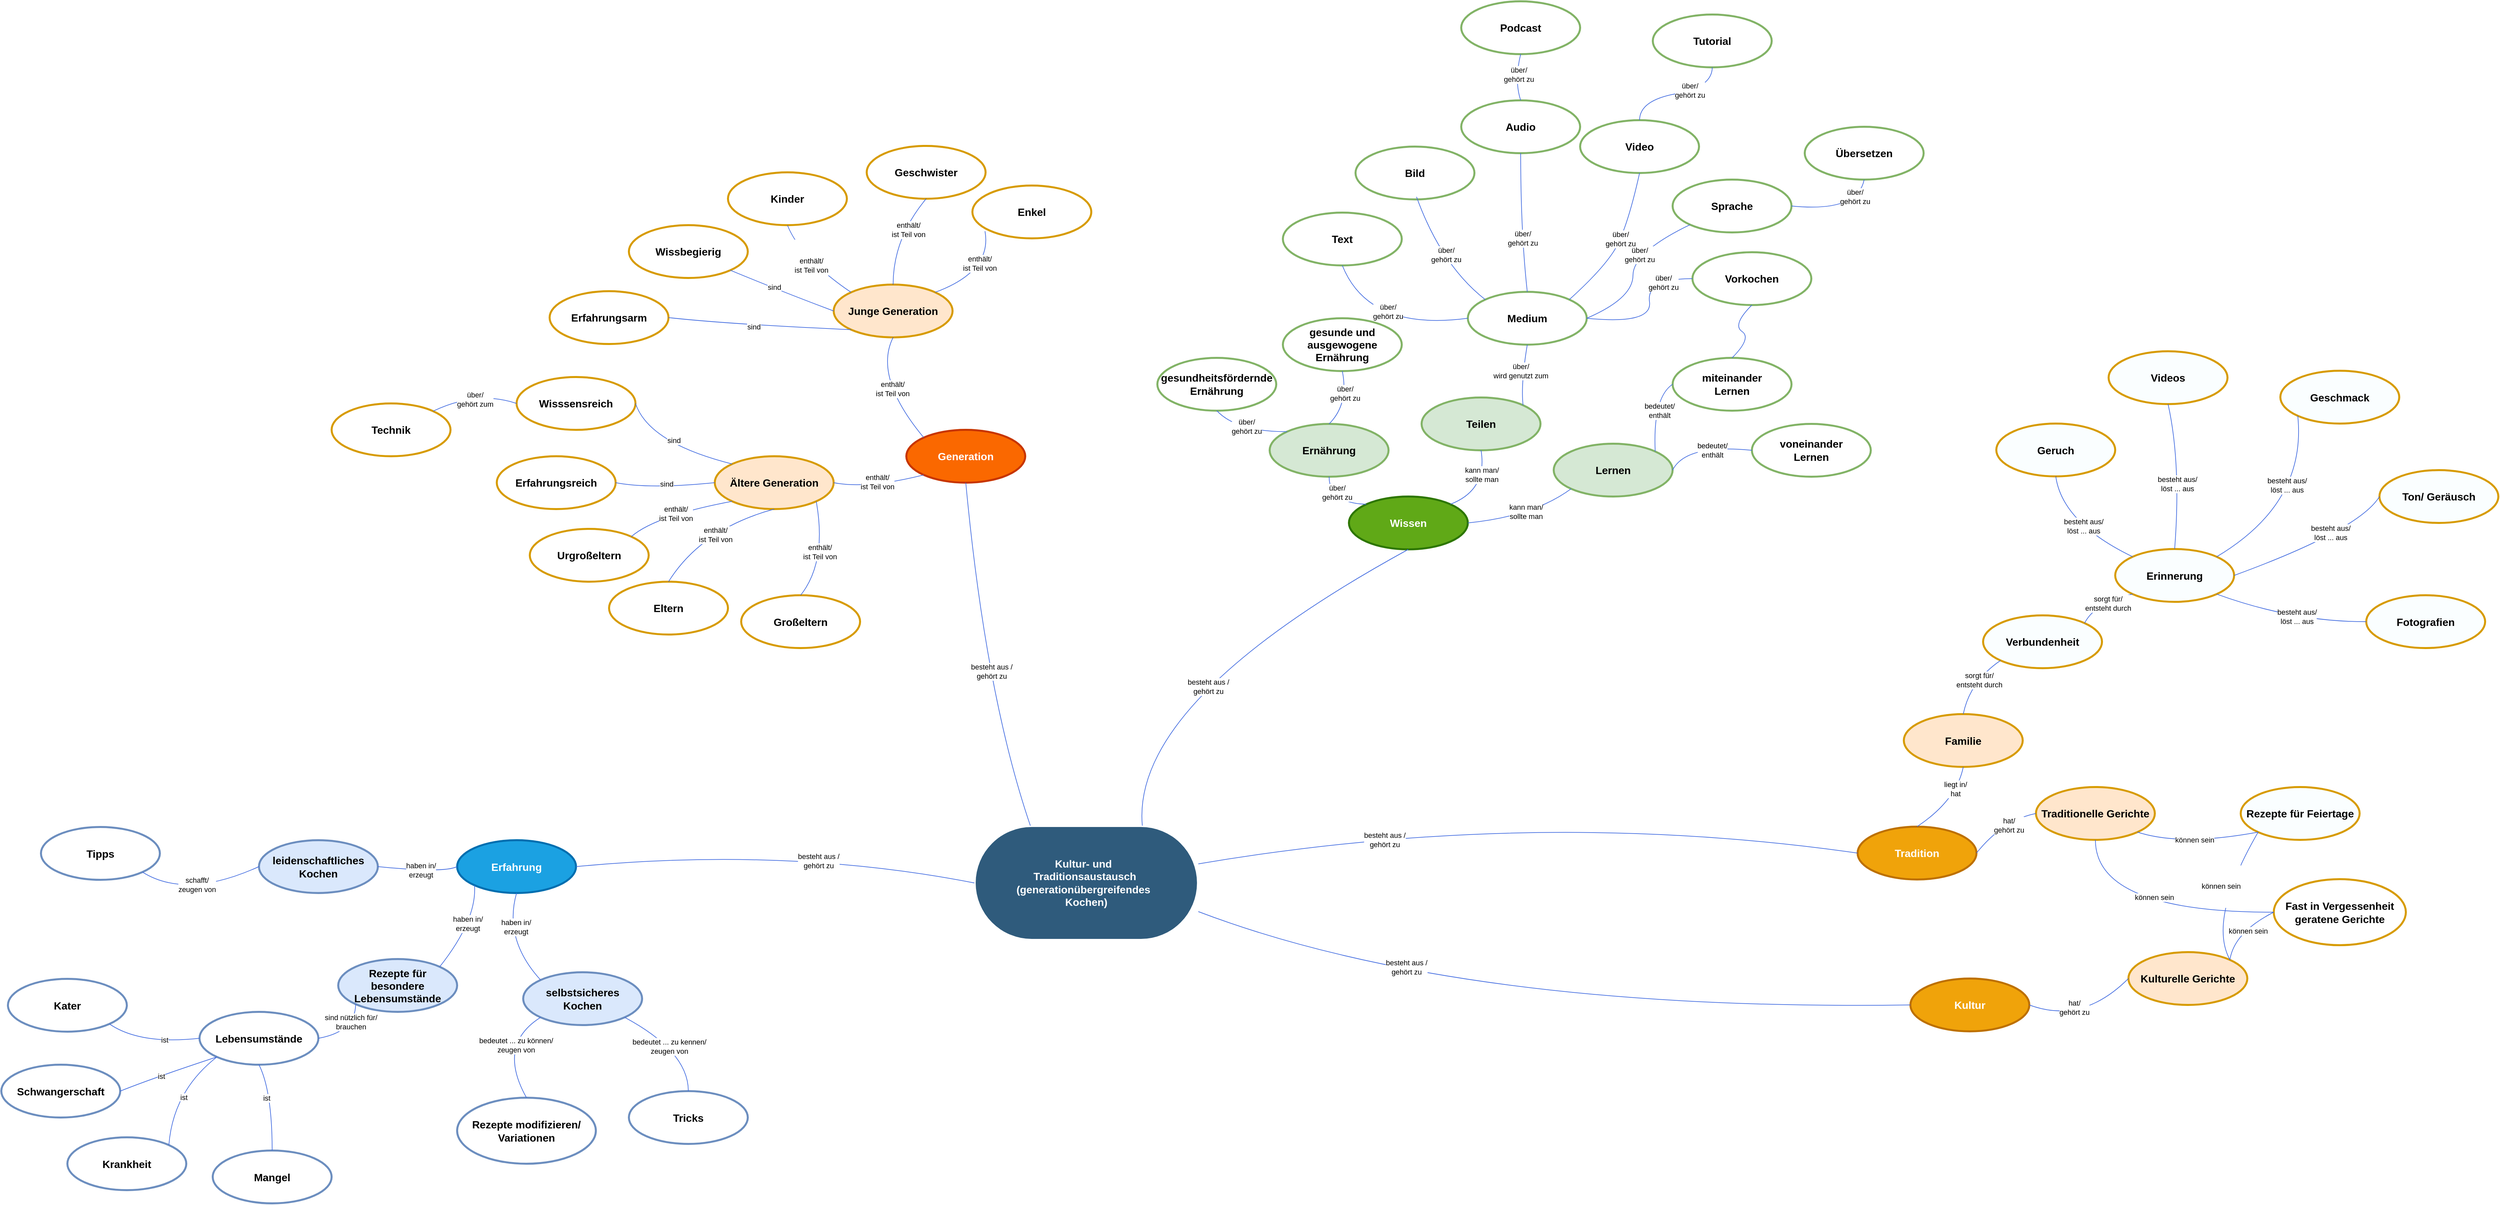 <mxfile version="13.9.2" type="github" pages="2">
  <diagram id="6a731a19-8d31-9384-78a2-239565b7b9f0" name="Domänenmodell">
    <mxGraphModel dx="6355" dy="3105" grid="1" gridSize="10" guides="1" tooltips="1" connect="1" arrows="1" fold="1" page="0" pageScale="1" pageWidth="1169" pageHeight="827" background="#ffffff" math="0" shadow="0">
      <root>
        <mxCell id="0" />
        <mxCell id="1" parent="0" />
        <mxCell id="1749" value="&lt;div&gt;Kultur- und&amp;nbsp;&amp;nbsp;&lt;/div&gt;&lt;div&gt;Traditionsaustausch&amp;nbsp;&lt;/div&gt;&lt;div&gt;(generationübergreifendes&amp;nbsp;&amp;nbsp;&lt;/div&gt;&lt;div&gt;Kochen)&lt;/div&gt;" style="rounded=1;whiteSpace=wrap;html=1;shadow=0;labelBackgroundColor=none;strokeColor=none;strokeWidth=3;fillColor=#2F5B7C;fontFamily=Helvetica;fontSize=16;fontColor=#FFFFFF;align=center;fontStyle=1;spacing=5;arcSize=50;perimeterSpacing=2;" parent="1" vertex="1">
          <mxGeometry x="495" y="380.5" width="335" height="169.5" as="geometry" />
        </mxCell>
        <mxCell id="eZMzoH8xPnQWHPTHyq96-1782" value="selbstsicheres Kochen" style="ellipse;whiteSpace=wrap;html=1;rounded=1;shadow=0;fontSize=16;fontStyle=1;strokeColor=#6c8ebf;strokeWidth=3;fillColor=#dae8fc;spacing=5;arcSize=7;" parent="1" vertex="1">
          <mxGeometry x="-190" y="600.5" width="180" height="80" as="geometry" />
        </mxCell>
        <mxCell id="eZMzoH8xPnQWHPTHyq96-1784" value="leidenschaftliches Kochen" style="ellipse;whiteSpace=wrap;html=1;rounded=1;shadow=0;fontSize=16;fontStyle=1;strokeColor=#6c8ebf;strokeWidth=3;fillColor=#dae8fc;spacing=5;arcSize=7;" parent="1" vertex="1">
          <mxGeometry x="-590" y="400.5" width="180" height="80" as="geometry" />
        </mxCell>
        <mxCell id="eZMzoH8xPnQWHPTHyq96-1785" value="Wissen" style="ellipse;whiteSpace=wrap;html=1;rounded=1;shadow=0;fontSize=16;fontStyle=1;strokeColor=#2D7600;strokeWidth=3;fillColor=#60a917;spacing=5;arcSize=7;fontColor=#ffffff;" parent="1" vertex="1">
          <mxGeometry x="1060" y="-120" width="180" height="80" as="geometry" />
        </mxCell>
        <mxCell id="eZMzoH8xPnQWHPTHyq96-1788" value="Erfahrung" style="ellipse;whiteSpace=wrap;html=1;rounded=1;shadow=0;fontSize=16;fontColor=#ffffff;fontStyle=1;strokeColor=#006EAF;strokeWidth=3;fillColor=#1ba1e2;spacing=5;arcSize=7;" parent="1" vertex="1">
          <mxGeometry x="-290" y="400.5" width="180" height="80" as="geometry" />
        </mxCell>
        <mxCell id="eZMzoH8xPnQWHPTHyq96-1789" value="gesunde und ausgewogene Ernährung" style="ellipse;whiteSpace=wrap;html=1;rounded=1;shadow=0;fontSize=16;fontStyle=1;strokeColor=#82b366;strokeWidth=3;spacing=5;arcSize=7;fillColor=#FFFFFF;" parent="1" vertex="1">
          <mxGeometry x="960" y="-390" width="180" height="80" as="geometry" />
        </mxCell>
        <mxCell id="eZMzoH8xPnQWHPTHyq96-1790" value="gesundheitsfördernde Ernährung" style="ellipse;whiteSpace=wrap;html=1;rounded=1;shadow=0;fontSize=16;fontStyle=1;strokeColor=#82b366;strokeWidth=3;spacing=5;arcSize=7;fillColor=#FFFFFF;" parent="1" vertex="1">
          <mxGeometry x="770" y="-330" width="180" height="80" as="geometry" />
        </mxCell>
        <mxCell id="eZMzoH8xPnQWHPTHyq96-1791" value="Rezepte für Feiertage" style="ellipse;whiteSpace=wrap;html=1;rounded=1;shadow=0;fontSize=16;fontStyle=1;strokeColor=#d79b00;strokeWidth=3;spacing=5;arcSize=7;fillColor=#FAFEFF;" parent="1" vertex="1">
          <mxGeometry x="2410" y="320" width="180" height="80" as="geometry" />
        </mxCell>
        <mxCell id="eZMzoH8xPnQWHPTHyq96-1792" value="Rezepte für besondere Lebensumstände" style="ellipse;whiteSpace=wrap;html=1;rounded=1;shadow=0;fontSize=16;fontStyle=1;strokeColor=#6c8ebf;strokeWidth=3;fillColor=#dae8fc;spacing=5;arcSize=7;" parent="1" vertex="1">
          <mxGeometry x="-470" y="580.5" width="180" height="80" as="geometry" />
        </mxCell>
        <mxCell id="eZMzoH8xPnQWHPTHyq96-1793" value="Lebensumstände" style="ellipse;whiteSpace=wrap;html=1;rounded=1;shadow=0;fontSize=16;fontStyle=1;strokeColor=#6c8ebf;strokeWidth=3;spacing=5;arcSize=7;fillColor=#FFFFFF;" parent="1" vertex="1">
          <mxGeometry x="-680" y="660.5" width="180" height="80" as="geometry" />
        </mxCell>
        <mxCell id="eZMzoH8xPnQWHPTHyq96-1794" value="Krankheit" style="ellipse;whiteSpace=wrap;html=1;rounded=1;shadow=0;fontSize=16;fontStyle=1;strokeColor=#6c8ebf;strokeWidth=3;spacing=5;arcSize=7;fillColor=#FFFFFF;" parent="1" vertex="1">
          <mxGeometry x="-880" y="850.5" width="180" height="80" as="geometry" />
        </mxCell>
        <mxCell id="eZMzoH8xPnQWHPTHyq96-1795" value="Mangel" style="ellipse;whiteSpace=wrap;html=1;rounded=1;shadow=0;fontSize=16;fontStyle=1;strokeColor=#6c8ebf;strokeWidth=3;spacing=5;arcSize=7;fillColor=#FFFFFF;" parent="1" vertex="1">
          <mxGeometry x="-660" y="870.5" width="180" height="80" as="geometry" />
        </mxCell>
        <mxCell id="eZMzoH8xPnQWHPTHyq96-1796" value="Schwangerschaft" style="ellipse;whiteSpace=wrap;html=1;rounded=1;shadow=0;fontSize=16;fontStyle=1;strokeColor=#6c8ebf;strokeWidth=3;spacing=5;arcSize=7;fillColor=#FFFFFF;" parent="1" vertex="1">
          <mxGeometry x="-980" y="740.5" width="180" height="80" as="geometry" />
        </mxCell>
        <mxCell id="eZMzoH8xPnQWHPTHyq96-1797" value="Kater" style="ellipse;whiteSpace=wrap;html=1;rounded=1;shadow=0;fontSize=16;fontStyle=1;strokeColor=#6c8ebf;strokeWidth=3;spacing=5;arcSize=7;fillColor=#FFFFFF;" parent="1" vertex="1">
          <mxGeometry x="-970" y="610.5" width="180" height="80" as="geometry" />
        </mxCell>
        <mxCell id="eZMzoH8xPnQWHPTHyq96-1798" value="Technik" style="ellipse;whiteSpace=wrap;html=1;rounded=1;shadow=0;fontSize=16;fontStyle=1;strokeColor=#d79b00;strokeWidth=3;spacing=5;arcSize=7;fillColor=#FFFFFF;" parent="1" vertex="1">
          <mxGeometry x="-480" y="-261" width="180" height="80" as="geometry" />
        </mxCell>
        <mxCell id="eZMzoH8xPnQWHPTHyq96-1799" value="Generation" style="ellipse;whiteSpace=wrap;html=1;rounded=1;shadow=0;fontSize=16;fontColor=#ffffff;fontStyle=1;strokeColor=#C73500;strokeWidth=3;fillColor=#fa6800;spacing=5;arcSize=7;" parent="1" vertex="1">
          <mxGeometry x="390" y="-221" width="180" height="80" as="geometry" />
        </mxCell>
        <mxCell id="eZMzoH8xPnQWHPTHyq96-1800" value="Ältere Generation" style="ellipse;whiteSpace=wrap;html=1;rounded=1;shadow=0;fontSize=16;fontStyle=1;strokeColor=#d79b00;strokeWidth=3;spacing=5;arcSize=7;fillColor=#ffe6cc;" parent="1" vertex="1">
          <mxGeometry x="100" y="-181" width="180" height="80" as="geometry" />
        </mxCell>
        <mxCell id="eZMzoH8xPnQWHPTHyq96-1801" value="Junge Generation" style="ellipse;whiteSpace=wrap;html=1;rounded=1;shadow=0;fontSize=16;fontStyle=1;strokeColor=#d79b00;strokeWidth=3;spacing=5;arcSize=7;fillColor=#ffe6cc;" parent="1" vertex="1">
          <mxGeometry x="280" y="-441" width="180" height="80" as="geometry" />
        </mxCell>
        <mxCell id="eZMzoH8xPnQWHPTHyq96-1802" value="Wissbegierig" style="ellipse;whiteSpace=wrap;html=1;rounded=1;shadow=0;fontSize=16;fontStyle=1;strokeColor=#d79b00;strokeWidth=3;spacing=5;arcSize=7;fillColor=#FFFFFF;" parent="1" vertex="1">
          <mxGeometry x="-30" y="-531" width="180" height="80" as="geometry" />
        </mxCell>
        <mxCell id="eZMzoH8xPnQWHPTHyq96-1803" value="Erfahrungsarm" style="ellipse;whiteSpace=wrap;html=1;rounded=1;shadow=0;fontSize=16;fontStyle=1;strokeColor=#d79b00;strokeWidth=3;spacing=5;arcSize=7;fillColor=#FFFFFF;" parent="1" vertex="1">
          <mxGeometry x="-150" y="-431" width="180" height="80" as="geometry" />
        </mxCell>
        <mxCell id="eZMzoH8xPnQWHPTHyq96-1804" value="Wisssensreich" style="ellipse;whiteSpace=wrap;html=1;rounded=1;shadow=0;fontSize=16;fontStyle=1;strokeColor=#d79b00;strokeWidth=3;spacing=5;arcSize=7;fillColor=#FFFFFF;" parent="1" vertex="1">
          <mxGeometry x="-200" y="-301" width="180" height="80" as="geometry" />
        </mxCell>
        <mxCell id="eZMzoH8xPnQWHPTHyq96-1805" value="Erfahrungsreich" style="ellipse;whiteSpace=wrap;html=1;rounded=1;shadow=0;fontSize=16;fontStyle=1;strokeColor=#d79b00;strokeWidth=3;spacing=5;arcSize=7;fillColor=#FFFFFF;" parent="1" vertex="1">
          <mxGeometry x="-230" y="-181" width="180" height="80" as="geometry" />
        </mxCell>
        <mxCell id="eZMzoH8xPnQWHPTHyq96-1806" value="Traditionelle Gerichte" style="ellipse;whiteSpace=wrap;html=1;rounded=1;shadow=0;fontSize=16;fontStyle=1;strokeColor=#d79b00;strokeWidth=3;fillColor=#ffe6cc;spacing=5;arcSize=7;" parent="1" vertex="1">
          <mxGeometry x="2100" y="320" width="180" height="80" as="geometry" />
        </mxCell>
        <mxCell id="eZMzoH8xPnQWHPTHyq96-1808" value="Rezepte modifizieren/&lt;br&gt;Variationen" style="ellipse;whiteSpace=wrap;html=1;rounded=1;shadow=0;fontSize=16;fontStyle=1;strokeColor=#6c8ebf;strokeWidth=3;spacing=5;arcSize=7;fillColor=#FFFFFF;" parent="1" vertex="1">
          <mxGeometry x="-290" y="790.5" width="210" height="100" as="geometry" />
        </mxCell>
        <mxCell id="eZMzoH8xPnQWHPTHyq96-1809" value="Kinder" style="ellipse;whiteSpace=wrap;html=1;rounded=1;shadow=0;fontSize=16;fontStyle=1;strokeColor=#d79b00;strokeWidth=3;spacing=5;arcSize=7;fillColor=#FFFFFF;" parent="1" vertex="1">
          <mxGeometry x="120" y="-611" width="180" height="80" as="geometry" />
        </mxCell>
        <mxCell id="eZMzoH8xPnQWHPTHyq96-1811" value="Enkel" style="ellipse;whiteSpace=wrap;html=1;rounded=1;shadow=0;fontSize=16;fontStyle=1;strokeColor=#d79b00;strokeWidth=3;spacing=5;arcSize=7;fillColor=#FFFFFF;" parent="1" vertex="1">
          <mxGeometry x="490" y="-591" width="180" height="80" as="geometry" />
        </mxCell>
        <mxCell id="eZMzoH8xPnQWHPTHyq96-1812" value="Geschwister" style="ellipse;whiteSpace=wrap;html=1;rounded=1;shadow=0;fontSize=16;fontStyle=1;strokeColor=#d79b00;strokeWidth=3;spacing=5;arcSize=7;fillColor=#FFFFFF;" parent="1" vertex="1">
          <mxGeometry x="330" y="-651" width="180" height="80" as="geometry" />
        </mxCell>
        <mxCell id="eZMzoH8xPnQWHPTHyq96-1813" value="Großeltern" style="ellipse;whiteSpace=wrap;html=1;rounded=1;shadow=0;fontSize=16;fontStyle=1;strokeColor=#d79b00;strokeWidth=3;spacing=5;arcSize=7;fillColor=#FFFFFF;" parent="1" vertex="1">
          <mxGeometry x="140" y="29.5" width="180" height="80" as="geometry" />
        </mxCell>
        <mxCell id="eZMzoH8xPnQWHPTHyq96-1814" value="Eltern" style="ellipse;whiteSpace=wrap;html=1;rounded=1;shadow=0;fontSize=16;fontStyle=1;strokeColor=#d79b00;strokeWidth=3;spacing=5;arcSize=7;fillColor=#FFFFFF;" parent="1" vertex="1">
          <mxGeometry x="-60" y="9" width="180" height="80" as="geometry" />
        </mxCell>
        <mxCell id="eZMzoH8xPnQWHPTHyq96-1815" value="Urgroßeltern" style="ellipse;whiteSpace=wrap;html=1;rounded=1;shadow=0;fontSize=16;fontStyle=1;strokeColor=#d79b00;strokeWidth=3;spacing=5;arcSize=7;fillColor=#FFFFFF;" parent="1" vertex="1">
          <mxGeometry x="-180" y="-71" width="180" height="80" as="geometry" />
        </mxCell>
        <mxCell id="eZMzoH8xPnQWHPTHyq96-1816" value="Teilen" style="ellipse;whiteSpace=wrap;html=1;rounded=1;shadow=0;fontSize=16;fontStyle=1;strokeColor=#82b366;strokeWidth=3;spacing=5;arcSize=7;fillColor=#d5e8d4;" parent="1" vertex="1">
          <mxGeometry x="1170" y="-270" width="180" height="80" as="geometry" />
        </mxCell>
        <mxCell id="eZMzoH8xPnQWHPTHyq96-1818" value="Medium" style="ellipse;whiteSpace=wrap;html=1;rounded=1;shadow=0;fontSize=16;fontStyle=1;strokeColor=#82b366;strokeWidth=3;spacing=5;arcSize=7;fillColor=#FFFFFF;" parent="1" vertex="1">
          <mxGeometry x="1240" y="-430" width="180" height="80" as="geometry" />
        </mxCell>
        <mxCell id="eZMzoH8xPnQWHPTHyq96-1819" value="Bild" style="ellipse;whiteSpace=wrap;html=1;rounded=1;shadow=0;fontSize=16;fontStyle=1;strokeColor=#82b366;strokeWidth=3;spacing=5;arcSize=7;fillColor=#FFFFFF;" parent="1" vertex="1">
          <mxGeometry x="1070" y="-650" width="180" height="80" as="geometry" />
        </mxCell>
        <mxCell id="eZMzoH8xPnQWHPTHyq96-1820" value="Vorkochen" style="ellipse;whiteSpace=wrap;html=1;rounded=1;shadow=0;fontSize=16;fontStyle=1;strokeColor=#82b366;strokeWidth=3;spacing=5;arcSize=7;fillColor=#FFFFFF;" parent="1" vertex="1">
          <mxGeometry x="1580" y="-490" width="180" height="80" as="geometry" />
        </mxCell>
        <mxCell id="eZMzoH8xPnQWHPTHyq96-1821" value="Video" style="ellipse;whiteSpace=wrap;html=1;rounded=1;shadow=0;fontSize=16;fontStyle=1;strokeColor=#82b366;strokeWidth=3;spacing=5;arcSize=7;fillColor=#FFFFFF;" parent="1" vertex="1">
          <mxGeometry x="1410" y="-690" width="180" height="80" as="geometry" />
        </mxCell>
        <mxCell id="eZMzoH8xPnQWHPTHyq96-1822" value="Sprache" style="ellipse;whiteSpace=wrap;html=1;rounded=1;shadow=0;fontSize=16;fontStyle=1;strokeColor=#82b366;strokeWidth=3;spacing=5;arcSize=7;fillColor=#FFFFFF;" parent="1" vertex="1">
          <mxGeometry x="1550" y="-600" width="180" height="80" as="geometry" />
        </mxCell>
        <mxCell id="eZMzoH8xPnQWHPTHyq96-1823" value="Text" style="ellipse;whiteSpace=wrap;html=1;rounded=1;shadow=0;fontSize=16;fontStyle=1;strokeColor=#82b366;strokeWidth=3;spacing=5;arcSize=7;fillColor=#FFFFFF;" parent="1" vertex="1">
          <mxGeometry x="960" y="-550" width="180" height="80" as="geometry" />
        </mxCell>
        <mxCell id="eZMzoH8xPnQWHPTHyq96-1824" value="Audio" style="ellipse;whiteSpace=wrap;html=1;rounded=1;shadow=0;fontSize=16;fontStyle=1;strokeColor=#82b366;strokeWidth=3;spacing=5;arcSize=7;fillColor=#FFFFFF;" parent="1" vertex="1">
          <mxGeometry x="1230" y="-720" width="180" height="80" as="geometry" />
        </mxCell>
        <mxCell id="eZMzoH8xPnQWHPTHyq96-1825" value="Tutorial" style="ellipse;whiteSpace=wrap;html=1;rounded=1;shadow=0;fontSize=16;fontStyle=1;strokeColor=#82b366;strokeWidth=3;spacing=5;arcSize=7;fillColor=#FFFFFF;" parent="1" vertex="1">
          <mxGeometry x="1520" y="-850" width="180" height="80" as="geometry" />
        </mxCell>
        <mxCell id="eZMzoH8xPnQWHPTHyq96-1826" value="Podcast" style="ellipse;whiteSpace=wrap;html=1;rounded=1;shadow=0;fontSize=16;fontStyle=1;strokeColor=#82b366;strokeWidth=3;spacing=5;arcSize=7;fillColor=#FFFFFF;" parent="1" vertex="1">
          <mxGeometry x="1230" y="-870" width="180" height="80" as="geometry" />
        </mxCell>
        <mxCell id="eZMzoH8xPnQWHPTHyq96-1827" value="Übersetzen" style="ellipse;whiteSpace=wrap;html=1;rounded=1;shadow=0;fontSize=16;fontStyle=1;strokeColor=#82b366;strokeWidth=3;spacing=5;arcSize=7;fillColor=#FFFFFF;" parent="1" vertex="1">
          <mxGeometry x="1750" y="-680" width="180" height="80" as="geometry" />
        </mxCell>
        <mxCell id="eZMzoH8xPnQWHPTHyq96-1828" value="Tipps" style="ellipse;whiteSpace=wrap;html=1;rounded=1;shadow=0;fontSize=16;fontStyle=1;strokeColor=#6c8ebf;strokeWidth=3;spacing=5;arcSize=7;fillColor=#FFFFFF;" parent="1" vertex="1">
          <mxGeometry x="-920" y="380.5" width="180" height="80" as="geometry" />
        </mxCell>
        <mxCell id="eZMzoH8xPnQWHPTHyq96-1829" value="Tricks" style="ellipse;whiteSpace=wrap;html=1;rounded=1;shadow=0;fontSize=16;fontStyle=1;strokeColor=#6c8ebf;strokeWidth=3;spacing=5;arcSize=7;fillColor=#FFFFFF;" parent="1" vertex="1">
          <mxGeometry x="-30" y="780.5" width="180" height="80" as="geometry" />
        </mxCell>
        <mxCell id="eZMzoH8xPnQWHPTHyq96-1839" value="Lernen" style="ellipse;whiteSpace=wrap;html=1;rounded=1;shadow=0;fontSize=16;fontStyle=1;strokeColor=#82b366;strokeWidth=3;spacing=5;arcSize=7;fillColor=#d5e8d4;" parent="1" vertex="1">
          <mxGeometry x="1370" y="-200" width="180" height="80" as="geometry" />
        </mxCell>
        <mxCell id="eZMzoH8xPnQWHPTHyq96-1840" value="voneinander &lt;br&gt;Lernen" style="ellipse;whiteSpace=wrap;html=1;rounded=1;shadow=0;fontSize=16;fontStyle=1;strokeColor=#82b366;strokeWidth=3;spacing=5;arcSize=7;fillColor=#FFFFFF;" parent="1" vertex="1">
          <mxGeometry x="1670" y="-230" width="180" height="80" as="geometry" />
        </mxCell>
        <mxCell id="eZMzoH8xPnQWHPTHyq96-1841" value="miteinander&lt;br&gt;Lernen" style="ellipse;whiteSpace=wrap;html=1;rounded=1;shadow=0;fontSize=16;fontStyle=1;strokeColor=#82b366;strokeWidth=3;spacing=5;arcSize=7;fillColor=#FFFFFF;" parent="1" vertex="1">
          <mxGeometry x="1550" y="-330" width="180" height="80" as="geometry" />
        </mxCell>
        <mxCell id="eZMzoH8xPnQWHPTHyq96-1844" value="Familie" style="ellipse;whiteSpace=wrap;html=1;rounded=1;shadow=0;fontSize=16;fontStyle=1;strokeColor=#d79b00;strokeWidth=3;fillColor=#ffe6cc;spacing=5;arcSize=7;" parent="1" vertex="1">
          <mxGeometry x="1900" y="209.5" width="180" height="80" as="geometry" />
        </mxCell>
        <mxCell id="eZMzoH8xPnQWHPTHyq96-1846" value="Verbundenheit" style="ellipse;whiteSpace=wrap;html=1;rounded=1;shadow=0;fontSize=16;fontStyle=1;strokeColor=#d79b00;strokeWidth=3;spacing=5;arcSize=7;fillColor=#FAFEFF;" parent="1" vertex="1">
          <mxGeometry x="2020" y="60" width="180" height="80" as="geometry" />
        </mxCell>
        <mxCell id="eZMzoH8xPnQWHPTHyq96-1847" value="Erinnerung" style="ellipse;whiteSpace=wrap;html=1;rounded=1;shadow=0;fontSize=16;fontStyle=1;strokeColor=#d79b00;strokeWidth=3;spacing=5;arcSize=7;fillColor=#FAFEFF;" parent="1" vertex="1">
          <mxGeometry x="2220" y="-40.5" width="180" height="80" as="geometry" />
        </mxCell>
        <mxCell id="eZMzoH8xPnQWHPTHyq96-1848" value="Geruch" style="ellipse;whiteSpace=wrap;html=1;rounded=1;shadow=0;fontSize=16;fontStyle=1;strokeColor=#d79b00;strokeWidth=3;spacing=5;arcSize=7;fillColor=#FAFEFF;" parent="1" vertex="1">
          <mxGeometry x="2040" y="-230.5" width="180" height="80" as="geometry" />
        </mxCell>
        <mxCell id="eZMzoH8xPnQWHPTHyq96-1849" value="Geschmack" style="ellipse;whiteSpace=wrap;html=1;rounded=1;shadow=0;fontSize=16;fontStyle=1;strokeColor=#d79b00;strokeWidth=3;spacing=5;arcSize=7;fillColor=#FAFEFF;" parent="1" vertex="1">
          <mxGeometry x="2470" y="-310.5" width="180" height="80" as="geometry" />
        </mxCell>
        <mxCell id="eZMzoH8xPnQWHPTHyq96-1850" value="Fotografien" style="ellipse;whiteSpace=wrap;html=1;rounded=1;shadow=0;fontSize=16;fontStyle=1;strokeColor=#d79b00;strokeWidth=3;spacing=5;arcSize=7;fillColor=#FAFEFF;" parent="1" vertex="1">
          <mxGeometry x="2600" y="29.5" width="180" height="80" as="geometry" />
        </mxCell>
        <mxCell id="eZMzoH8xPnQWHPTHyq96-1851" value="Videos" style="ellipse;whiteSpace=wrap;html=1;rounded=1;shadow=0;fontSize=16;fontStyle=1;strokeColor=#d79b00;strokeWidth=3;spacing=5;arcSize=7;fillColor=#FAFEFF;" parent="1" vertex="1">
          <mxGeometry x="2210" y="-340" width="180" height="80" as="geometry" />
        </mxCell>
        <mxCell id="eZMzoH8xPnQWHPTHyq96-1852" value="Ton/ Geräusch" style="ellipse;whiteSpace=wrap;html=1;rounded=1;shadow=0;fontSize=16;fontStyle=1;strokeColor=#d79b00;strokeWidth=3;spacing=5;arcSize=7;fillColor=#FAFEFF;" parent="1" vertex="1">
          <mxGeometry x="2620" y="-160" width="180" height="80" as="geometry" />
        </mxCell>
        <mxCell id="eZMzoH8xPnQWHPTHyq96-1908" value="" style="curved=1;endArrow=none;html=1;strokeColor=#416BE0;exitX=0;exitY=0.5;exitDx=0;exitDy=0;entryX=0.5;entryY=1;entryDx=0;entryDy=0;endFill=0;" parent="1" source="eZMzoH8xPnQWHPTHyq96-1818" target="eZMzoH8xPnQWHPTHyq96-1823" edge="1">
          <mxGeometry width="50" height="50" relative="1" as="geometry">
            <mxPoint x="1110" y="-390" as="sourcePoint" />
            <mxPoint x="1160" y="-440" as="targetPoint" />
            <Array as="points">
              <mxPoint x="1090" y="-370" />
            </Array>
          </mxGeometry>
        </mxCell>
        <mxCell id="a3xO39cpAkCwm1V6nwQp-1800" value="über/&lt;br&gt;gehört zu" style="edgeLabel;html=1;align=center;verticalAlign=middle;resizable=0;points=[];" parent="eZMzoH8xPnQWHPTHyq96-1908" vertex="1" connectable="0">
          <mxGeometry x="-0.08" y="-26" relative="1" as="geometry">
            <mxPoint as="offset" />
          </mxGeometry>
        </mxCell>
        <mxCell id="eZMzoH8xPnQWHPTHyq96-1910" value="" style="curved=1;endArrow=none;html=1;strokeColor=#416BE0;entryX=0.513;entryY=0.952;entryDx=0;entryDy=0;entryPerimeter=0;exitX=0;exitY=0;exitDx=0;exitDy=0;endFill=0;" parent="1" source="eZMzoH8xPnQWHPTHyq96-1818" target="eZMzoH8xPnQWHPTHyq96-1819" edge="1">
          <mxGeometry width="50" height="50" relative="1" as="geometry">
            <mxPoint x="1260" y="-440" as="sourcePoint" />
            <mxPoint x="1310" y="-490" as="targetPoint" />
            <Array as="points">
              <mxPoint x="1200" y="-470" />
            </Array>
          </mxGeometry>
        </mxCell>
        <mxCell id="a3xO39cpAkCwm1V6nwQp-1801" value="über/&lt;br&gt;gehört zu" style="edgeLabel;html=1;align=center;verticalAlign=middle;resizable=0;points=[];" parent="eZMzoH8xPnQWHPTHyq96-1910" vertex="1" connectable="0">
          <mxGeometry x="-0.001" y="-12" relative="1" as="geometry">
            <mxPoint as="offset" />
          </mxGeometry>
        </mxCell>
        <mxCell id="eZMzoH8xPnQWHPTHyq96-1911" value="" style="curved=1;endArrow=none;html=1;strokeColor=#416BE0;entryX=0.5;entryY=1;entryDx=0;entryDy=0;exitX=0.5;exitY=0;exitDx=0;exitDy=0;endFill=0;" parent="1" source="eZMzoH8xPnQWHPTHyq96-1818" target="eZMzoH8xPnQWHPTHyq96-1824" edge="1">
          <mxGeometry width="50" height="50" relative="1" as="geometry">
            <mxPoint x="1320" y="-470" as="sourcePoint" />
            <mxPoint x="1370" y="-520" as="targetPoint" />
            <Array as="points">
              <mxPoint x="1320" y="-520" />
            </Array>
          </mxGeometry>
        </mxCell>
        <mxCell id="a3xO39cpAkCwm1V6nwQp-1802" value="über/&lt;br&gt;gehört zu" style="edgeLabel;html=1;align=center;verticalAlign=middle;resizable=0;points=[];" parent="eZMzoH8xPnQWHPTHyq96-1911" vertex="1" connectable="0">
          <mxGeometry x="-0.223" y="-2" relative="1" as="geometry">
            <mxPoint as="offset" />
          </mxGeometry>
        </mxCell>
        <mxCell id="eZMzoH8xPnQWHPTHyq96-1912" value="" style="curved=1;endArrow=none;html=1;strokeColor=#416BE0;exitX=0.5;exitY=0;exitDx=0;exitDy=0;entryX=0.5;entryY=1;entryDx=0;entryDy=0;endFill=0;" parent="1" source="eZMzoH8xPnQWHPTHyq96-1824" target="eZMzoH8xPnQWHPTHyq96-1826" edge="1">
          <mxGeometry width="50" height="50" relative="1" as="geometry">
            <mxPoint x="1350" y="-740" as="sourcePoint" />
            <mxPoint x="1400" y="-790" as="targetPoint" />
            <Array as="points">
              <mxPoint x="1310" y="-750" />
            </Array>
          </mxGeometry>
        </mxCell>
        <mxCell id="a3xO39cpAkCwm1V6nwQp-1807" value="über/&lt;br&gt;gehört zu" style="edgeLabel;html=1;align=center;verticalAlign=middle;resizable=0;points=[];" parent="eZMzoH8xPnQWHPTHyq96-1912" vertex="1" connectable="0">
          <mxGeometry x="0.15" y="-4" relative="1" as="geometry">
            <mxPoint as="offset" />
          </mxGeometry>
        </mxCell>
        <mxCell id="eZMzoH8xPnQWHPTHyq96-1913" value="" style="curved=1;endArrow=none;html=1;strokeColor=#416BE0;exitX=1;exitY=0;exitDx=0;exitDy=0;entryX=0.5;entryY=1;entryDx=0;entryDy=0;endFill=0;" parent="1" source="eZMzoH8xPnQWHPTHyq96-1818" target="eZMzoH8xPnQWHPTHyq96-1821" edge="1">
          <mxGeometry width="50" height="50" relative="1" as="geometry">
            <mxPoint x="1370" y="-490" as="sourcePoint" />
            <mxPoint x="1420" y="-540" as="targetPoint" />
            <Array as="points">
              <mxPoint x="1440" y="-460" />
              <mxPoint x="1480" y="-520" />
            </Array>
          </mxGeometry>
        </mxCell>
        <mxCell id="a3xO39cpAkCwm1V6nwQp-1803" value="über/&lt;br&gt;gehört zu" style="edgeLabel;html=1;align=center;verticalAlign=middle;resizable=0;points=[];" parent="eZMzoH8xPnQWHPTHyq96-1913" vertex="1" connectable="0">
          <mxGeometry x="0.066" y="2" relative="1" as="geometry">
            <mxPoint as="offset" />
          </mxGeometry>
        </mxCell>
        <mxCell id="eZMzoH8xPnQWHPTHyq96-1914" value="" style="curved=1;endArrow=none;html=1;strokeColor=#416BE0;entryX=0.5;entryY=1;entryDx=0;entryDy=0;exitX=0.5;exitY=0;exitDx=0;exitDy=0;endFill=0;" parent="1" source="eZMzoH8xPnQWHPTHyq96-1821" target="eZMzoH8xPnQWHPTHyq96-1825" edge="1">
          <mxGeometry width="50" height="50" relative="1" as="geometry">
            <mxPoint x="1470" y="-680" as="sourcePoint" />
            <mxPoint x="1520" y="-730" as="targetPoint" />
            <Array as="points">
              <mxPoint x="1500" y="-720" />
              <mxPoint x="1610" y="-740" />
            </Array>
          </mxGeometry>
        </mxCell>
        <mxCell id="a3xO39cpAkCwm1V6nwQp-1806" value="über/&lt;br&gt;gehört zu" style="edgeLabel;html=1;align=center;verticalAlign=middle;resizable=0;points=[];" parent="eZMzoH8xPnQWHPTHyq96-1914" vertex="1" connectable="0">
          <mxGeometry x="0.254" y="1" relative="1" as="geometry">
            <mxPoint as="offset" />
          </mxGeometry>
        </mxCell>
        <mxCell id="eZMzoH8xPnQWHPTHyq96-1915" value="" style="curved=1;endArrow=none;html=1;strokeColor=#416BE0;entryX=0.5;entryY=1;entryDx=0;entryDy=0;exitX=1;exitY=0.5;exitDx=0;exitDy=0;endFill=0;" parent="1" source="eZMzoH8xPnQWHPTHyq96-1822" target="eZMzoH8xPnQWHPTHyq96-1827" edge="1">
          <mxGeometry width="50" height="50" relative="1" as="geometry">
            <mxPoint x="1770" y="-510" as="sourcePoint" />
            <mxPoint x="1830" y="-600" as="targetPoint" />
            <Array as="points">
              <mxPoint x="1830" y="-550" />
            </Array>
          </mxGeometry>
        </mxCell>
        <mxCell id="a3xO39cpAkCwm1V6nwQp-1808" value="über/&lt;br&gt;gehört zu" style="edgeLabel;html=1;align=center;verticalAlign=middle;resizable=0;points=[];" parent="eZMzoH8xPnQWHPTHyq96-1915" vertex="1" connectable="0">
          <mxGeometry x="0.624" y="9" relative="1" as="geometry">
            <mxPoint as="offset" />
          </mxGeometry>
        </mxCell>
        <mxCell id="eZMzoH8xPnQWHPTHyq96-1916" value="" style="curved=1;endArrow=none;html=1;strokeColor=#416BE0;entryX=0;entryY=1;entryDx=0;entryDy=0;exitX=1;exitY=0.5;exitDx=0;exitDy=0;endFill=0;" parent="1" source="eZMzoH8xPnQWHPTHyq96-1818" target="eZMzoH8xPnQWHPTHyq96-1822" edge="1">
          <mxGeometry width="50" height="50" relative="1" as="geometry">
            <mxPoint x="1480" y="-340" as="sourcePoint" />
            <mxPoint x="1530" y="-390" as="targetPoint" />
            <Array as="points">
              <mxPoint x="1490" y="-420" />
              <mxPoint x="1490" y="-490" />
            </Array>
          </mxGeometry>
        </mxCell>
        <mxCell id="a3xO39cpAkCwm1V6nwQp-1804" value="über/&lt;br&gt;gehört zu" style="edgeLabel;html=1;align=center;verticalAlign=middle;resizable=0;points=[];" parent="eZMzoH8xPnQWHPTHyq96-1916" vertex="1" connectable="0">
          <mxGeometry x="0.269" y="-8" relative="1" as="geometry">
            <mxPoint as="offset" />
          </mxGeometry>
        </mxCell>
        <mxCell id="eZMzoH8xPnQWHPTHyq96-1917" value="" style="curved=1;endArrow=none;html=1;strokeColor=#416BE0;entryX=0;entryY=0.5;entryDx=0;entryDy=0;exitX=1;exitY=0.5;exitDx=0;exitDy=0;endFill=0;" parent="1" source="eZMzoH8xPnQWHPTHyq96-1818" target="eZMzoH8xPnQWHPTHyq96-1820" edge="1">
          <mxGeometry width="50" height="50" relative="1" as="geometry">
            <mxPoint x="1500" y="-330" as="sourcePoint" />
            <mxPoint x="1550" y="-380" as="targetPoint" />
            <Array as="points">
              <mxPoint x="1520" y="-380" />
              <mxPoint x="1510" y="-450" />
            </Array>
          </mxGeometry>
        </mxCell>
        <mxCell id="a3xO39cpAkCwm1V6nwQp-1805" value="über/&lt;br&gt;gehört zu" style="edgeLabel;html=1;align=center;verticalAlign=middle;resizable=0;points=[];" parent="eZMzoH8xPnQWHPTHyq96-1917" vertex="1" connectable="0">
          <mxGeometry x="0.633" y="-6" relative="1" as="geometry">
            <mxPoint as="offset" />
          </mxGeometry>
        </mxCell>
        <mxCell id="eZMzoH8xPnQWHPTHyq96-1918" value="" style="curved=1;endArrow=none;html=1;strokeColor=#416BE0;entryX=0;entryY=0.5;entryDx=0;entryDy=0;exitX=1;exitY=0;exitDx=0;exitDy=0;endFill=0;" parent="1" source="eZMzoH8xPnQWHPTHyq96-1839" target="eZMzoH8xPnQWHPTHyq96-1841" edge="1">
          <mxGeometry width="50" height="50" relative="1" as="geometry">
            <mxPoint x="1270" y="-160" as="sourcePoint" />
            <mxPoint x="1320" y="-210" as="targetPoint" />
            <Array as="points">
              <mxPoint x="1520" y="-270" />
            </Array>
          </mxGeometry>
        </mxCell>
        <mxCell id="a3xO39cpAkCwm1V6nwQp-1797" value="bedeutet/&lt;br&gt;enthält" style="edgeLabel;html=1;align=center;verticalAlign=middle;resizable=0;points=[];" parent="eZMzoH8xPnQWHPTHyq96-1918" vertex="1" connectable="0">
          <mxGeometry x="0.175" y="-9" relative="1" as="geometry">
            <mxPoint x="0.46" y="7.8" as="offset" />
          </mxGeometry>
        </mxCell>
        <mxCell id="eZMzoH8xPnQWHPTHyq96-1919" value="" style="curved=1;endArrow=none;html=1;strokeColor=#416BE0;entryX=0;entryY=0.5;entryDx=0;entryDy=0;exitX=1;exitY=0.5;exitDx=0;exitDy=0;endFill=0;" parent="1" source="eZMzoH8xPnQWHPTHyq96-1839" target="eZMzoH8xPnQWHPTHyq96-1840" edge="1">
          <mxGeometry width="50" height="50" relative="1" as="geometry">
            <mxPoint x="1310" y="-30" as="sourcePoint" />
            <mxPoint x="1360" y="-80" as="targetPoint" />
            <Array as="points">
              <mxPoint x="1570" y="-200" />
            </Array>
          </mxGeometry>
        </mxCell>
        <mxCell id="a3xO39cpAkCwm1V6nwQp-1798" value="bedeutet/&lt;br&gt;enthält" style="edgeLabel;html=1;align=center;verticalAlign=middle;resizable=0;points=[];" parent="eZMzoH8xPnQWHPTHyq96-1919" vertex="1" connectable="0">
          <mxGeometry x="0.52" y="-2" relative="1" as="geometry">
            <mxPoint x="-25.04" y="0.99" as="offset" />
          </mxGeometry>
        </mxCell>
        <mxCell id="eZMzoH8xPnQWHPTHyq96-1920" value="" style="curved=1;endArrow=none;html=1;strokeColor=#416BE0;endFill=0;entryX=0.5;entryY=1;entryDx=0;entryDy=0;exitX=0.5;exitY=0;exitDx=0;exitDy=0;" parent="1" source="eZMzoH8xPnQWHPTHyq96-1841" target="eZMzoH8xPnQWHPTHyq96-1820" edge="1">
          <mxGeometry width="50" height="50" relative="1" as="geometry">
            <mxPoint x="1710" y="-334" as="sourcePoint" />
            <mxPoint x="1510" y="-370" as="targetPoint" />
            <Array as="points">
              <mxPoint x="1670" y="-360" />
              <mxPoint x="1640" y="-380" />
            </Array>
          </mxGeometry>
        </mxCell>
        <mxCell id="eZMzoH8xPnQWHPTHyq96-1921" value="" style="curved=1;endArrow=none;html=1;strokeColor=#416BE0;endFill=0;entryX=0.5;entryY=1;entryDx=0;entryDy=0;exitX=1;exitY=0;exitDx=0;exitDy=0;" parent="1" source="eZMzoH8xPnQWHPTHyq96-1816" target="eZMzoH8xPnQWHPTHyq96-1818" edge="1">
          <mxGeometry width="50" height="50" relative="1" as="geometry">
            <mxPoint x="1080" y="-290" as="sourcePoint" />
            <mxPoint x="1130" y="-340" as="targetPoint" />
            <Array as="points">
              <mxPoint x="1320" y="-290" />
            </Array>
          </mxGeometry>
        </mxCell>
        <mxCell id="a3xO39cpAkCwm1V6nwQp-1799" value="über/&lt;br&gt;wird genutzt zum" style="edgeLabel;html=1;align=center;verticalAlign=middle;resizable=0;points=[];" parent="eZMzoH8xPnQWHPTHyq96-1921" vertex="1" connectable="0">
          <mxGeometry x="0.499" relative="1" as="geometry">
            <mxPoint x="-6.19" y="17.16" as="offset" />
          </mxGeometry>
        </mxCell>
        <mxCell id="eZMzoH8xPnQWHPTHyq96-1922" value="Ernährung" style="ellipse;whiteSpace=wrap;html=1;rounded=1;shadow=0;fontSize=16;fontStyle=1;strokeColor=#82b366;strokeWidth=3;spacing=5;arcSize=7;fillColor=#d5e8d4;" parent="1" vertex="1">
          <mxGeometry x="940" y="-230" width="180" height="80" as="geometry" />
        </mxCell>
        <mxCell id="eZMzoH8xPnQWHPTHyq96-1923" value="" style="curved=1;endArrow=none;html=1;strokeColor=#416BE0;endFill=0;entryX=0.5;entryY=1;entryDx=0;entryDy=0;exitX=0;exitY=0;exitDx=0;exitDy=0;" parent="1" source="eZMzoH8xPnQWHPTHyq96-1785" target="eZMzoH8xPnQWHPTHyq96-1922" edge="1">
          <mxGeometry width="50" height="50" relative="1" as="geometry">
            <mxPoint x="920" y="-10" as="sourcePoint" />
            <mxPoint x="970" y="-60" as="targetPoint" />
            <Array as="points">
              <mxPoint x="1030" y="-110" />
            </Array>
          </mxGeometry>
        </mxCell>
        <mxCell id="a3xO39cpAkCwm1V6nwQp-1791" value="über/&lt;br&gt;gehört zu" style="edgeLabel;html=1;align=center;verticalAlign=middle;resizable=0;points=[];" parent="eZMzoH8xPnQWHPTHyq96-1923" vertex="1" connectable="0">
          <mxGeometry x="0.5" y="-12" relative="1" as="geometry">
            <mxPoint as="offset" />
          </mxGeometry>
        </mxCell>
        <mxCell id="eZMzoH8xPnQWHPTHyq96-1924" value="" style="curved=1;endArrow=none;html=1;strokeColor=#416BE0;endFill=0;entryX=0.5;entryY=1;entryDx=0;entryDy=0;exitX=0;exitY=0;exitDx=0;exitDy=0;" parent="1" source="eZMzoH8xPnQWHPTHyq96-1922" target="eZMzoH8xPnQWHPTHyq96-1790" edge="1">
          <mxGeometry width="50" height="50" relative="1" as="geometry">
            <mxPoint x="1096.36" y="-98.284" as="sourcePoint" />
            <mxPoint x="1040" y="-140" as="targetPoint" />
            <Array as="points">
              <mxPoint x="890" y="-218" />
            </Array>
          </mxGeometry>
        </mxCell>
        <mxCell id="a3xO39cpAkCwm1V6nwQp-1794" value="über/&lt;br&gt;gehört zu" style="edgeLabel;html=1;align=center;verticalAlign=middle;resizable=0;points=[];" parent="eZMzoH8xPnQWHPTHyq96-1924" vertex="1" connectable="0">
          <mxGeometry x="0.023" y="-8" relative="1" as="geometry">
            <mxPoint as="offset" />
          </mxGeometry>
        </mxCell>
        <mxCell id="eZMzoH8xPnQWHPTHyq96-1925" value="" style="curved=1;endArrow=none;html=1;strokeColor=#416BE0;endFill=0;entryX=0.5;entryY=1;entryDx=0;entryDy=0;exitX=0.5;exitY=0;exitDx=0;exitDy=0;" parent="1" source="eZMzoH8xPnQWHPTHyq96-1922" target="eZMzoH8xPnQWHPTHyq96-1789" edge="1">
          <mxGeometry width="50" height="50" relative="1" as="geometry">
            <mxPoint x="790" y="-140" as="sourcePoint" />
            <mxPoint x="1043" y="-310" as="targetPoint" />
            <Array as="points">
              <mxPoint x="1060" y="-260" />
            </Array>
          </mxGeometry>
        </mxCell>
        <mxCell id="a3xO39cpAkCwm1V6nwQp-1796" value="über/&lt;br&gt;gehört zu" style="edgeLabel;html=1;align=center;verticalAlign=middle;resizable=0;points=[];" parent="eZMzoH8xPnQWHPTHyq96-1925" vertex="1" connectable="0">
          <mxGeometry x="0.284" y="3" relative="1" as="geometry">
            <mxPoint as="offset" />
          </mxGeometry>
        </mxCell>
        <mxCell id="eZMzoH8xPnQWHPTHyq96-1926" value="" style="curved=1;endArrow=none;html=1;strokeColor=#416BE0;endFill=0;entryX=0;entryY=1;entryDx=0;entryDy=0;exitX=1;exitY=0.5;exitDx=0;exitDy=0;" parent="1" source="eZMzoH8xPnQWHPTHyq96-1785" target="eZMzoH8xPnQWHPTHyq96-1839" edge="1">
          <mxGeometry width="50" height="50" relative="1" as="geometry">
            <mxPoint x="1260" y="-30" as="sourcePoint" />
            <mxPoint x="1310" y="-80" as="targetPoint" />
            <Array as="points">
              <mxPoint x="1340" y="-90" />
            </Array>
          </mxGeometry>
        </mxCell>
        <mxCell id="a3xO39cpAkCwm1V6nwQp-1793" value="kann man/&lt;br&gt;sollte man" style="edgeLabel;html=1;align=center;verticalAlign=middle;resizable=0;points=[];" parent="eZMzoH8xPnQWHPTHyq96-1926" vertex="1" connectable="0">
          <mxGeometry x="0.042" y="8" relative="1" as="geometry">
            <mxPoint as="offset" />
          </mxGeometry>
        </mxCell>
        <mxCell id="eZMzoH8xPnQWHPTHyq96-1927" value="" style="curved=1;endArrow=none;html=1;strokeColor=#416BE0;endFill=0;entryX=0.5;entryY=1;entryDx=0;entryDy=0;exitX=1;exitY=0;exitDx=0;exitDy=0;" parent="1" source="eZMzoH8xPnQWHPTHyq96-1785" target="eZMzoH8xPnQWHPTHyq96-1816" edge="1">
          <mxGeometry width="50" height="50" relative="1" as="geometry">
            <mxPoint x="1160" y="-110" as="sourcePoint" />
            <mxPoint x="1210" y="-160" as="targetPoint" />
            <Array as="points">
              <mxPoint x="1270" y="-130" />
            </Array>
          </mxGeometry>
        </mxCell>
        <mxCell id="a3xO39cpAkCwm1V6nwQp-1792" value="kann man/&lt;br&gt;sollte man" style="edgeLabel;html=1;align=center;verticalAlign=middle;resizable=0;points=[];" parent="eZMzoH8xPnQWHPTHyq96-1927" vertex="1" connectable="0">
          <mxGeometry x="0.399" y="5" relative="1" as="geometry">
            <mxPoint as="offset" />
          </mxGeometry>
        </mxCell>
        <mxCell id="eZMzoH8xPnQWHPTHyq96-1928" value="" style="curved=1;endArrow=none;html=1;strokeColor=#416BE0;endFill=0;exitX=1;exitY=0.5;exitDx=0;exitDy=0;entryX=0;entryY=1;entryDx=0;entryDy=0;" parent="1" source="eZMzoH8xPnQWHPTHyq96-1803" target="eZMzoH8xPnQWHPTHyq96-1801" edge="1">
          <mxGeometry width="50" height="50" relative="1" as="geometry">
            <mxPoint x="120" y="-331" as="sourcePoint" />
            <mxPoint x="170" y="-381" as="targetPoint" />
            <Array as="points">
              <mxPoint x="120" y="-381.0" />
            </Array>
          </mxGeometry>
        </mxCell>
        <mxCell id="a3xO39cpAkCwm1V6nwQp-1789" value="sind" style="edgeLabel;html=1;align=center;verticalAlign=middle;resizable=0;points=[];" parent="eZMzoH8xPnQWHPTHyq96-1928" vertex="1" connectable="0">
          <mxGeometry x="-0.067" y="-2" relative="1" as="geometry">
            <mxPoint as="offset" />
          </mxGeometry>
        </mxCell>
        <mxCell id="eZMzoH8xPnQWHPTHyq96-1929" value="" style="curved=1;endArrow=none;html=1;strokeColor=#416BE0;endFill=0;entryX=1;entryY=1;entryDx=0;entryDy=0;exitX=0;exitY=0.5;exitDx=0;exitDy=0;" parent="1" source="eZMzoH8xPnQWHPTHyq96-1801" target="eZMzoH8xPnQWHPTHyq96-1802" edge="1">
          <mxGeometry width="50" height="50" relative="1" as="geometry">
            <mxPoint x="200" y="-381" as="sourcePoint" />
            <mxPoint x="250" y="-431" as="targetPoint" />
            <Array as="points">
              <mxPoint x="200" y="-431.0" />
            </Array>
          </mxGeometry>
        </mxCell>
        <mxCell id="a3xO39cpAkCwm1V6nwQp-1790" value="sind" style="edgeLabel;html=1;align=center;verticalAlign=middle;resizable=0;points=[];" parent="eZMzoH8xPnQWHPTHyq96-1929" vertex="1" connectable="0">
          <mxGeometry x="0.152" y="-2" relative="1" as="geometry">
            <mxPoint as="offset" />
          </mxGeometry>
        </mxCell>
        <mxCell id="eZMzoH8xPnQWHPTHyq96-1930" value="&#xa;&#xa;&lt;span style=&quot;color: rgb(0, 0, 0); font-family: helvetica; font-size: 11px; font-style: normal; font-weight: 400; letter-spacing: normal; text-align: center; text-indent: 0px; text-transform: none; word-spacing: 0px; background-color: rgb(255, 255, 255); display: inline; float: none;&quot;&gt;enthält/&lt;/span&gt;&lt;br style=&quot;color: rgb(0, 0, 0); font-family: helvetica; font-size: 11px; font-style: normal; font-weight: 400; letter-spacing: normal; text-align: center; text-indent: 0px; text-transform: none; word-spacing: 0px;&quot;&gt;&lt;span style=&quot;color: rgb(0, 0, 0); font-family: helvetica; font-size: 11px; font-style: normal; font-weight: 400; letter-spacing: normal; text-align: center; text-indent: 0px; text-transform: none; word-spacing: 0px; background-color: rgb(255, 255, 255); display: inline; float: none;&quot;&gt;ist Teil von&lt;/span&gt;&#xa;&#xa;" style="curved=1;endArrow=none;html=1;strokeColor=#416BE0;endFill=0;entryX=0.5;entryY=1;entryDx=0;entryDy=0;exitX=0;exitY=0;exitDx=0;exitDy=0;" parent="1" source="eZMzoH8xPnQWHPTHyq96-1801" target="eZMzoH8xPnQWHPTHyq96-1809" edge="1">
          <mxGeometry width="50" height="50" relative="1" as="geometry">
            <mxPoint x="230" y="-431" as="sourcePoint" />
            <mxPoint x="280" y="-481" as="targetPoint" />
            <Array as="points">
              <mxPoint x="230" y="-481.0" />
            </Array>
          </mxGeometry>
        </mxCell>
        <mxCell id="eZMzoH8xPnQWHPTHyq96-1932" value="" style="curved=1;endArrow=none;html=1;strokeColor=#416BE0;endFill=0;entryX=0.5;entryY=1;entryDx=0;entryDy=0;exitX=0.5;exitY=0;exitDx=0;exitDy=0;" parent="1" source="eZMzoH8xPnQWHPTHyq96-1801" target="eZMzoH8xPnQWHPTHyq96-1812" edge="1">
          <mxGeometry width="50" height="50" relative="1" as="geometry">
            <mxPoint x="370" y="-461" as="sourcePoint" />
            <mxPoint x="420" y="-511" as="targetPoint" />
            <Array as="points">
              <mxPoint x="370" y="-511.0" />
            </Array>
          </mxGeometry>
        </mxCell>
        <mxCell id="a3xO39cpAkCwm1V6nwQp-1782" value="enthält/&lt;br&gt;ist Teil von" style="edgeLabel;html=1;align=center;verticalAlign=middle;resizable=0;points=[];" parent="eZMzoH8xPnQWHPTHyq96-1932" vertex="1" connectable="0">
          <mxGeometry x="0.279" y="-9" relative="1" as="geometry">
            <mxPoint as="offset" />
          </mxGeometry>
        </mxCell>
        <mxCell id="eZMzoH8xPnQWHPTHyq96-1933" value="" style="curved=1;endArrow=none;html=1;strokeColor=#416BE0;endFill=0;entryX=0.106;entryY=0.864;entryDx=0;entryDy=0;entryPerimeter=0;exitX=1;exitY=0;exitDx=0;exitDy=0;" parent="1" source="eZMzoH8xPnQWHPTHyq96-1801" target="eZMzoH8xPnQWHPTHyq96-1811" edge="1">
          <mxGeometry width="50" height="50" relative="1" as="geometry">
            <mxPoint x="410" y="-451" as="sourcePoint" />
            <mxPoint x="460" y="-501" as="targetPoint" />
            <Array as="points">
              <mxPoint x="520" y="-461" />
            </Array>
          </mxGeometry>
        </mxCell>
        <mxCell id="a3xO39cpAkCwm1V6nwQp-1781" value="enthält/&lt;br&gt;ist Teil von" style="edgeLabel;html=1;align=center;verticalAlign=middle;resizable=0;points=[];" parent="eZMzoH8xPnQWHPTHyq96-1933" vertex="1" connectable="0">
          <mxGeometry x="0.011" y="18" relative="1" as="geometry">
            <mxPoint as="offset" />
          </mxGeometry>
        </mxCell>
        <mxCell id="eZMzoH8xPnQWHPTHyq96-1934" value="" style="curved=1;endArrow=none;html=1;strokeColor=#416BE0;endFill=0;entryX=1;entryY=0.5;entryDx=0;entryDy=0;exitX=0;exitY=0;exitDx=0;exitDy=0;" parent="1" source="eZMzoH8xPnQWHPTHyq96-1800" target="eZMzoH8xPnQWHPTHyq96-1804" edge="1">
          <mxGeometry width="50" height="50" relative="1" as="geometry">
            <mxPoint y="-151" as="sourcePoint" />
            <mxPoint x="50" y="-201" as="targetPoint" />
            <Array as="points">
              <mxPoint y="-201.0" />
            </Array>
          </mxGeometry>
        </mxCell>
        <mxCell id="a3xO39cpAkCwm1V6nwQp-1786" value="sind" style="edgeLabel;html=1;align=center;verticalAlign=middle;resizable=0;points=[];" parent="eZMzoH8xPnQWHPTHyq96-1934" vertex="1" connectable="0">
          <mxGeometry x="-0.023" y="-13" relative="1" as="geometry">
            <mxPoint as="offset" />
          </mxGeometry>
        </mxCell>
        <mxCell id="eZMzoH8xPnQWHPTHyq96-1935" value="" style="curved=1;endArrow=none;html=1;strokeColor=#416BE0;endFill=0;entryX=0;entryY=0.5;entryDx=0;entryDy=0;exitX=1;exitY=0.5;exitDx=0;exitDy=0;" parent="1" source="eZMzoH8xPnQWHPTHyq96-1805" target="eZMzoH8xPnQWHPTHyq96-1800" edge="1">
          <mxGeometry width="50" height="50" relative="1" as="geometry">
            <mxPoint y="-81" as="sourcePoint" />
            <mxPoint x="50" y="-131" as="targetPoint" />
            <Array as="points">
              <mxPoint y="-131.0" />
            </Array>
          </mxGeometry>
        </mxCell>
        <mxCell id="a3xO39cpAkCwm1V6nwQp-1787" value="sind" style="edgeLabel;html=1;align=center;verticalAlign=middle;resizable=0;points=[];" parent="eZMzoH8xPnQWHPTHyq96-1935" vertex="1" connectable="0">
          <mxGeometry x="0.029" y="6" relative="1" as="geometry">
            <mxPoint as="offset" />
          </mxGeometry>
        </mxCell>
        <mxCell id="eZMzoH8xPnQWHPTHyq96-1936" value="" style="curved=1;endArrow=none;html=1;strokeColor=#416BE0;endFill=0;entryX=0;entryY=1;entryDx=0;entryDy=0;exitX=1;exitY=0;exitDx=0;exitDy=0;" parent="1" source="eZMzoH8xPnQWHPTHyq96-1815" target="eZMzoH8xPnQWHPTHyq96-1800" edge="1">
          <mxGeometry width="50" height="50" relative="1" as="geometry">
            <mxPoint x="10" y="-41" as="sourcePoint" />
            <mxPoint x="60" y="-91" as="targetPoint" />
            <Array as="points">
              <mxPoint x="10" y="-91.0" />
            </Array>
          </mxGeometry>
        </mxCell>
        <mxCell id="a3xO39cpAkCwm1V6nwQp-1783" value="enthält/&lt;br&gt;ist Teil von" style="edgeLabel;html=1;align=center;verticalAlign=middle;resizable=0;points=[];" parent="eZMzoH8xPnQWHPTHyq96-1936" vertex="1" connectable="0">
          <mxGeometry x="-0.054" y="-2" relative="1" as="geometry">
            <mxPoint as="offset" />
          </mxGeometry>
        </mxCell>
        <mxCell id="eZMzoH8xPnQWHPTHyq96-1937" value="" style="curved=1;endArrow=none;html=1;strokeColor=#416BE0;endFill=0;entryX=0.5;entryY=1;entryDx=0;entryDy=0;exitX=0.5;exitY=0;exitDx=0;exitDy=0;" parent="1" source="eZMzoH8xPnQWHPTHyq96-1814" target="eZMzoH8xPnQWHPTHyq96-1800" edge="1">
          <mxGeometry width="50" height="50" relative="1" as="geometry">
            <mxPoint x="110" y="-1" as="sourcePoint" />
            <mxPoint x="160" y="-51" as="targetPoint" />
            <Array as="points">
              <mxPoint x="80" y="-71" />
            </Array>
          </mxGeometry>
        </mxCell>
        <mxCell id="a3xO39cpAkCwm1V6nwQp-1784" value="enthält/&lt;br&gt;ist Teil von" style="edgeLabel;html=1;align=center;verticalAlign=middle;resizable=0;points=[];" parent="eZMzoH8xPnQWHPTHyq96-1937" vertex="1" connectable="0">
          <mxGeometry x="0.08" y="-14" relative="1" as="geometry">
            <mxPoint as="offset" />
          </mxGeometry>
        </mxCell>
        <mxCell id="eZMzoH8xPnQWHPTHyq96-1938" value="" style="curved=1;endArrow=none;html=1;strokeColor=#416BE0;endFill=0;entryX=1;entryY=1;entryDx=0;entryDy=0;exitX=0.5;exitY=0;exitDx=0;exitDy=0;" parent="1" source="eZMzoH8xPnQWHPTHyq96-1813" target="eZMzoH8xPnQWHPTHyq96-1800" edge="1">
          <mxGeometry width="50" height="50" relative="1" as="geometry">
            <mxPoint x="200" y="19" as="sourcePoint" />
            <mxPoint x="250" y="-31" as="targetPoint" />
            <Array as="points">
              <mxPoint x="270" y="-21" />
            </Array>
          </mxGeometry>
        </mxCell>
        <mxCell id="a3xO39cpAkCwm1V6nwQp-1785" value="enthält/&lt;br&gt;ist Teil von" style="edgeLabel;html=1;align=center;verticalAlign=middle;resizable=0;points=[];" parent="eZMzoH8xPnQWHPTHyq96-1938" vertex="1" connectable="0">
          <mxGeometry x="0.037" y="8" relative="1" as="geometry">
            <mxPoint as="offset" />
          </mxGeometry>
        </mxCell>
        <mxCell id="eZMzoH8xPnQWHPTHyq96-1939" value="" style="curved=1;endArrow=none;html=1;strokeColor=#416BE0;endFill=0;entryX=0;entryY=0.5;entryDx=0;entryDy=0;exitX=1;exitY=0;exitDx=0;exitDy=0;" parent="1" source="eZMzoH8xPnQWHPTHyq96-1798" target="eZMzoH8xPnQWHPTHyq96-1804" edge="1">
          <mxGeometry width="50" height="50" relative="1" as="geometry">
            <mxPoint x="-280" y="-261" as="sourcePoint" />
            <mxPoint x="-230" y="-311" as="targetPoint" />
            <Array as="points">
              <mxPoint x="-260" y="-281" />
            </Array>
          </mxGeometry>
        </mxCell>
        <mxCell id="a3xO39cpAkCwm1V6nwQp-1788" value="über/&lt;br&gt;gehört zum" style="edgeLabel;html=1;align=center;verticalAlign=middle;resizable=0;points=[];" parent="eZMzoH8xPnQWHPTHyq96-1939" vertex="1" connectable="0">
          <mxGeometry x="-0.049" y="-11" relative="1" as="geometry">
            <mxPoint as="offset" />
          </mxGeometry>
        </mxCell>
        <mxCell id="eZMzoH8xPnQWHPTHyq96-1940" value="" style="curved=1;endArrow=none;html=1;strokeColor=#416BE0;endFill=0;entryX=0.5;entryY=1;entryDx=0;entryDy=0;exitX=0;exitY=0;exitDx=0;exitDy=0;" parent="1" source="eZMzoH8xPnQWHPTHyq96-1799" target="eZMzoH8xPnQWHPTHyq96-1801" edge="1">
          <mxGeometry width="50" height="50" relative="1" as="geometry">
            <mxPoint x="310" y="-201" as="sourcePoint" />
            <mxPoint x="360" y="-251" as="targetPoint" />
            <Array as="points">
              <mxPoint x="340" y="-301" />
            </Array>
          </mxGeometry>
        </mxCell>
        <mxCell id="a3xO39cpAkCwm1V6nwQp-1779" value="enthält/&lt;br&gt;ist Teil von" style="edgeLabel;html=1;align=center;verticalAlign=middle;resizable=0;points=[];" parent="eZMzoH8xPnQWHPTHyq96-1940" vertex="1" connectable="0">
          <mxGeometry x="-0.068" y="-11" relative="1" as="geometry">
            <mxPoint as="offset" />
          </mxGeometry>
        </mxCell>
        <mxCell id="eZMzoH8xPnQWHPTHyq96-1941" value="" style="curved=1;endArrow=none;html=1;strokeColor=#416BE0;endFill=0;entryX=0;entryY=1;entryDx=0;entryDy=0;exitX=1;exitY=0.5;exitDx=0;exitDy=0;" parent="1" source="eZMzoH8xPnQWHPTHyq96-1800" target="eZMzoH8xPnQWHPTHyq96-1799" edge="1">
          <mxGeometry width="50" height="50" relative="1" as="geometry">
            <mxPoint x="270" y="-201" as="sourcePoint" />
            <mxPoint x="320" y="-251" as="targetPoint" />
            <Array as="points">
              <mxPoint x="330" y="-131" />
            </Array>
          </mxGeometry>
        </mxCell>
        <mxCell id="a3xO39cpAkCwm1V6nwQp-1780" value="enthält/&lt;br&gt;ist Teil von" style="edgeLabel;html=1;align=center;verticalAlign=middle;resizable=0;points=[];" parent="eZMzoH8xPnQWHPTHyq96-1941" vertex="1" connectable="0">
          <mxGeometry x="-0.022" y="7" relative="1" as="geometry">
            <mxPoint as="offset" />
          </mxGeometry>
        </mxCell>
        <mxCell id="eZMzoH8xPnQWHPTHyq96-1942" value="" style="curved=1;endArrow=none;html=1;strokeColor=#416BE0;endFill=0;entryX=0;entryY=0.5;entryDx=0;entryDy=0;exitX=1;exitY=0.5;exitDx=0;exitDy=0;" parent="1" source="eZMzoH8xPnQWHPTHyq96-1784" target="eZMzoH8xPnQWHPTHyq96-1788" edge="1">
          <mxGeometry width="50" height="50" relative="1" as="geometry">
            <mxPoint x="-310" y="530.5" as="sourcePoint" />
            <mxPoint x="-260" y="480.5" as="targetPoint" />
            <Array as="points">
              <mxPoint x="-310" y="450.5" />
            </Array>
          </mxGeometry>
        </mxCell>
        <mxCell id="a3xO39cpAkCwm1V6nwQp-1768" value="haben in/&lt;br&gt;erzeugt" style="edgeLabel;html=1;align=center;verticalAlign=middle;resizable=0;points=[];" parent="eZMzoH8xPnQWHPTHyq96-1942" vertex="1" connectable="0">
          <mxGeometry x="0.062" y="1" relative="1" as="geometry">
            <mxPoint as="offset" />
          </mxGeometry>
        </mxCell>
        <mxCell id="eZMzoH8xPnQWHPTHyq96-1943" value="" style="curved=1;endArrow=none;html=1;strokeColor=#416BE0;endFill=0;entryX=0;entryY=1;entryDx=0;entryDy=0;exitX=1;exitY=0;exitDx=0;exitDy=0;" parent="1" source="eZMzoH8xPnQWHPTHyq96-1792" target="eZMzoH8xPnQWHPTHyq96-1788" edge="1">
          <mxGeometry width="50" height="50" relative="1" as="geometry">
            <mxPoint x="-230" y="570.5" as="sourcePoint" />
            <mxPoint x="-180" y="520.5" as="targetPoint" />
            <Array as="points">
              <mxPoint x="-260" y="521" />
            </Array>
          </mxGeometry>
        </mxCell>
        <mxCell id="a3xO39cpAkCwm1V6nwQp-1771" value="haben in/&lt;br&gt;erzeugt" style="edgeLabel;html=1;align=center;verticalAlign=middle;resizable=0;points=[];" parent="eZMzoH8xPnQWHPTHyq96-1943" vertex="1" connectable="0">
          <mxGeometry x="0.08" y="8" relative="1" as="geometry">
            <mxPoint as="offset" />
          </mxGeometry>
        </mxCell>
        <mxCell id="eZMzoH8xPnQWHPTHyq96-1944" value="" style="curved=1;endArrow=none;html=1;strokeColor=#416BE0;endFill=0;entryX=0.5;entryY=1;entryDx=0;entryDy=0;exitX=0;exitY=0;exitDx=0;exitDy=0;" parent="1" source="eZMzoH8xPnQWHPTHyq96-1782" target="eZMzoH8xPnQWHPTHyq96-1788" edge="1">
          <mxGeometry width="50" height="50" relative="1" as="geometry">
            <mxPoint x="-220" y="600.5" as="sourcePoint" />
            <mxPoint x="-170" y="550.5" as="targetPoint" />
            <Array as="points">
              <mxPoint x="-220" y="550.5" />
            </Array>
          </mxGeometry>
        </mxCell>
        <mxCell id="a3xO39cpAkCwm1V6nwQp-1770" value="haben in/&lt;br&gt;erzeugt" style="edgeLabel;html=1;align=center;verticalAlign=middle;resizable=0;points=[];" parent="eZMzoH8xPnQWHPTHyq96-1944" vertex="1" connectable="0">
          <mxGeometry x="0.363" y="-13" relative="1" as="geometry">
            <mxPoint as="offset" />
          </mxGeometry>
        </mxCell>
        <mxCell id="eZMzoH8xPnQWHPTHyq96-1945" value="" style="curved=1;endArrow=none;html=1;strokeColor=#416BE0;endFill=0;entryX=0;entryY=1;entryDx=0;entryDy=0;exitX=0.5;exitY=0;exitDx=0;exitDy=0;" parent="1" source="eZMzoH8xPnQWHPTHyq96-1808" target="eZMzoH8xPnQWHPTHyq96-1782" edge="1">
          <mxGeometry width="50" height="50" relative="1" as="geometry">
            <mxPoint x="-270" y="760.5" as="sourcePoint" />
            <mxPoint x="-220" y="710.5" as="targetPoint" />
            <Array as="points">
              <mxPoint x="-230" y="710.5" />
            </Array>
          </mxGeometry>
        </mxCell>
        <mxCell id="a3xO39cpAkCwm1V6nwQp-1777" value="bedeutet ... zu können/&lt;br&gt;zeugen von" style="edgeLabel;html=1;align=center;verticalAlign=middle;resizable=0;points=[];" parent="eZMzoH8xPnQWHPTHyq96-1945" vertex="1" connectable="0">
          <mxGeometry x="-0.087" y="-25" relative="1" as="geometry">
            <mxPoint as="offset" />
          </mxGeometry>
        </mxCell>
        <mxCell id="eZMzoH8xPnQWHPTHyq96-1946" value="" style="curved=1;endArrow=none;html=1;strokeColor=#416BE0;endFill=0;entryX=1;entryY=1;entryDx=0;entryDy=0;exitX=0.5;exitY=0;exitDx=0;exitDy=0;" parent="1" source="eZMzoH8xPnQWHPTHyq96-1829" target="eZMzoH8xPnQWHPTHyq96-1782" edge="1">
          <mxGeometry width="50" height="50" relative="1" as="geometry">
            <mxPoint x="-10" y="760.5" as="sourcePoint" />
            <mxPoint x="40" y="710.5" as="targetPoint" />
            <Array as="points">
              <mxPoint x="60" y="720.5" />
            </Array>
          </mxGeometry>
        </mxCell>
        <mxCell id="a3xO39cpAkCwm1V6nwQp-1778" value="bedeutet ... zu kennen/&lt;br&gt;zeugen von" style="edgeLabel;html=1;align=center;verticalAlign=middle;resizable=0;points=[];" parent="eZMzoH8xPnQWHPTHyq96-1946" vertex="1" connectable="0">
          <mxGeometry x="0.06" y="7" relative="1" as="geometry">
            <mxPoint as="offset" />
          </mxGeometry>
        </mxCell>
        <mxCell id="eZMzoH8xPnQWHPTHyq96-1947" value="" style="curved=1;endArrow=none;html=1;strokeColor=#416BE0;endFill=0;entryX=0;entryY=1;entryDx=0;entryDy=0;exitX=1;exitY=0.5;exitDx=0;exitDy=0;" parent="1" source="eZMzoH8xPnQWHPTHyq96-1793" target="eZMzoH8xPnQWHPTHyq96-1792" edge="1">
          <mxGeometry width="50" height="50" relative="1" as="geometry">
            <mxPoint x="-460" y="760.5" as="sourcePoint" />
            <mxPoint x="-410" y="710.5" as="targetPoint" />
            <Array as="points">
              <mxPoint x="-444" y="690.5" />
            </Array>
          </mxGeometry>
        </mxCell>
        <mxCell id="a3xO39cpAkCwm1V6nwQp-1772" value="sind nützlich für/&lt;br&gt;brauchen" style="edgeLabel;html=1;align=center;verticalAlign=middle;resizable=0;points=[];" parent="eZMzoH8xPnQWHPTHyq96-1947" vertex="1" connectable="0">
          <mxGeometry x="0.462" y="7" relative="1" as="geometry">
            <mxPoint as="offset" />
          </mxGeometry>
        </mxCell>
        <mxCell id="eZMzoH8xPnQWHPTHyq96-1948" value="" style="curved=1;endArrow=none;html=1;strokeColor=#416BE0;endFill=0;entryX=0;entryY=0.5;entryDx=0;entryDy=0;exitX=1;exitY=1;exitDx=0;exitDy=0;" parent="1" source="eZMzoH8xPnQWHPTHyq96-1797" target="eZMzoH8xPnQWHPTHyq96-1793" edge="1">
          <mxGeometry width="50" height="50" relative="1" as="geometry">
            <mxPoint x="-770" y="760.5" as="sourcePoint" />
            <mxPoint x="-720" y="710.5" as="targetPoint" />
            <Array as="points">
              <mxPoint x="-770" y="710.5" />
            </Array>
          </mxGeometry>
        </mxCell>
        <mxCell id="a3xO39cpAkCwm1V6nwQp-1776" value="ist" style="edgeLabel;html=1;align=center;verticalAlign=middle;resizable=0;points=[];" parent="eZMzoH8xPnQWHPTHyq96-1948" vertex="1" connectable="0">
          <mxGeometry x="0.281" y="4" relative="1" as="geometry">
            <mxPoint as="offset" />
          </mxGeometry>
        </mxCell>
        <mxCell id="eZMzoH8xPnQWHPTHyq96-1949" value="" style="curved=1;endArrow=none;html=1;strokeColor=#416BE0;endFill=0;entryX=0;entryY=1;entryDx=0;entryDy=0;exitX=1;exitY=0.5;exitDx=0;exitDy=0;" parent="1" source="eZMzoH8xPnQWHPTHyq96-1796" target="eZMzoH8xPnQWHPTHyq96-1793" edge="1">
          <mxGeometry width="50" height="50" relative="1" as="geometry">
            <mxPoint x="-750" y="810.5" as="sourcePoint" />
            <mxPoint x="-700" y="760.5" as="targetPoint" />
            <Array as="points">
              <mxPoint x="-750" y="760.5" />
            </Array>
          </mxGeometry>
        </mxCell>
        <mxCell id="a3xO39cpAkCwm1V6nwQp-1775" value="ist" style="edgeLabel;html=1;align=center;verticalAlign=middle;resizable=0;points=[];" parent="eZMzoH8xPnQWHPTHyq96-1949" vertex="1" connectable="0">
          <mxGeometry x="-0.148" y="-1" relative="1" as="geometry">
            <mxPoint as="offset" />
          </mxGeometry>
        </mxCell>
        <mxCell id="eZMzoH8xPnQWHPTHyq96-1950" value="" style="curved=1;endArrow=none;html=1;strokeColor=#416BE0;endFill=0;entryX=0;entryY=1;entryDx=0;entryDy=0;exitX=1;exitY=0;exitDx=0;exitDy=0;" parent="1" source="eZMzoH8xPnQWHPTHyq96-1794" target="eZMzoH8xPnQWHPTHyq96-1793" edge="1">
          <mxGeometry width="50" height="50" relative="1" as="geometry">
            <mxPoint x="-720" y="830.5" as="sourcePoint" />
            <mxPoint x="-670" y="780.5" as="targetPoint" />
            <Array as="points">
              <mxPoint x="-720" y="780.5" />
            </Array>
          </mxGeometry>
        </mxCell>
        <mxCell id="a3xO39cpAkCwm1V6nwQp-1774" value="ist" style="edgeLabel;html=1;align=center;verticalAlign=middle;resizable=0;points=[];" parent="eZMzoH8xPnQWHPTHyq96-1950" vertex="1" connectable="0">
          <mxGeometry x="0.065" y="-17" relative="1" as="geometry">
            <mxPoint as="offset" />
          </mxGeometry>
        </mxCell>
        <mxCell id="eZMzoH8xPnQWHPTHyq96-1951" value="" style="curved=1;endArrow=none;html=1;strokeColor=#416BE0;endFill=0;entryX=0.5;entryY=1;entryDx=0;entryDy=0;exitX=0.5;exitY=0;exitDx=0;exitDy=0;" parent="1" source="eZMzoH8xPnQWHPTHyq96-1795" target="eZMzoH8xPnQWHPTHyq96-1793" edge="1">
          <mxGeometry width="50" height="50" relative="1" as="geometry">
            <mxPoint x="-570" y="830.5" as="sourcePoint" />
            <mxPoint x="-520" y="780.5" as="targetPoint" />
            <Array as="points">
              <mxPoint x="-570" y="780.5" />
            </Array>
          </mxGeometry>
        </mxCell>
        <mxCell id="a3xO39cpAkCwm1V6nwQp-1773" value="ist&amp;nbsp;" style="edgeLabel;html=1;align=center;verticalAlign=middle;resizable=0;points=[];" parent="eZMzoH8xPnQWHPTHyq96-1951" vertex="1" connectable="0">
          <mxGeometry x="0.336" y="13" relative="1" as="geometry">
            <mxPoint x="4" y="4" as="offset" />
          </mxGeometry>
        </mxCell>
        <mxCell id="eZMzoH8xPnQWHPTHyq96-1952" value="" style="curved=1;endArrow=none;html=1;strokeColor=#416BE0;endFill=0;entryX=0;entryY=0.5;entryDx=0;entryDy=0;exitX=1;exitY=1;exitDx=0;exitDy=0;" parent="1" source="eZMzoH8xPnQWHPTHyq96-1828" target="eZMzoH8xPnQWHPTHyq96-1784" edge="1">
          <mxGeometry width="50" height="50" relative="1" as="geometry">
            <mxPoint x="-700" y="540.5" as="sourcePoint" />
            <mxPoint x="-650" y="490.5" as="targetPoint" />
            <Array as="points">
              <mxPoint x="-700" y="490.5" />
            </Array>
          </mxGeometry>
        </mxCell>
        <mxCell id="a3xO39cpAkCwm1V6nwQp-1769" value="schafft/&lt;br&gt;zeugen von" style="edgeLabel;html=1;align=center;verticalAlign=middle;resizable=0;points=[];" parent="eZMzoH8xPnQWHPTHyq96-1952" vertex="1" connectable="0">
          <mxGeometry x="0.04" y="14" relative="1" as="geometry">
            <mxPoint x="-1" as="offset" />
          </mxGeometry>
        </mxCell>
        <mxCell id="eZMzoH8xPnQWHPTHyq96-1953" value="Fast in Vergessenheit geratene Gerichte" style="ellipse;whiteSpace=wrap;html=1;rounded=1;shadow=0;fontSize=16;fontStyle=1;strokeColor=#d79b00;strokeWidth=3;spacing=5;arcSize=7;fillColor=#FFFFFF;" parent="1" vertex="1">
          <mxGeometry x="2460" y="459.5" width="200" height="100" as="geometry" />
        </mxCell>
        <mxCell id="eZMzoH8xPnQWHPTHyq96-1954" value="Kulturelle Gerichte" style="ellipse;whiteSpace=wrap;html=1;rounded=1;shadow=0;fontSize=16;fontStyle=1;strokeColor=#d79b00;strokeWidth=3;fillColor=#ffe6cc;spacing=5;arcSize=7;" parent="1" vertex="1">
          <mxGeometry x="2240" y="570" width="180" height="80" as="geometry" />
        </mxCell>
        <mxCell id="eZMzoH8xPnQWHPTHyq96-1955" value="Kultur" style="ellipse;whiteSpace=wrap;html=1;rounded=1;shadow=0;fontSize=16;fontColor=#ffffff;fontStyle=1;strokeColor=#BD7000;strokeWidth=3;fillColor=#f0a30a;spacing=5;arcSize=7;" parent="1" vertex="1">
          <mxGeometry x="1910" y="610" width="180" height="80" as="geometry" />
        </mxCell>
        <mxCell id="eZMzoH8xPnQWHPTHyq96-1956" value="Tradition" style="ellipse;whiteSpace=wrap;html=1;rounded=1;shadow=0;fontSize=16;fontColor=#ffffff;fontStyle=1;strokeColor=#BD7000;strokeWidth=3;fillColor=#f0a30a;spacing=5;arcSize=7;" parent="1" vertex="1">
          <mxGeometry x="1830" y="380" width="180" height="80" as="geometry" />
        </mxCell>
        <mxCell id="eZMzoH8xPnQWHPTHyq96-1958" value="" style="curved=1;endArrow=none;html=1;strokeColor=#416BE0;endFill=0;entryX=0.5;entryY=1;entryDx=0;entryDy=0;exitX=0.5;exitY=0;exitDx=0;exitDy=0;" parent="1" source="eZMzoH8xPnQWHPTHyq96-1956" target="eZMzoH8xPnQWHPTHyq96-1844" edge="1">
          <mxGeometry width="50" height="50" relative="1" as="geometry">
            <mxPoint x="1790" y="380" as="sourcePoint" />
            <mxPoint x="1840" y="330" as="targetPoint" />
            <Array as="points">
              <mxPoint x="1980" y="340" />
            </Array>
          </mxGeometry>
        </mxCell>
        <mxCell id="a3xO39cpAkCwm1V6nwQp-1757" value="liegt in/&lt;br&gt;hat" style="edgeLabel;html=1;align=center;verticalAlign=middle;resizable=0;points=[];" parent="eZMzoH8xPnQWHPTHyq96-1958" vertex="1" connectable="0">
          <mxGeometry x="0.435" y="6" relative="1" as="geometry">
            <mxPoint as="offset" />
          </mxGeometry>
        </mxCell>
        <mxCell id="eZMzoH8xPnQWHPTHyq96-1959" value="" style="curved=1;endArrow=none;html=1;strokeColor=#416BE0;endFill=0;entryX=0;entryY=1;entryDx=0;entryDy=0;exitX=0.5;exitY=0;exitDx=0;exitDy=0;" parent="1" source="eZMzoH8xPnQWHPTHyq96-1844" target="eZMzoH8xPnQWHPTHyq96-1846" edge="1">
          <mxGeometry width="50" height="50" relative="1" as="geometry">
            <mxPoint x="1890" y="190" as="sourcePoint" />
            <mxPoint x="1940" y="140" as="targetPoint" />
            <Array as="points">
              <mxPoint x="2000" y="160" />
            </Array>
          </mxGeometry>
        </mxCell>
        <mxCell id="a3xO39cpAkCwm1V6nwQp-1758" value="sorgt für/&lt;br&gt;entsteht durch" style="edgeLabel;html=1;align=center;verticalAlign=middle;resizable=0;points=[];" parent="eZMzoH8xPnQWHPTHyq96-1959" vertex="1" connectable="0">
          <mxGeometry x="0.185" y="-6" relative="1" as="geometry">
            <mxPoint as="offset" />
          </mxGeometry>
        </mxCell>
        <mxCell id="eZMzoH8xPnQWHPTHyq96-1960" value="" style="curved=1;endArrow=none;html=1;strokeColor=#416BE0;endFill=0;entryX=0;entryY=1;entryDx=0;entryDy=0;exitX=1;exitY=0;exitDx=0;exitDy=0;" parent="1" source="eZMzoH8xPnQWHPTHyq96-1846" target="eZMzoH8xPnQWHPTHyq96-1847" edge="1">
          <mxGeometry width="50" height="50" relative="1" as="geometry">
            <mxPoint x="2050" y="50" as="sourcePoint" />
            <mxPoint x="2100" as="targetPoint" />
            <Array as="points">
              <mxPoint x="2190" y="40" />
            </Array>
          </mxGeometry>
        </mxCell>
        <mxCell id="a3xO39cpAkCwm1V6nwQp-1759" value="sorgt für/&lt;br&gt;entsteht durch" style="edgeLabel;html=1;align=center;verticalAlign=middle;resizable=0;points=[];" parent="eZMzoH8xPnQWHPTHyq96-1960" vertex="1" connectable="0">
          <mxGeometry x="0.148" y="-6" relative="1" as="geometry">
            <mxPoint as="offset" />
          </mxGeometry>
        </mxCell>
        <mxCell id="eZMzoH8xPnQWHPTHyq96-1961" value="" style="curved=1;endArrow=none;html=1;strokeColor=#416BE0;endFill=0;exitX=0;exitY=0;exitDx=0;exitDy=0;entryX=0.5;entryY=1;entryDx=0;entryDy=0;" parent="1" source="eZMzoH8xPnQWHPTHyq96-1847" target="eZMzoH8xPnQWHPTHyq96-1848" edge="1">
          <mxGeometry width="50" height="50" relative="1" as="geometry">
            <mxPoint x="2060" y="-60" as="sourcePoint" />
            <mxPoint x="2110" y="-110" as="targetPoint" />
            <Array as="points">
              <mxPoint x="2140" y="-80" />
            </Array>
          </mxGeometry>
        </mxCell>
        <mxCell id="a3xO39cpAkCwm1V6nwQp-1760" value="besteht aus/&lt;br&gt;löst ... aus" style="edgeLabel;html=1;align=center;verticalAlign=middle;resizable=0;points=[];" parent="eZMzoH8xPnQWHPTHyq96-1961" vertex="1" connectable="0">
          <mxGeometry x="-0.08" y="-9" relative="1" as="geometry">
            <mxPoint y="-1" as="offset" />
          </mxGeometry>
        </mxCell>
        <mxCell id="eZMzoH8xPnQWHPTHyq96-1962" value="" style="curved=1;endArrow=none;html=1;strokeColor=#416BE0;endFill=0;entryX=0.5;entryY=1;entryDx=0;entryDy=0;exitX=0.5;exitY=0;exitDx=0;exitDy=0;" parent="1" source="eZMzoH8xPnQWHPTHyq96-1847" target="eZMzoH8xPnQWHPTHyq96-1851" edge="1">
          <mxGeometry width="50" height="50" relative="1" as="geometry">
            <mxPoint x="2320" y="-120" as="sourcePoint" />
            <mxPoint x="2370" y="-170" as="targetPoint" />
            <Array as="points">
              <mxPoint x="2320" y="-170.0" />
            </Array>
          </mxGeometry>
        </mxCell>
        <mxCell id="a3xO39cpAkCwm1V6nwQp-1761" value="besteht aus/&lt;br&gt;löst ... aus" style="edgeLabel;html=1;align=center;verticalAlign=middle;resizable=0;points=[];" parent="eZMzoH8xPnQWHPTHyq96-1962" vertex="1" connectable="0">
          <mxGeometry x="-0.112" y="4" relative="1" as="geometry">
            <mxPoint as="offset" />
          </mxGeometry>
        </mxCell>
        <mxCell id="eZMzoH8xPnQWHPTHyq96-1963" value="" style="curved=1;endArrow=none;html=1;strokeColor=#416BE0;endFill=0;entryX=0;entryY=1;entryDx=0;entryDy=0;exitX=1;exitY=0;exitDx=0;exitDy=0;" parent="1" source="eZMzoH8xPnQWHPTHyq96-1847" target="eZMzoH8xPnQWHPTHyq96-1849" edge="1">
          <mxGeometry width="50" height="50" relative="1" as="geometry">
            <mxPoint x="2480" y="-60" as="sourcePoint" />
            <mxPoint x="2530" y="-110" as="targetPoint" />
            <Array as="points">
              <mxPoint x="2510" y="-110" />
            </Array>
          </mxGeometry>
        </mxCell>
        <mxCell id="a3xO39cpAkCwm1V6nwQp-1762" value="besteht aus/&lt;br&gt;löst ... aus" style="edgeLabel;html=1;align=center;verticalAlign=middle;resizable=0;points=[];" parent="eZMzoH8xPnQWHPTHyq96-1963" vertex="1" connectable="0">
          <mxGeometry x="0.297" y="27" relative="1" as="geometry">
            <mxPoint as="offset" />
          </mxGeometry>
        </mxCell>
        <mxCell id="eZMzoH8xPnQWHPTHyq96-1964" value="" style="curved=1;endArrow=none;html=1;strokeColor=#416BE0;endFill=0;exitX=1;exitY=0.5;exitDx=0;exitDy=0;entryX=0;entryY=0.5;entryDx=0;entryDy=0;" parent="1" source="eZMzoH8xPnQWHPTHyq96-1847" target="eZMzoH8xPnQWHPTHyq96-1852" edge="1">
          <mxGeometry width="50" height="50" relative="1" as="geometry">
            <mxPoint x="2440" y="30" as="sourcePoint" />
            <mxPoint x="2490" y="-20" as="targetPoint" />
            <Array as="points">
              <mxPoint x="2590" y="-70" />
            </Array>
          </mxGeometry>
        </mxCell>
        <mxCell id="a3xO39cpAkCwm1V6nwQp-1763" value="besteht aus/&lt;br&gt;löst ... aus" style="edgeLabel;html=1;align=center;verticalAlign=middle;resizable=0;points=[];" parent="eZMzoH8xPnQWHPTHyq96-1964" vertex="1" connectable="0">
          <mxGeometry x="0.22" y="11" relative="1" as="geometry">
            <mxPoint as="offset" />
          </mxGeometry>
        </mxCell>
        <mxCell id="eZMzoH8xPnQWHPTHyq96-1965" value="" style="curved=1;endArrow=none;html=1;strokeColor=#416BE0;endFill=0;exitX=1;exitY=1;exitDx=0;exitDy=0;entryX=0;entryY=0.5;entryDx=0;entryDy=0;" parent="1" source="eZMzoH8xPnQWHPTHyq96-1847" target="eZMzoH8xPnQWHPTHyq96-1850" edge="1">
          <mxGeometry width="50" height="50" relative="1" as="geometry">
            <mxPoint x="2530" y="90" as="sourcePoint" />
            <mxPoint x="2580" y="40" as="targetPoint" />
            <Array as="points">
              <mxPoint x="2490" y="70" />
            </Array>
          </mxGeometry>
        </mxCell>
        <mxCell id="a3xO39cpAkCwm1V6nwQp-1764" value="besteht aus/&lt;br&gt;löst ... aus" style="edgeLabel;html=1;align=center;verticalAlign=middle;resizable=0;points=[];" parent="eZMzoH8xPnQWHPTHyq96-1965" vertex="1" connectable="0">
          <mxGeometry x="0.059" y="10" relative="1" as="geometry">
            <mxPoint x="5" y="2" as="offset" />
          </mxGeometry>
        </mxCell>
        <mxCell id="eZMzoH8xPnQWHPTHyq96-1966" value="" style="curved=1;endArrow=none;html=1;strokeColor=#416BE0;endFill=0;entryX=0;entryY=0.5;entryDx=0;entryDy=0;exitX=1;exitY=0.5;exitDx=0;exitDy=0;" parent="1" source="eZMzoH8xPnQWHPTHyq96-1956" target="eZMzoH8xPnQWHPTHyq96-1806" edge="1">
          <mxGeometry width="50" height="50" relative="1" as="geometry">
            <mxPoint x="2040" y="510" as="sourcePoint" />
            <mxPoint x="2090" y="460" as="targetPoint" />
            <Array as="points">
              <mxPoint x="2050" y="370" />
            </Array>
          </mxGeometry>
        </mxCell>
        <mxCell id="a3xO39cpAkCwm1V6nwQp-1756" value="hat/&lt;br&gt;gehört zu" style="edgeLabel;html=1;align=center;verticalAlign=middle;resizable=0;points=[];" parent="eZMzoH8xPnQWHPTHyq96-1966" vertex="1" connectable="0">
          <mxGeometry x="0.236" y="-9" relative="1" as="geometry">
            <mxPoint as="offset" />
          </mxGeometry>
        </mxCell>
        <mxCell id="eZMzoH8xPnQWHPTHyq96-1967" value="" style="curved=1;endArrow=none;html=1;strokeColor=#416BE0;endFill=0;exitX=1;exitY=0.5;exitDx=0;exitDy=0;entryX=0;entryY=0.5;entryDx=0;entryDy=0;" parent="1" source="eZMzoH8xPnQWHPTHyq96-1955" target="eZMzoH8xPnQWHPTHyq96-1954" edge="1">
          <mxGeometry width="50" height="50" relative="1" as="geometry">
            <mxPoint x="2170" y="670" as="sourcePoint" />
            <mxPoint x="2220" y="620" as="targetPoint" />
            <Array as="points">
              <mxPoint x="2170" y="680" />
            </Array>
          </mxGeometry>
        </mxCell>
        <mxCell id="a3xO39cpAkCwm1V6nwQp-1755" value="hat/&lt;br&gt;gehört zu" style="edgeLabel;html=1;align=center;verticalAlign=middle;resizable=0;points=[];" parent="eZMzoH8xPnQWHPTHyq96-1967" vertex="1" connectable="0">
          <mxGeometry x="-0.295" y="20" relative="1" as="geometry">
            <mxPoint as="offset" />
          </mxGeometry>
        </mxCell>
        <mxCell id="eZMzoH8xPnQWHPTHyq96-1968" value="" style="curved=1;endArrow=none;html=1;strokeColor=#416BE0;endFill=0;entryX=0;entryY=0.5;entryDx=0;entryDy=0;exitX=1;exitY=0;exitDx=0;exitDy=0;" parent="1" source="eZMzoH8xPnQWHPTHyq96-1954" target="eZMzoH8xPnQWHPTHyq96-1953" edge="1">
          <mxGeometry width="50" height="50" relative="1" as="geometry">
            <mxPoint x="2220" y="540" as="sourcePoint" />
            <mxPoint x="2270" y="490" as="targetPoint" />
            <Array as="points">
              <mxPoint x="2400" y="540" />
            </Array>
          </mxGeometry>
        </mxCell>
        <mxCell id="a3xO39cpAkCwm1V6nwQp-1767" value="können sein" style="edgeLabel;html=1;align=center;verticalAlign=middle;resizable=0;points=[];" parent="eZMzoH8xPnQWHPTHyq96-1968" vertex="1" connectable="0">
          <mxGeometry x="0.122" y="-7" relative="1" as="geometry">
            <mxPoint as="offset" />
          </mxGeometry>
        </mxCell>
        <mxCell id="eZMzoH8xPnQWHPTHyq96-1969" value="&#xa;&#xa;&lt;span style=&quot;color: rgb(0, 0, 0); font-family: helvetica; font-size: 11px; font-style: normal; font-weight: 400; letter-spacing: normal; text-align: center; text-indent: 0px; text-transform: none; word-spacing: 0px; background-color: rgb(255, 255, 255); display: inline; float: none;&quot;&gt;können sein&lt;/span&gt;&#xa;&#xa;" style="curved=1;endArrow=none;html=1;strokeColor=#416BE0;endFill=0;exitX=1;exitY=0;exitDx=0;exitDy=0;entryX=0;entryY=1;entryDx=0;entryDy=0;" parent="1" source="eZMzoH8xPnQWHPTHyq96-1954" target="eZMzoH8xPnQWHPTHyq96-1791" edge="1">
          <mxGeometry x="0.111" y="8" width="50" height="50" relative="1" as="geometry">
            <mxPoint x="2360" y="570" as="sourcePoint" />
            <mxPoint x="2410" y="520" as="targetPoint" />
            <Array as="points">
              <mxPoint x="2360" y="520.0" />
            </Array>
            <mxPoint as="offset" />
          </mxGeometry>
        </mxCell>
        <mxCell id="eZMzoH8xPnQWHPTHyq96-1970" value="" style="curved=1;endArrow=none;html=1;strokeColor=#416BE0;endFill=0;entryX=0.5;entryY=1;entryDx=0;entryDy=0;exitX=0;exitY=0.5;exitDx=0;exitDy=0;" parent="1" source="eZMzoH8xPnQWHPTHyq96-1953" target="eZMzoH8xPnQWHPTHyq96-1806" edge="1">
          <mxGeometry width="50" height="50" relative="1" as="geometry">
            <mxPoint x="2190" y="560" as="sourcePoint" />
            <mxPoint x="2240" y="510" as="targetPoint" />
            <Array as="points">
              <mxPoint x="2190" y="510.0" />
            </Array>
          </mxGeometry>
        </mxCell>
        <mxCell id="a3xO39cpAkCwm1V6nwQp-1766" value="können sein" style="edgeLabel;html=1;align=center;verticalAlign=middle;resizable=0;points=[];" parent="eZMzoH8xPnQWHPTHyq96-1970" vertex="1" connectable="0">
          <mxGeometry x="-0.046" y="-23" relative="1" as="geometry">
            <mxPoint as="offset" />
          </mxGeometry>
        </mxCell>
        <mxCell id="eZMzoH8xPnQWHPTHyq96-1971" value="" style="curved=1;endArrow=none;html=1;strokeColor=#416BE0;endFill=0;exitX=1;exitY=1;exitDx=0;exitDy=0;entryX=0;entryY=1;entryDx=0;entryDy=0;" parent="1" source="eZMzoH8xPnQWHPTHyq96-1806" target="eZMzoH8xPnQWHPTHyq96-1791" edge="1">
          <mxGeometry width="50" height="50" relative="1" as="geometry">
            <mxPoint x="2320" y="460" as="sourcePoint" />
            <mxPoint x="2370" y="410" as="targetPoint" />
            <Array as="points">
              <mxPoint x="2320" y="410.0" />
            </Array>
          </mxGeometry>
        </mxCell>
        <mxCell id="a3xO39cpAkCwm1V6nwQp-1765" value="können sein" style="edgeLabel;html=1;align=center;verticalAlign=middle;resizable=0;points=[];" parent="eZMzoH8xPnQWHPTHyq96-1971" vertex="1" connectable="0">
          <mxGeometry x="-0.026" y="6" relative="1" as="geometry">
            <mxPoint as="offset" />
          </mxGeometry>
        </mxCell>
        <mxCell id="eZMzoH8xPnQWHPTHyq96-2055" value="" style="curved=1;endArrow=none;html=1;strokeColor=#416BE0;endFill=0;exitX=1;exitY=0.5;exitDx=0;exitDy=0;entryX=0;entryY=0.5;entryDx=0;entryDy=0;" parent="1" source="eZMzoH8xPnQWHPTHyq96-1788" target="1749" edge="1">
          <mxGeometry width="50" height="50" relative="1" as="geometry">
            <mxPoint x="210" y="460" as="sourcePoint" />
            <mxPoint x="260" y="410" as="targetPoint" />
            <Array as="points">
              <mxPoint x="210" y="410.0" />
            </Array>
          </mxGeometry>
        </mxCell>
        <mxCell id="a3xO39cpAkCwm1V6nwQp-1754" value="besteht aus /&lt;br&gt;gehört zu" style="edgeLabel;html=1;align=center;verticalAlign=middle;resizable=0;points=[];" parent="eZMzoH8xPnQWHPTHyq96-2055" vertex="1" connectable="0">
          <mxGeometry x="0.219" y="-12" relative="1" as="geometry">
            <mxPoint as="offset" />
          </mxGeometry>
        </mxCell>
        <mxCell id="eZMzoH8xPnQWHPTHyq96-2057" value="" style="curved=1;endArrow=none;html=1;strokeColor=#416BE0;endFill=0;entryX=0;entryY=0.5;entryDx=0;entryDy=0;" parent="1" source="1749" target="eZMzoH8xPnQWHPTHyq96-1956" edge="1">
          <mxGeometry width="50" height="50" relative="1" as="geometry">
            <mxPoint x="1260" y="460" as="sourcePoint" />
            <mxPoint x="1310" y="410" as="targetPoint" />
            <Array as="points">
              <mxPoint x="1340" y="350" />
            </Array>
          </mxGeometry>
        </mxCell>
        <mxCell id="a3xO39cpAkCwm1V6nwQp-1751" value="besteht aus /&lt;br&gt;gehört zu" style="edgeLabel;html=1;align=center;verticalAlign=middle;resizable=0;points=[];" parent="eZMzoH8xPnQWHPTHyq96-2057" vertex="1" connectable="0">
          <mxGeometry x="-0.438" y="-11" relative="1" as="geometry">
            <mxPoint as="offset" />
          </mxGeometry>
        </mxCell>
        <mxCell id="eZMzoH8xPnQWHPTHyq96-2058" value="" style="curved=1;endArrow=none;html=1;strokeColor=#416BE0;endFill=0;exitX=1;exitY=0.75;exitDx=0;exitDy=0;entryX=0;entryY=0.5;entryDx=0;entryDy=0;" parent="1" source="1749" target="eZMzoH8xPnQWHPTHyq96-1955" edge="1">
          <mxGeometry width="50" height="50" relative="1" as="geometry">
            <mxPoint x="1390" y="620" as="sourcePoint" />
            <mxPoint x="1440" y="570" as="targetPoint" />
            <Array as="points">
              <mxPoint x="1230" y="660" />
            </Array>
          </mxGeometry>
        </mxCell>
        <mxCell id="a3xO39cpAkCwm1V6nwQp-1750" value="besteht aus /&lt;br&gt;gehört zu" style="edgeLabel;html=1;align=center;verticalAlign=middle;resizable=0;points=[];" parent="eZMzoH8xPnQWHPTHyq96-2058" vertex="1" connectable="0">
          <mxGeometry x="-0.413" y="33" relative="1" as="geometry">
            <mxPoint as="offset" />
          </mxGeometry>
        </mxCell>
        <mxCell id="eZMzoH8xPnQWHPTHyq96-2059" value="" style="curved=1;endArrow=none;html=1;strokeColor=#416BE0;endFill=0;entryX=0.5;entryY=1;entryDx=0;entryDy=0;exitX=0.25;exitY=0;exitDx=0;exitDy=0;" parent="1" source="1749" target="eZMzoH8xPnQWHPTHyq96-1799" edge="1">
          <mxGeometry width="50" height="50" relative="1" as="geometry">
            <mxPoint x="510" y="230" as="sourcePoint" />
            <mxPoint x="560" y="180" as="targetPoint" />
            <Array as="points">
              <mxPoint x="510" y="180.0" />
            </Array>
          </mxGeometry>
        </mxCell>
        <mxCell id="a3xO39cpAkCwm1V6nwQp-1753" value="besteht aus /&lt;br&gt;gehört zu" style="edgeLabel;html=1;align=center;verticalAlign=middle;resizable=0;points=[];" parent="eZMzoH8xPnQWHPTHyq96-2059" vertex="1" connectable="0">
          <mxGeometry x="-0.081" y="-12" relative="1" as="geometry">
            <mxPoint as="offset" />
          </mxGeometry>
        </mxCell>
        <mxCell id="eZMzoH8xPnQWHPTHyq96-2060" value="" style="curved=1;endArrow=none;html=1;strokeColor=#416BE0;endFill=0;exitX=0.75;exitY=0;exitDx=0;exitDy=0;entryX=0.5;entryY=1;entryDx=0;entryDy=0;" parent="1" source="1749" target="eZMzoH8xPnQWHPTHyq96-1785" edge="1">
          <mxGeometry width="50" height="50" relative="1" as="geometry">
            <mxPoint x="730" y="240" as="sourcePoint" />
            <mxPoint x="780" y="190" as="targetPoint" />
            <Array as="points">
              <mxPoint x="730" y="190.0" />
            </Array>
          </mxGeometry>
        </mxCell>
        <mxCell id="a3xO39cpAkCwm1V6nwQp-1752" value="besteht aus /&lt;br&gt;gehört zu" style="edgeLabel;html=1;align=center;verticalAlign=middle;resizable=0;points=[];" parent="eZMzoH8xPnQWHPTHyq96-2060" vertex="1" connectable="0">
          <mxGeometry x="-0.095" y="-37" relative="1" as="geometry">
            <mxPoint as="offset" />
          </mxGeometry>
        </mxCell>
      </root>
    </mxGraphModel>
  </diagram>
  <diagram id="VwE8SIloQpFWbHoC2g9j" name="Kochen">
    <mxGraphModel dx="9902" dy="3048" grid="1" gridSize="10" guides="1" tooltips="1" connect="1" arrows="1" fold="1" page="1" pageScale="1" pageWidth="827" pageHeight="1169" math="0" shadow="0">
      <root>
        <mxCell id="-sWYKiqWLAnTCPkLfA6--0" />
        <mxCell id="-sWYKiqWLAnTCPkLfA6--1" parent="-sWYKiqWLAnTCPkLfA6--0" />
        <mxCell id="-sWYKiqWLAnTCPkLfA6--2" value="Kochen" style="ellipse;whiteSpace=wrap;html=1;rounded=1;shadow=0;fontSize=16;fontColor=#ffffff;fontStyle=1;strokeColor=#A50040;strokeWidth=3;fillColor=#d80073;spacing=5;arcSize=7;" vertex="1" parent="-sWYKiqWLAnTCPkLfA6--1">
          <mxGeometry x="620" y="1060" width="180" height="80" as="geometry" />
        </mxCell>
        <mxCell id="-sWYKiqWLAnTCPkLfA6--3" value="Zutat" style="ellipse;whiteSpace=wrap;html=1;rounded=1;shadow=0;fontSize=16;fontStyle=1;strokeWidth=3;fillColor=#f8cecc;spacing=5;arcSize=7;strokeColor=#b85450;" vertex="1" parent="-sWYKiqWLAnTCPkLfA6--1">
          <mxGeometry x="-100" y="2060" width="180" height="80" as="geometry" />
        </mxCell>
        <mxCell id="-sWYKiqWLAnTCPkLfA6--4" value="Kochbuch" style="ellipse;whiteSpace=wrap;html=1;rounded=1;shadow=0;fontSize=16;fontStyle=1;strokeColor=#b85450;strokeWidth=3;fillColor=#f8cecc;spacing=5;arcSize=7;" vertex="1" parent="-sWYKiqWLAnTCPkLfA6--1">
          <mxGeometry x="1390" y="1600" width="180" height="80" as="geometry" />
        </mxCell>
        <mxCell id="-sWYKiqWLAnTCPkLfA6--5" value="Rezept" style="ellipse;whiteSpace=wrap;html=1;rounded=1;shadow=0;fontSize=16;fontStyle=1;strokeColor=#b85450;strokeWidth=3;fillColor=#f8cecc;spacing=5;arcSize=7;" vertex="1" parent="-sWYKiqWLAnTCPkLfA6--1">
          <mxGeometry x="-10" y="1520" width="180" height="80" as="geometry" />
        </mxCell>
        <mxCell id="-sWYKiqWLAnTCPkLfA6--6" value="Besondere Zutaten" style="ellipse;whiteSpace=wrap;html=1;rounded=1;shadow=0;fontSize=16;fontStyle=1;strokeWidth=3;fillColor=#fff2cc;spacing=5;arcSize=7;strokeColor=#d6b656;" vertex="1" parent="-sWYKiqWLAnTCPkLfA6--1">
          <mxGeometry x="-470" y="2040" width="180" height="80" as="geometry" />
        </mxCell>
        <mxCell id="-sWYKiqWLAnTCPkLfA6--7" value="Selten benutzte&lt;br&gt;Zutaten" style="ellipse;whiteSpace=wrap;html=1;rounded=1;shadow=0;fontSize=16;fontStyle=1;strokeWidth=3;fillColor=#fff2cc;spacing=5;arcSize=7;strokeColor=#d6b656;" vertex="1" parent="-sWYKiqWLAnTCPkLfA6--1">
          <mxGeometry x="-730" y="1930" width="180" height="80" as="geometry" />
        </mxCell>
        <mxCell id="-sWYKiqWLAnTCPkLfA6--8" value="Schwer erhältliche Zutaten" style="ellipse;whiteSpace=wrap;html=1;rounded=1;shadow=0;fontSize=16;fontStyle=1;strokeWidth=3;fillColor=#fff2cc;spacing=5;arcSize=7;strokeColor=#d6b656;" vertex="1" parent="-sWYKiqWLAnTCPkLfA6--1">
          <mxGeometry x="-760" y="2100" width="180" height="80" as="geometry" />
        </mxCell>
        <mxCell id="-sWYKiqWLAnTCPkLfA6--9" value="Familienkochbuch" style="ellipse;whiteSpace=wrap;html=1;rounded=1;shadow=0;fontSize=16;fontStyle=1;strokeWidth=3;fillColor=#fff2cc;spacing=5;arcSize=7;strokeColor=#d6b656;" vertex="1" parent="-sWYKiqWLAnTCPkLfA6--1">
          <mxGeometry x="1960" y="1320" width="180" height="80" as="geometry" />
        </mxCell>
        <mxCell id="-sWYKiqWLAnTCPkLfA6--10" value="Personalsierung" style="ellipse;whiteSpace=wrap;html=1;rounded=1;shadow=0;fontSize=16;fontStyle=1;strokeWidth=3;fillColor=#fff2cc;spacing=5;arcSize=7;strokeColor=#d6b656;" vertex="1" parent="-sWYKiqWLAnTCPkLfA6--1">
          <mxGeometry x="2240" y="1210" width="180" height="80" as="geometry" />
        </mxCell>
        <mxCell id="-sWYKiqWLAnTCPkLfA6--11" value="Individualisierung" style="ellipse;whiteSpace=wrap;html=1;rounded=1;shadow=0;fontSize=16;fontStyle=1;strokeWidth=3;fillColor=#fff2cc;spacing=5;arcSize=7;strokeColor=#d6b656;" vertex="1" parent="-sWYKiqWLAnTCPkLfA6--1">
          <mxGeometry x="2250" y="1430" width="180" height="80" as="geometry" />
        </mxCell>
        <mxCell id="-sWYKiqWLAnTCPkLfA6--12" value="persönliche Bilder" style="ellipse;whiteSpace=wrap;html=1;rounded=1;shadow=0;fontSize=16;fontStyle=1;strokeWidth=3;fillColor=#fff2cc;spacing=5;arcSize=7;strokeColor=#d6b656;" vertex="1" parent="-sWYKiqWLAnTCPkLfA6--1">
          <mxGeometry x="2580" y="1160" width="180" height="80" as="geometry" />
        </mxCell>
        <mxCell id="-sWYKiqWLAnTCPkLfA6--13" value="Aufbau" style="ellipse;whiteSpace=wrap;html=1;rounded=1;shadow=0;fontSize=16;fontStyle=1;strokeWidth=3;fillColor=#fff2cc;spacing=5;arcSize=7;strokeColor=#d6b656;" vertex="1" parent="-sWYKiqWLAnTCPkLfA6--1">
          <mxGeometry x="2560" y="1370" width="180" height="80" as="geometry" />
        </mxCell>
        <mxCell id="-sWYKiqWLAnTCPkLfA6--14" value="persönliche Kommentare" style="ellipse;whiteSpace=wrap;html=1;rounded=1;shadow=0;fontSize=16;fontStyle=1;strokeWidth=3;fillColor=#fff2cc;spacing=5;arcSize=7;strokeColor=#d6b656;" vertex="1" parent="-sWYKiqWLAnTCPkLfA6--1">
          <mxGeometry x="2580" y="1260" width="180" height="80" as="geometry" />
        </mxCell>
        <mxCell id="-sWYKiqWLAnTCPkLfA6--15" value="Medium" style="ellipse;whiteSpace=wrap;html=1;rounded=1;shadow=0;fontSize=16;fontStyle=1;strokeWidth=3;fillColor=#fff2cc;spacing=5;arcSize=7;strokeColor=#d6b656;" vertex="1" parent="-sWYKiqWLAnTCPkLfA6--1">
          <mxGeometry x="2520" y="1520" width="180" height="80" as="geometry" />
        </mxCell>
        <mxCell id="-sWYKiqWLAnTCPkLfA6--16" value="Print" style="ellipse;whiteSpace=wrap;html=1;rounded=1;shadow=0;fontSize=16;fontStyle=1;strokeWidth=3;fillColor=#fff2cc;spacing=5;arcSize=7;strokeColor=#d6b656;" vertex="1" parent="-sWYKiqWLAnTCPkLfA6--1">
          <mxGeometry x="2790" y="1570" width="180" height="80" as="geometry" />
        </mxCell>
        <mxCell id="-sWYKiqWLAnTCPkLfA6--17" value="Digital" style="ellipse;whiteSpace=wrap;html=1;rounded=1;shadow=0;fontSize=16;fontStyle=1;strokeWidth=3;fillColor=#fff2cc;spacing=5;arcSize=7;strokeColor=#d6b656;" vertex="1" parent="-sWYKiqWLAnTCPkLfA6--1">
          <mxGeometry x="2640" y="1670" width="180" height="80" as="geometry" />
        </mxCell>
        <mxCell id="-sWYKiqWLAnTCPkLfA6--18" value="Wichtigkeit" style="ellipse;whiteSpace=wrap;html=1;rounded=1;shadow=0;fontSize=16;fontStyle=1;strokeWidth=3;fillColor=#fff2cc;spacing=5;arcSize=7;strokeColor=#d6b656;" vertex="1" parent="-sWYKiqWLAnTCPkLfA6--1">
          <mxGeometry x="-40" y="2510" width="180" height="80" as="geometry" />
        </mxCell>
        <mxCell id="-sWYKiqWLAnTCPkLfA6--19" value="Austauschbar durch" style="ellipse;whiteSpace=wrap;html=1;rounded=1;shadow=0;fontSize=16;fontStyle=1;strokeWidth=3;fillColor=#fff2cc;spacing=5;arcSize=7;strokeColor=#d6b656;" vertex="1" parent="-sWYKiqWLAnTCPkLfA6--1">
          <mxGeometry x="-360" y="2150" width="180" height="80" as="geometry" />
        </mxCell>
        <mxCell id="-sWYKiqWLAnTCPkLfA6--20" value="Kategorie" style="ellipse;whiteSpace=wrap;html=1;rounded=1;shadow=0;fontSize=16;fontStyle=1;strokeWidth=3;fillColor=#fff2cc;spacing=5;arcSize=7;strokeColor=#d6b656;" vertex="1" parent="-sWYKiqWLAnTCPkLfA6--1">
          <mxGeometry x="-250" y="2510" width="180" height="80" as="geometry" />
        </mxCell>
        <mxCell id="-sWYKiqWLAnTCPkLfA6--21" value="Season" style="ellipse;whiteSpace=wrap;html=1;rounded=1;shadow=0;fontSize=16;fontStyle=1;strokeWidth=3;fillColor=#fff2cc;spacing=5;arcSize=7;strokeColor=#d6b656;" vertex="1" parent="-sWYKiqWLAnTCPkLfA6--1">
          <mxGeometry x="-410" y="2430" width="180" height="80" as="geometry" />
        </mxCell>
        <mxCell id="-sWYKiqWLAnTCPkLfA6--22" value="Eigenschaften" style="ellipse;whiteSpace=wrap;html=1;rounded=1;shadow=0;fontSize=16;fontStyle=1;strokeWidth=3;fillColor=#fff2cc;spacing=5;arcSize=7;strokeColor=#d6b656;" vertex="1" parent="-sWYKiqWLAnTCPkLfA6--1">
          <mxGeometry x="-200" y="2250" width="180" height="80" as="geometry" />
        </mxCell>
        <mxCell id="-sWYKiqWLAnTCPkLfA6--23" value="Herkunft" style="ellipse;whiteSpace=wrap;html=1;rounded=1;shadow=0;fontSize=16;fontStyle=1;strokeWidth=3;fillColor=#fff2cc;spacing=5;arcSize=7;strokeColor=#d6b656;" vertex="1" parent="-sWYKiqWLAnTCPkLfA6--1">
          <mxGeometry x="-570" y="2360" width="180" height="80" as="geometry" />
        </mxCell>
        <mxCell id="-sWYKiqWLAnTCPkLfA6--24" value="Beschaffbar über/durch" style="ellipse;whiteSpace=wrap;html=1;rounded=1;shadow=0;fontSize=16;fontStyle=1;strokeWidth=3;fillColor=#fff2cc;spacing=5;arcSize=7;strokeColor=#d6b656;" vertex="1" parent="-sWYKiqWLAnTCPkLfA6--1">
          <mxGeometry x="-820" y="2415" width="180" height="80" as="geometry" />
        </mxCell>
        <mxCell id="-sWYKiqWLAnTCPkLfA6--25" value="Bestellbar" style="ellipse;whiteSpace=wrap;html=1;rounded=1;shadow=0;fontSize=16;fontStyle=1;strokeWidth=3;fillColor=#fff2cc;spacing=5;arcSize=7;strokeColor=#d6b656;" vertex="1" parent="-sWYKiqWLAnTCPkLfA6--1">
          <mxGeometry x="-1080" y="2460" width="180" height="80" as="geometry" />
        </mxCell>
        <mxCell id="-sWYKiqWLAnTCPkLfA6--26" value="markierte/favorisierte&lt;br&gt;Rezepte" style="ellipse;whiteSpace=wrap;html=1;rounded=1;shadow=0;fontSize=16;fontStyle=1;strokeWidth=3;fillColor=#fff2cc;spacing=5;arcSize=7;strokeColor=#d6b656;" vertex="1" parent="-sWYKiqWLAnTCPkLfA6--1">
          <mxGeometry x="700" y="2010" width="180" height="80" as="geometry" />
        </mxCell>
        <mxCell id="-sWYKiqWLAnTCPkLfA6--27" value="Autor" style="ellipse;whiteSpace=wrap;html=1;rounded=1;shadow=0;fontSize=16;fontStyle=1;strokeWidth=3;fillColor=#fff2cc;spacing=5;arcSize=7;strokeColor=#d6b656;" vertex="1" parent="-sWYKiqWLAnTCPkLfA6--1">
          <mxGeometry x="620" y="1710" width="180" height="80" as="geometry" />
        </mxCell>
        <mxCell id="-sWYKiqWLAnTCPkLfA6--28" value="CoAutor" style="ellipse;whiteSpace=wrap;html=1;rounded=1;shadow=0;fontSize=16;fontStyle=1;strokeWidth=3;fillColor=#fff2cc;spacing=5;arcSize=7;strokeColor=#d6b656;" vertex="1" parent="-sWYKiqWLAnTCPkLfA6--1">
          <mxGeometry x="620" y="1850" width="180" height="80" as="geometry" />
        </mxCell>
        <mxCell id="-sWYKiqWLAnTCPkLfA6--29" value="Erstellung" style="ellipse;whiteSpace=wrap;html=1;rounded=1;shadow=0;fontSize=16;fontStyle=1;strokeWidth=3;fillColor=#fff2cc;spacing=5;arcSize=7;strokeColor=#d6b656;" vertex="1" parent="-sWYKiqWLAnTCPkLfA6--1">
          <mxGeometry x="620" y="1570" width="180" height="80" as="geometry" />
        </mxCell>
        <mxCell id="-sWYKiqWLAnTCPkLfA6--30" value="Zeitpunkt" style="ellipse;whiteSpace=wrap;html=1;rounded=1;shadow=0;fontSize=16;fontStyle=1;strokeWidth=3;fillColor=#fff2cc;spacing=5;arcSize=7;strokeColor=#d6b656;" vertex="1" parent="-sWYKiqWLAnTCPkLfA6--1">
          <mxGeometry x="850" y="1710" width="180" height="80" as="geometry" />
        </mxCell>
        <mxCell id="-sWYKiqWLAnTCPkLfA6--31" value="Lesezeichen" style="ellipse;whiteSpace=wrap;html=1;rounded=1;shadow=0;fontSize=16;fontStyle=1;strokeWidth=3;fillColor=#fff2cc;spacing=5;arcSize=7;strokeColor=#d6b656;" vertex="1" parent="-sWYKiqWLAnTCPkLfA6--1">
          <mxGeometry x="1720" y="1650" width="180" height="80" as="geometry" />
        </mxCell>
        <mxCell id="-sWYKiqWLAnTCPkLfA6--32" value="Vorratskammer" style="ellipse;whiteSpace=wrap;html=1;rounded=1;shadow=0;fontSize=16;fontStyle=1;strokeWidth=3;fillColor=#fff2cc;spacing=5;arcSize=7;strokeColor=#d6b656;" vertex="1" parent="-sWYKiqWLAnTCPkLfA6--1">
          <mxGeometry x="1570" y="1760" width="180" height="80" as="geometry" />
        </mxCell>
        <mxCell id="-sWYKiqWLAnTCPkLfA6--33" value="Liste aller benötigten Zutaten" style="ellipse;whiteSpace=wrap;html=1;rounded=1;shadow=0;fontSize=16;fontStyle=1;strokeWidth=3;fillColor=#fff2cc;spacing=5;arcSize=7;strokeColor=#d6b656;" vertex="1" parent="-sWYKiqWLAnTCPkLfA6--1">
          <mxGeometry x="1780" y="1890" width="180" height="80" as="geometry" />
        </mxCell>
        <mxCell id="-sWYKiqWLAnTCPkLfA6--34" value="Register" style="ellipse;whiteSpace=wrap;html=1;rounded=1;shadow=0;fontSize=16;fontStyle=1;strokeWidth=3;fillColor=#fff2cc;spacing=5;arcSize=7;strokeColor=#d6b656;" vertex="1" parent="-sWYKiqWLAnTCPkLfA6--1">
          <mxGeometry x="1340" y="1770" width="180" height="80" as="geometry" />
        </mxCell>
        <mxCell id="-sWYKiqWLAnTCPkLfA6--35" value="Liste aller enthaltenen Rezepte" style="ellipse;whiteSpace=wrap;html=1;rounded=1;shadow=0;fontSize=16;fontStyle=1;strokeWidth=3;fillColor=#fff2cc;spacing=5;arcSize=7;strokeColor=#d6b656;" vertex="1" parent="-sWYKiqWLAnTCPkLfA6--1">
          <mxGeometry x="1330" y="1970" width="200" height="100" as="geometry" />
        </mxCell>
        <mxCell id="-sWYKiqWLAnTCPkLfA6--36" value="Kategorien" style="ellipse;whiteSpace=wrap;html=1;rounded=1;shadow=0;fontSize=16;fontStyle=1;strokeWidth=3;fillColor=#fff2cc;spacing=5;arcSize=7;strokeColor=#d6b656;" vertex="1" parent="-sWYKiqWLAnTCPkLfA6--1">
          <mxGeometry x="1810" y="2415" width="180" height="80" as="geometry" />
        </mxCell>
        <mxCell id="-sWYKiqWLAnTCPkLfA6--37" value="Filter durch" style="ellipse;whiteSpace=wrap;html=1;rounded=1;shadow=0;fontSize=16;fontStyle=1;strokeWidth=3;fillColor=#fff2cc;spacing=5;arcSize=7;strokeColor=#d6b656;" vertex="1" parent="-sWYKiqWLAnTCPkLfA6--1">
          <mxGeometry x="1340" y="2200" width="180" height="80" as="geometry" />
        </mxCell>
        <mxCell id="-sWYKiqWLAnTCPkLfA6--38" value="Protein gehalt" style="ellipse;whiteSpace=wrap;html=1;rounded=1;shadow=0;fontSize=16;fontStyle=1;strokeWidth=3;fillColor=#fff2cc;spacing=5;arcSize=7;strokeColor=#d6b656;" vertex="1" parent="-sWYKiqWLAnTCPkLfA6--1">
          <mxGeometry x="1600" y="2610" width="180" height="80" as="geometry" />
        </mxCell>
        <mxCell id="-sWYKiqWLAnTCPkLfA6--39" value="Inhaltsstoffe" style="ellipse;whiteSpace=wrap;html=1;rounded=1;shadow=0;fontSize=16;fontStyle=1;strokeWidth=3;fillColor=#fff2cc;spacing=5;arcSize=7;strokeColor=#d6b656;" vertex="1" parent="-sWYKiqWLAnTCPkLfA6--1">
          <mxGeometry x="1870" y="2300" width="180" height="80" as="geometry" />
        </mxCell>
        <mxCell id="-sWYKiqWLAnTCPkLfA6--40" value="Kalorien" style="ellipse;whiteSpace=wrap;html=1;rounded=1;shadow=0;fontSize=16;fontStyle=1;strokeWidth=3;fillColor=#fff2cc;spacing=5;arcSize=7;strokeColor=#d6b656;" vertex="1" parent="-sWYKiqWLAnTCPkLfA6--1">
          <mxGeometry x="1760" y="2530" width="180" height="80" as="geometry" />
        </mxCell>
        <mxCell id="-sWYKiqWLAnTCPkLfA6--41" value="Preis" style="ellipse;whiteSpace=wrap;html=1;rounded=1;shadow=0;fontSize=16;fontStyle=1;strokeWidth=3;fillColor=#fff2cc;spacing=5;arcSize=7;strokeColor=#d6b656;" vertex="1" parent="-sWYKiqWLAnTCPkLfA6--1">
          <mxGeometry x="820" y="2320" width="180" height="80" as="geometry" />
        </mxCell>
        <mxCell id="-sWYKiqWLAnTCPkLfA6--42" value="Schwierigkeit" style="ellipse;whiteSpace=wrap;html=1;rounded=1;shadow=0;fontSize=16;fontStyle=1;strokeWidth=3;fillColor=#fff2cc;spacing=5;arcSize=7;strokeColor=#d6b656;" vertex="1" parent="-sWYKiqWLAnTCPkLfA6--1">
          <mxGeometry x="1010" y="2545" width="180" height="80" as="geometry" />
        </mxCell>
        <mxCell id="-sWYKiqWLAnTCPkLfA6--43" value="Essgewohnheiten" style="ellipse;whiteSpace=wrap;html=1;rounded=1;shadow=0;fontSize=16;fontStyle=1;strokeWidth=3;fillColor=#fff2cc;spacing=5;arcSize=7;strokeColor=#d6b656;" vertex="1" parent="-sWYKiqWLAnTCPkLfA6--1">
          <mxGeometry x="1170" y="2620" width="180" height="80" as="geometry" />
        </mxCell>
        <mxCell id="-sWYKiqWLAnTCPkLfA6--44" value="Bewertung" style="ellipse;whiteSpace=wrap;html=1;rounded=1;shadow=0;fontSize=16;fontStyle=1;strokeWidth=3;fillColor=#fff2cc;spacing=5;arcSize=7;strokeColor=#d6b656;" vertex="1" parent="-sWYKiqWLAnTCPkLfA6--1">
          <mxGeometry x="1380" y="2625" width="180" height="80" as="geometry" />
        </mxCell>
        <mxCell id="-sWYKiqWLAnTCPkLfA6--45" value="Zubereitungszeit" style="ellipse;whiteSpace=wrap;html=1;rounded=1;shadow=0;fontSize=16;fontStyle=1;strokeWidth=3;fillColor=#fff2cc;spacing=5;arcSize=7;strokeColor=#d6b656;" vertex="1" parent="-sWYKiqWLAnTCPkLfA6--1">
          <mxGeometry x="880" y="2450" width="180" height="80" as="geometry" />
        </mxCell>
        <mxCell id="-sWYKiqWLAnTCPkLfA6--46" value="Zubereitung" style="ellipse;whiteSpace=wrap;html=1;rounded=1;shadow=0;fontSize=16;fontStyle=1;strokeWidth=3;fillColor=#fff2cc;spacing=5;arcSize=7;strokeColor=#d6b656;" vertex="1" parent="-sWYKiqWLAnTCPkLfA6--1">
          <mxGeometry x="-170" y="1630" width="180" height="80" as="geometry" />
        </mxCell>
        <mxCell id="-sWYKiqWLAnTCPkLfA6--47" value="Dauer" style="ellipse;whiteSpace=wrap;html=1;rounded=1;shadow=0;fontSize=16;fontStyle=1;strokeWidth=3;fillColor=#fff2cc;spacing=5;arcSize=7;strokeColor=#d6b656;" vertex="1" parent="-sWYKiqWLAnTCPkLfA6--1">
          <mxGeometry x="-520" y="1720" width="180" height="80" as="geometry" />
        </mxCell>
        <mxCell id="-sWYKiqWLAnTCPkLfA6--48" value="Haushaltsgeräte" style="ellipse;whiteSpace=wrap;html=1;rounded=1;shadow=0;fontSize=16;fontStyle=1;strokeWidth=3;fillColor=#fff2cc;spacing=5;arcSize=7;strokeColor=#d6b656;" vertex="1" parent="-sWYKiqWLAnTCPkLfA6--1">
          <mxGeometry x="-380" y="1820" width="180" height="80" as="geometry" />
        </mxCell>
        <mxCell id="-sWYKiqWLAnTCPkLfA6--49" value="Portionen" style="ellipse;whiteSpace=wrap;html=1;rounded=1;shadow=0;fontSize=16;fontStyle=1;strokeWidth=3;fillColor=#fff2cc;spacing=5;arcSize=7;strokeColor=#d6b656;" vertex="1" parent="-sWYKiqWLAnTCPkLfA6--1">
          <mxGeometry x="-210" y="1900" width="180" height="80" as="geometry" />
        </mxCell>
        <mxCell id="-sWYKiqWLAnTCPkLfA6--50" value="Mengenangaben" style="ellipse;whiteSpace=wrap;html=1;rounded=1;shadow=0;fontSize=16;fontStyle=1;strokeWidth=3;fillColor=#fff2cc;spacing=5;arcSize=7;strokeColor=#d6b656;" vertex="1" parent="-sWYKiqWLAnTCPkLfA6--1">
          <mxGeometry x="95" y="2160" width="180" height="80" as="geometry" />
        </mxCell>
        <mxCell id="-sWYKiqWLAnTCPkLfA6--51" value="Umrechnen" style="ellipse;whiteSpace=wrap;html=1;rounded=1;shadow=0;fontSize=16;fontStyle=1;strokeWidth=3;fillColor=#fff2cc;spacing=5;arcSize=7;strokeColor=#d6b656;" vertex="1" parent="-sWYKiqWLAnTCPkLfA6--1">
          <mxGeometry x="160" y="2330" width="180" height="80" as="geometry" />
        </mxCell>
        <mxCell id="-sWYKiqWLAnTCPkLfA6--52" value="Anleitung" style="ellipse;whiteSpace=wrap;html=1;rounded=1;shadow=0;fontSize=16;fontStyle=1;strokeWidth=3;fillColor=#fff2cc;spacing=5;arcSize=7;strokeColor=#d6b656;" vertex="1" parent="-sWYKiqWLAnTCPkLfA6--1">
          <mxGeometry x="-550" y="1570" width="180" height="80" as="geometry" />
        </mxCell>
        <mxCell id="-sWYKiqWLAnTCPkLfA6--53" value="Kommentare" style="ellipse;whiteSpace=wrap;html=1;rounded=1;shadow=0;fontSize=16;fontStyle=1;strokeWidth=3;fillColor=#fff2cc;spacing=5;arcSize=7;strokeColor=#d6b656;" vertex="1" parent="-sWYKiqWLAnTCPkLfA6--1">
          <mxGeometry x="-790" y="1550" width="180" height="80" as="geometry" />
        </mxCell>
        <mxCell id="-sWYKiqWLAnTCPkLfA6--54" value="Vorher" style="ellipse;whiteSpace=wrap;html=1;rounded=1;shadow=0;fontSize=16;fontStyle=1;strokeWidth=3;fillColor=#fff2cc;spacing=5;arcSize=7;strokeColor=#d6b656;" vertex="1" parent="-sWYKiqWLAnTCPkLfA6--1">
          <mxGeometry x="-1150" y="1420" width="180" height="80" as="geometry" />
        </mxCell>
        <mxCell id="-sWYKiqWLAnTCPkLfA6--55" value="Währendessen" style="ellipse;whiteSpace=wrap;html=1;rounded=1;shadow=0;fontSize=16;fontStyle=1;strokeWidth=3;fillColor=#fff2cc;spacing=5;arcSize=7;strokeColor=#d6b656;" vertex="1" parent="-sWYKiqWLAnTCPkLfA6--1">
          <mxGeometry x="-1290" y="1550" width="180" height="80" as="geometry" />
        </mxCell>
        <mxCell id="-sWYKiqWLAnTCPkLfA6--56" value="Danach" style="ellipse;whiteSpace=wrap;html=1;rounded=1;shadow=0;fontSize=16;fontStyle=1;strokeWidth=3;fillColor=#fff2cc;spacing=5;arcSize=7;strokeColor=#d6b656;" vertex="1" parent="-sWYKiqWLAnTCPkLfA6--1">
          <mxGeometry x="-1160" y="1670" width="180" height="80" as="geometry" />
        </mxCell>
        <mxCell id="-sWYKiqWLAnTCPkLfA6--57" value="FAQ" style="ellipse;whiteSpace=wrap;html=1;rounded=1;shadow=0;fontSize=16;fontStyle=1;strokeWidth=3;fillColor=#fff2cc;spacing=5;arcSize=7;strokeColor=#d6b656;" vertex="1" parent="-sWYKiqWLAnTCPkLfA6--1">
          <mxGeometry x="-320" y="1410" width="180" height="80" as="geometry" />
        </mxCell>
        <mxCell id="-sWYKiqWLAnTCPkLfA6--58" value="Ort" style="ellipse;whiteSpace=wrap;html=1;rounded=1;shadow=0;fontSize=16;fontStyle=1;strokeWidth=3;fillColor=#fff2cc;spacing=5;arcSize=7;strokeColor=#d6b656;" vertex="1" parent="-sWYKiqWLAnTCPkLfA6--1">
          <mxGeometry x="390" y="1710" width="180" height="80" as="geometry" />
        </mxCell>
        <mxCell id="-sWYKiqWLAnTCPkLfA6--59" value="" style="curved=1;endArrow=none;html=1;endFill=0;exitX=0.451;exitY=-0.005;exitDx=0;exitDy=0;exitPerimeter=0;entryX=0;entryY=0.5;entryDx=0;entryDy=0;fillColor=#fff2cc;strokeColor=#d6b656;" edge="1" parent="-sWYKiqWLAnTCPkLfA6--1" source="-sWYKiqWLAnTCPkLfA6--58" target="-sWYKiqWLAnTCPkLfA6--29">
          <mxGeometry width="50" height="50" relative="1" as="geometry">
            <mxPoint x="420" y="1640" as="sourcePoint" />
            <mxPoint x="470" y="1590" as="targetPoint" />
            <Array as="points">
              <mxPoint x="550" y="1630" />
            </Array>
          </mxGeometry>
        </mxCell>
        <mxCell id="-sWYKiqWLAnTCPkLfA6--60" value="hat/&lt;br&gt;ist Teil von" style="edgeLabel;html=1;align=center;verticalAlign=middle;resizable=0;points=[];" vertex="1" connectable="0" parent="-sWYKiqWLAnTCPkLfA6--59">
          <mxGeometry x="0.144" y="-10" relative="1" as="geometry">
            <mxPoint as="offset" />
          </mxGeometry>
        </mxCell>
        <mxCell id="-sWYKiqWLAnTCPkLfA6--61" value="" style="curved=1;endArrow=none;html=1;endFill=0;entryX=0.5;entryY=1;entryDx=0;entryDy=0;exitX=0.5;exitY=0;exitDx=0;exitDy=0;fillColor=#fff2cc;strokeColor=#d6b656;" edge="1" parent="-sWYKiqWLAnTCPkLfA6--1" source="-sWYKiqWLAnTCPkLfA6--27" target="-sWYKiqWLAnTCPkLfA6--29">
          <mxGeometry width="50" height="50" relative="1" as="geometry">
            <mxPoint x="640" y="1720" as="sourcePoint" />
            <mxPoint x="690" y="1670" as="targetPoint" />
            <Array as="points" />
          </mxGeometry>
        </mxCell>
        <mxCell id="-sWYKiqWLAnTCPkLfA6--62" value="hat/&lt;br&gt;ist Teil von" style="edgeLabel;html=1;align=center;verticalAlign=middle;resizable=0;points=[];" vertex="1" connectable="0" parent="-sWYKiqWLAnTCPkLfA6--61">
          <mxGeometry x="0.367" relative="1" as="geometry">
            <mxPoint as="offset" />
          </mxGeometry>
        </mxCell>
        <mxCell id="-sWYKiqWLAnTCPkLfA6--63" value="" style="curved=1;endArrow=none;html=1;endFill=0;exitX=1;exitY=0.5;exitDx=0;exitDy=0;entryX=0.5;entryY=0;entryDx=0;entryDy=0;fillColor=#fff2cc;strokeColor=#d6b656;" edge="1" parent="-sWYKiqWLAnTCPkLfA6--1" source="-sWYKiqWLAnTCPkLfA6--29" target="-sWYKiqWLAnTCPkLfA6--30">
          <mxGeometry width="50" height="50" relative="1" as="geometry">
            <mxPoint x="860" y="1670" as="sourcePoint" />
            <mxPoint x="910" y="1620" as="targetPoint" />
            <Array as="points">
              <mxPoint x="870" y="1650" />
            </Array>
          </mxGeometry>
        </mxCell>
        <mxCell id="-sWYKiqWLAnTCPkLfA6--64" value="hat/&lt;br&gt;ist Teil von" style="edgeLabel;html=1;align=center;verticalAlign=middle;resizable=0;points=[];" vertex="1" connectable="0" parent="-sWYKiqWLAnTCPkLfA6--63">
          <mxGeometry x="-0.15" y="-4" relative="1" as="geometry">
            <mxPoint as="offset" />
          </mxGeometry>
        </mxCell>
        <mxCell id="-sWYKiqWLAnTCPkLfA6--65" value="" style="curved=1;endArrow=none;html=1;endFill=0;entryX=0.5;entryY=1;entryDx=0;entryDy=0;exitX=0.5;exitY=0;exitDx=0;exitDy=0;fillColor=#fff2cc;strokeColor=#d6b656;" edge="1" parent="-sWYKiqWLAnTCPkLfA6--1" source="-sWYKiqWLAnTCPkLfA6--28" target="-sWYKiqWLAnTCPkLfA6--27">
          <mxGeometry width="50" height="50" relative="1" as="geometry">
            <mxPoint x="520" y="1860" as="sourcePoint" />
            <mxPoint x="570" y="1810" as="targetPoint" />
            <Array as="points" />
          </mxGeometry>
        </mxCell>
        <mxCell id="-sWYKiqWLAnTCPkLfA6--66" value="hat/&lt;br&gt;ist Teil von" style="edgeLabel;html=1;align=center;verticalAlign=middle;resizable=0;points=[];" vertex="1" connectable="0" parent="-sWYKiqWLAnTCPkLfA6--65">
          <mxGeometry x="0.195" y="1" relative="1" as="geometry">
            <mxPoint as="offset" />
          </mxGeometry>
        </mxCell>
        <mxCell id="-sWYKiqWLAnTCPkLfA6--67" value="" style="curved=1;endArrow=none;html=1;endFill=0;exitX=1;exitY=0;exitDx=0;exitDy=0;entryX=0;entryY=0.5;entryDx=0;entryDy=0;fillColor=#fff2cc;strokeColor=#d6b656;" edge="1" parent="-sWYKiqWLAnTCPkLfA6--1" source="-sWYKiqWLAnTCPkLfA6--10" target="-sWYKiqWLAnTCPkLfA6--12">
          <mxGeometry width="50" height="50" relative="1" as="geometry">
            <mxPoint x="2420" y="1200" as="sourcePoint" />
            <mxPoint x="2470" y="1150" as="targetPoint" />
            <Array as="points">
              <mxPoint x="2470" y="1190" />
            </Array>
          </mxGeometry>
        </mxCell>
        <mxCell id="-sWYKiqWLAnTCPkLfA6--68" value="hat/&lt;br&gt;kann zu gehören" style="edgeLabel;html=1;align=center;verticalAlign=middle;resizable=0;points=[];" vertex="1" connectable="0" parent="-sWYKiqWLAnTCPkLfA6--67">
          <mxGeometry x="0.08" y="-4" relative="1" as="geometry">
            <mxPoint as="offset" />
          </mxGeometry>
        </mxCell>
        <mxCell id="-sWYKiqWLAnTCPkLfA6--69" value="" style="curved=1;endArrow=none;html=1;endFill=0;entryX=1;entryY=1;entryDx=0;entryDy=0;exitX=0;exitY=0.5;exitDx=0;exitDy=0;fillColor=#fff2cc;strokeColor=#d6b656;" edge="1" parent="-sWYKiqWLAnTCPkLfA6--1" source="-sWYKiqWLAnTCPkLfA6--14" target="-sWYKiqWLAnTCPkLfA6--10">
          <mxGeometry width="50" height="50" relative="1" as="geometry">
            <mxPoint x="2430" y="1340" as="sourcePoint" />
            <mxPoint x="2480" y="1290" as="targetPoint" />
            <Array as="points">
              <mxPoint x="2490" y="1320" />
            </Array>
          </mxGeometry>
        </mxCell>
        <mxCell id="-sWYKiqWLAnTCPkLfA6--70" value="hat/&lt;br&gt;kann zu gehören" style="edgeLabel;html=1;align=center;verticalAlign=middle;resizable=0;points=[];" vertex="1" connectable="0" parent="-sWYKiqWLAnTCPkLfA6--69">
          <mxGeometry x="-0.064" y="-20" relative="1" as="geometry">
            <mxPoint as="offset" />
          </mxGeometry>
        </mxCell>
        <mxCell id="-sWYKiqWLAnTCPkLfA6--71" value="" style="curved=1;endArrow=none;html=1;endFill=0;entryX=0;entryY=0.5;entryDx=0;entryDy=0;exitX=1;exitY=0;exitDx=0;exitDy=0;fillColor=#fff2cc;strokeColor=#d6b656;" edge="1" parent="-sWYKiqWLAnTCPkLfA6--1" source="-sWYKiqWLAnTCPkLfA6--11" target="-sWYKiqWLAnTCPkLfA6--13">
          <mxGeometry width="50" height="50" relative="1" as="geometry">
            <mxPoint x="2330" y="1620" as="sourcePoint" />
            <mxPoint x="2380" y="1570" as="targetPoint" />
            <Array as="points">
              <mxPoint x="2470" y="1390" />
            </Array>
          </mxGeometry>
        </mxCell>
        <mxCell id="-sWYKiqWLAnTCPkLfA6--72" value="hat/&lt;br&gt;kann zu gehören" style="edgeLabel;html=1;align=center;verticalAlign=middle;resizable=0;points=[];" vertex="1" connectable="0" parent="-sWYKiqWLAnTCPkLfA6--71">
          <mxGeometry x="0.258" y="-15" relative="1" as="geometry">
            <mxPoint as="offset" />
          </mxGeometry>
        </mxCell>
        <mxCell id="-sWYKiqWLAnTCPkLfA6--73" value="" style="curved=1;endArrow=none;html=1;endFill=0;entryX=1;entryY=1;entryDx=0;entryDy=0;exitX=0;exitY=0.5;exitDx=0;exitDy=0;fillColor=#fff2cc;strokeColor=#d6b656;" edge="1" parent="-sWYKiqWLAnTCPkLfA6--1" source="-sWYKiqWLAnTCPkLfA6--15" target="-sWYKiqWLAnTCPkLfA6--11">
          <mxGeometry width="50" height="50" relative="1" as="geometry">
            <mxPoint x="2310" y="1600" as="sourcePoint" />
            <mxPoint x="2360" y="1550" as="targetPoint" />
            <Array as="points">
              <mxPoint x="2410" y="1570" />
            </Array>
          </mxGeometry>
        </mxCell>
        <mxCell id="-sWYKiqWLAnTCPkLfA6--74" value="hat/&lt;br&gt;kann zu gehören" style="edgeLabel;html=1;align=center;verticalAlign=middle;resizable=0;points=[];" vertex="1" connectable="0" parent="-sWYKiqWLAnTCPkLfA6--73">
          <mxGeometry x="-0.262" y="-10" relative="1" as="geometry">
            <mxPoint as="offset" />
          </mxGeometry>
        </mxCell>
        <mxCell id="-sWYKiqWLAnTCPkLfA6--75" value="" style="curved=1;endArrow=none;html=1;endFill=0;exitX=1;exitY=0.5;exitDx=0;exitDy=0;entryX=0;entryY=0;entryDx=0;entryDy=0;fillColor=#fff2cc;strokeColor=#d6b656;" edge="1" parent="-sWYKiqWLAnTCPkLfA6--1" source="-sWYKiqWLAnTCPkLfA6--15" target="-sWYKiqWLAnTCPkLfA6--16">
          <mxGeometry width="50" height="50" relative="1" as="geometry">
            <mxPoint x="2780" y="1580" as="sourcePoint" />
            <mxPoint x="2830" y="1530" as="targetPoint" />
            <Array as="points">
              <mxPoint x="2770" y="1550" />
            </Array>
          </mxGeometry>
        </mxCell>
        <mxCell id="-sWYKiqWLAnTCPkLfA6--76" value="ist" style="edgeLabel;html=1;align=center;verticalAlign=middle;resizable=0;points=[];" vertex="1" connectable="0" parent="-sWYKiqWLAnTCPkLfA6--75">
          <mxGeometry x="-0.057" y="-8" relative="1" as="geometry">
            <mxPoint as="offset" />
          </mxGeometry>
        </mxCell>
        <mxCell id="-sWYKiqWLAnTCPkLfA6--77" value="" style="curved=1;endArrow=none;html=1;endFill=0;entryX=0.5;entryY=1;entryDx=0;entryDy=0;exitX=0;exitY=0;exitDx=0;exitDy=0;fillColor=#fff2cc;strokeColor=#d6b656;" edge="1" parent="-sWYKiqWLAnTCPkLfA6--1" source="-sWYKiqWLAnTCPkLfA6--17" target="-sWYKiqWLAnTCPkLfA6--15">
          <mxGeometry width="50" height="50" relative="1" as="geometry">
            <mxPoint x="2560" y="1710" as="sourcePoint" />
            <mxPoint x="2610" y="1660" as="targetPoint" />
            <Array as="points">
              <mxPoint x="2600" y="1670" />
            </Array>
          </mxGeometry>
        </mxCell>
        <mxCell id="-sWYKiqWLAnTCPkLfA6--78" value="ist" style="edgeLabel;html=1;align=center;verticalAlign=middle;resizable=0;points=[];" vertex="1" connectable="0" parent="-sWYKiqWLAnTCPkLfA6--77">
          <mxGeometry x="-0.262" y="-19" relative="1" as="geometry">
            <mxPoint as="offset" />
          </mxGeometry>
        </mxCell>
        <mxCell id="-sWYKiqWLAnTCPkLfA6--79" value="" style="curved=1;endArrow=none;html=1;endFill=0;entryX=0;entryY=0.5;entryDx=0;entryDy=0;exitX=0.5;exitY=0;exitDx=0;exitDy=0;fillColor=#fff2cc;strokeColor=#d6b656;" edge="1" parent="-sWYKiqWLAnTCPkLfA6--1" source="-sWYKiqWLAnTCPkLfA6--9" target="-sWYKiqWLAnTCPkLfA6--10">
          <mxGeometry width="50" height="50" relative="1" as="geometry">
            <mxPoint x="1990" y="1270" as="sourcePoint" />
            <mxPoint x="2040" y="1220" as="targetPoint" />
            <Array as="points">
              <mxPoint x="2090" y="1230" />
            </Array>
          </mxGeometry>
        </mxCell>
        <mxCell id="-sWYKiqWLAnTCPkLfA6--80" value="hat/&lt;br&gt;kann zu gehören" style="edgeLabel;html=1;align=center;verticalAlign=middle;resizable=0;points=[];" vertex="1" connectable="0" parent="-sWYKiqWLAnTCPkLfA6--79">
          <mxGeometry x="0.209" y="-13" relative="1" as="geometry">
            <mxPoint as="offset" />
          </mxGeometry>
        </mxCell>
        <mxCell id="-sWYKiqWLAnTCPkLfA6--81" value="" style="curved=1;endArrow=none;html=1;endFill=0;entryX=0.5;entryY=1;entryDx=0;entryDy=0;exitX=0;exitY=0.5;exitDx=0;exitDy=0;fillColor=#fff2cc;strokeColor=#d6b656;" edge="1" parent="-sWYKiqWLAnTCPkLfA6--1" source="-sWYKiqWLAnTCPkLfA6--11" target="-sWYKiqWLAnTCPkLfA6--9">
          <mxGeometry width="50" height="50" relative="1" as="geometry">
            <mxPoint x="2060" y="1500" as="sourcePoint" />
            <mxPoint x="2110" y="1450" as="targetPoint" />
            <Array as="points">
              <mxPoint x="2090" y="1500" />
            </Array>
          </mxGeometry>
        </mxCell>
        <mxCell id="-sWYKiqWLAnTCPkLfA6--82" value="hat/&lt;br&gt;kann zu gehören" style="edgeLabel;html=1;align=center;verticalAlign=middle;resizable=0;points=[];" vertex="1" connectable="0" parent="-sWYKiqWLAnTCPkLfA6--81">
          <mxGeometry x="0.035" y="-34" relative="1" as="geometry">
            <mxPoint as="offset" />
          </mxGeometry>
        </mxCell>
        <mxCell id="-sWYKiqWLAnTCPkLfA6--83" value="Vegetarisch" style="ellipse;whiteSpace=wrap;html=1;rounded=1;shadow=0;fontSize=16;fontStyle=1;strokeWidth=3;fillColor=#fff2cc;spacing=5;arcSize=7;strokeColor=#d6b656;" vertex="1" parent="-sWYKiqWLAnTCPkLfA6--1">
          <mxGeometry x="970" y="2760" width="180" height="80" as="geometry" />
        </mxCell>
        <mxCell id="-sWYKiqWLAnTCPkLfA6--84" value="Vegan" style="ellipse;whiteSpace=wrap;html=1;rounded=1;shadow=0;fontSize=16;fontStyle=1;strokeWidth=3;fillColor=#fff2cc;spacing=5;arcSize=7;strokeColor=#d6b656;" vertex="1" parent="-sWYKiqWLAnTCPkLfA6--1">
          <mxGeometry x="1170" y="2790" width="180" height="80" as="geometry" />
        </mxCell>
        <mxCell id="-sWYKiqWLAnTCPkLfA6--85" value="Unverträglichkeit" style="ellipse;whiteSpace=wrap;html=1;rounded=1;shadow=0;fontSize=16;fontStyle=1;strokeWidth=3;fillColor=#fff2cc;spacing=5;arcSize=7;strokeColor=#d6b656;" vertex="1" parent="-sWYKiqWLAnTCPkLfA6--1">
          <mxGeometry x="2080" y="2350" width="180" height="80" as="geometry" />
        </mxCell>
        <mxCell id="-sWYKiqWLAnTCPkLfA6--86" value="Lactose" style="ellipse;whiteSpace=wrap;html=1;rounded=1;shadow=0;fontSize=16;fontStyle=1;strokeWidth=3;fillColor=#fff2cc;spacing=5;arcSize=7;strokeColor=#d6b656;" vertex="1" parent="-sWYKiqWLAnTCPkLfA6--1">
          <mxGeometry x="2250" y="2490" width="180" height="80" as="geometry" />
        </mxCell>
        <mxCell id="-sWYKiqWLAnTCPkLfA6--87" value="Gluten" style="ellipse;whiteSpace=wrap;html=1;rounded=1;shadow=0;fontSize=16;fontStyle=1;strokeWidth=3;fillColor=#fff2cc;spacing=5;arcSize=7;strokeColor=#d6b656;" vertex="1" parent="-sWYKiqWLAnTCPkLfA6--1">
          <mxGeometry x="2320" y="2380" width="180" height="80" as="geometry" />
        </mxCell>
        <mxCell id="-sWYKiqWLAnTCPkLfA6--88" value="Allergien" style="ellipse;whiteSpace=wrap;html=1;rounded=1;shadow=0;fontSize=16;fontStyle=1;strokeWidth=3;fillColor=#fff2cc;spacing=5;arcSize=7;strokeColor=#d6b656;" vertex="1" parent="-sWYKiqWLAnTCPkLfA6--1">
          <mxGeometry x="2080" y="2230" width="180" height="80" as="geometry" />
        </mxCell>
        <mxCell id="-sWYKiqWLAnTCPkLfA6--89" value="Nuss" style="ellipse;whiteSpace=wrap;html=1;rounded=1;shadow=0;fontSize=16;fontStyle=1;strokeWidth=3;fillColor=#fff2cc;spacing=5;arcSize=7;strokeColor=#d6b656;" vertex="1" parent="-sWYKiqWLAnTCPkLfA6--1">
          <mxGeometry x="2280" y="2170" width="180" height="80" as="geometry" />
        </mxCell>
        <mxCell id="-sWYKiqWLAnTCPkLfA6--90" value="Fruktose" style="ellipse;whiteSpace=wrap;html=1;rounded=1;shadow=0;fontSize=16;fontStyle=1;strokeWidth=3;fillColor=#fff2cc;spacing=5;arcSize=7;strokeColor=#d6b656;" vertex="1" parent="-sWYKiqWLAnTCPkLfA6--1">
          <mxGeometry x="2040" y="2520" width="180" height="80" as="geometry" />
        </mxCell>
        <mxCell id="-sWYKiqWLAnTCPkLfA6--91" value="" style="curved=1;endArrow=none;html=1;endFill=0;entryX=0;entryY=0.5;entryDx=0;entryDy=0;exitX=0.5;exitY=0;exitDx=0;exitDy=0;fillColor=#fff2cc;strokeColor=#d6b656;" edge="1" parent="-sWYKiqWLAnTCPkLfA6--1" source="-sWYKiqWLAnTCPkLfA6--88" target="-sWYKiqWLAnTCPkLfA6--89">
          <mxGeometry width="50" height="50" relative="1" as="geometry">
            <mxPoint x="1910" y="2170" as="sourcePoint" />
            <mxPoint x="1960" y="2120" as="targetPoint" />
            <Array as="points">
              <mxPoint x="2210" y="2200" />
            </Array>
          </mxGeometry>
        </mxCell>
        <mxCell id="-sWYKiqWLAnTCPkLfA6--92" value="ist" style="edgeLabel;html=1;align=center;verticalAlign=middle;resizable=0;points=[];" vertex="1" connectable="0" parent="-sWYKiqWLAnTCPkLfA6--91">
          <mxGeometry x="0.098" y="-8" relative="1" as="geometry">
            <mxPoint as="offset" />
          </mxGeometry>
        </mxCell>
        <mxCell id="-sWYKiqWLAnTCPkLfA6--93" value="" style="curved=1;endArrow=none;html=1;endFill=0;entryX=0.5;entryY=1;entryDx=0;entryDy=0;exitX=0.5;exitY=0;exitDx=0;exitDy=0;fillColor=#fff2cc;strokeColor=#d6b656;" edge="1" parent="-sWYKiqWLAnTCPkLfA6--1" source="-sWYKiqWLAnTCPkLfA6--90" target="-sWYKiqWLAnTCPkLfA6--85">
          <mxGeometry width="50" height="50" relative="1" as="geometry">
            <mxPoint x="2140" y="2520" as="sourcePoint" />
            <mxPoint x="2190" y="2470" as="targetPoint" />
            <Array as="points">
              <mxPoint x="2180" y="2490" />
            </Array>
          </mxGeometry>
        </mxCell>
        <mxCell id="-sWYKiqWLAnTCPkLfA6--94" value="ist" style="edgeLabel;html=1;align=center;verticalAlign=middle;resizable=0;points=[];" vertex="1" connectable="0" parent="-sWYKiqWLAnTCPkLfA6--93">
          <mxGeometry x="-0.085" y="15" relative="1" as="geometry">
            <mxPoint as="offset" />
          </mxGeometry>
        </mxCell>
        <mxCell id="-sWYKiqWLAnTCPkLfA6--95" value="" style="curved=1;endArrow=none;html=1;endFill=0;entryX=1;entryY=1;entryDx=0;entryDy=0;exitX=0;exitY=0;exitDx=0;exitDy=0;fillColor=#fff2cc;strokeColor=#d6b656;" edge="1" parent="-sWYKiqWLAnTCPkLfA6--1" source="-sWYKiqWLAnTCPkLfA6--86" target="-sWYKiqWLAnTCPkLfA6--85">
          <mxGeometry width="50" height="50" relative="1" as="geometry">
            <mxPoint x="2200" y="2500" as="sourcePoint" />
            <mxPoint x="2250" y="2450" as="targetPoint" />
            <Array as="points">
              <mxPoint x="2220" y="2480" />
            </Array>
          </mxGeometry>
        </mxCell>
        <mxCell id="-sWYKiqWLAnTCPkLfA6--96" value="ist" style="edgeLabel;html=1;align=center;verticalAlign=middle;resizable=0;points=[];" vertex="1" connectable="0" parent="-sWYKiqWLAnTCPkLfA6--95">
          <mxGeometry x="0.277" y="-14" relative="1" as="geometry">
            <mxPoint as="offset" />
          </mxGeometry>
        </mxCell>
        <mxCell id="-sWYKiqWLAnTCPkLfA6--97" value="&#xa;&#xa;&lt;span style=&quot;color: rgb(0, 0, 0); font-family: helvetica; font-size: 11px; font-style: normal; font-weight: 400; letter-spacing: normal; text-align: center; text-indent: 0px; text-transform: none; word-spacing: 0px; background-color: rgb(255, 255, 255); display: inline; float: none;&quot;&gt;ist&lt;/span&gt;&#xa;&#xa;" style="curved=1;endArrow=none;html=1;endFill=0;exitX=1;exitY=0.5;exitDx=0;exitDy=0;entryX=0;entryY=0;entryDx=0;entryDy=0;fillColor=#fff2cc;strokeColor=#d6b656;" edge="1" parent="-sWYKiqWLAnTCPkLfA6--1" source="-sWYKiqWLAnTCPkLfA6--85" target="-sWYKiqWLAnTCPkLfA6--87">
          <mxGeometry width="50" height="50" relative="1" as="geometry">
            <mxPoint x="2310" y="2390" as="sourcePoint" />
            <mxPoint x="2360" y="2340" as="targetPoint" />
            <Array as="points">
              <mxPoint x="2310" y="2370" />
            </Array>
          </mxGeometry>
        </mxCell>
        <mxCell id="-sWYKiqWLAnTCPkLfA6--98" value="" style="curved=1;endArrow=none;html=1;endFill=0;entryX=0;entryY=0.5;entryDx=0;entryDy=0;exitX=1;exitY=0;exitDx=0;exitDy=0;fillColor=#fff2cc;strokeColor=#d6b656;" edge="1" parent="-sWYKiqWLAnTCPkLfA6--1" source="-sWYKiqWLAnTCPkLfA6--39" target="-sWYKiqWLAnTCPkLfA6--88">
          <mxGeometry width="50" height="50" relative="1" as="geometry">
            <mxPoint x="1970" y="2280" as="sourcePoint" />
            <mxPoint x="2020" y="2230" as="targetPoint" />
            <Array as="points">
              <mxPoint x="2030" y="2270" />
            </Array>
          </mxGeometry>
        </mxCell>
        <mxCell id="-sWYKiqWLAnTCPkLfA6--99" value="kann sein/&lt;br&gt;gehört zu" style="edgeLabel;html=1;align=center;verticalAlign=middle;resizable=0;points=[];" vertex="1" connectable="0" parent="-sWYKiqWLAnTCPkLfA6--98">
          <mxGeometry x="-0.164" y="-13" relative="1" as="geometry">
            <mxPoint as="offset" />
          </mxGeometry>
        </mxCell>
        <mxCell id="-sWYKiqWLAnTCPkLfA6--100" value="" style="curved=1;endArrow=none;html=1;endFill=0;entryX=1;entryY=1;entryDx=0;entryDy=0;exitX=0;exitY=0.5;exitDx=0;exitDy=0;fillColor=#fff2cc;strokeColor=#d6b656;" edge="1" parent="-sWYKiqWLAnTCPkLfA6--1" source="-sWYKiqWLAnTCPkLfA6--85" target="-sWYKiqWLAnTCPkLfA6--39">
          <mxGeometry width="50" height="50" relative="1" as="geometry">
            <mxPoint x="2040" y="2460" as="sourcePoint" />
            <mxPoint x="2090" y="2410" as="targetPoint" />
            <Array as="points">
              <mxPoint x="2030" y="2400" />
            </Array>
          </mxGeometry>
        </mxCell>
        <mxCell id="-sWYKiqWLAnTCPkLfA6--101" value="kann sein/&lt;br&gt;gehört zu" style="edgeLabel;html=1;align=center;verticalAlign=middle;resizable=0;points=[];" vertex="1" connectable="0" parent="-sWYKiqWLAnTCPkLfA6--100">
          <mxGeometry x="0.106" y="-13" relative="1" as="geometry">
            <mxPoint x="7.84" y="13.69" as="offset" />
          </mxGeometry>
        </mxCell>
        <mxCell id="-sWYKiqWLAnTCPkLfA6--102" value="" style="curved=1;endArrow=none;html=1;endFill=0;entryX=0;entryY=1;entryDx=0;entryDy=0;exitX=0.5;exitY=0;exitDx=0;exitDy=0;fillColor=#fff2cc;strokeColor=#d6b656;" edge="1" parent="-sWYKiqWLAnTCPkLfA6--1" source="-sWYKiqWLAnTCPkLfA6--83" target="-sWYKiqWLAnTCPkLfA6--43">
          <mxGeometry width="50" height="50" relative="1" as="geometry">
            <mxPoint x="1050" y="2750" as="sourcePoint" />
            <mxPoint x="1100" y="2700" as="targetPoint" />
            <Array as="points">
              <mxPoint x="1120" y="2700" />
            </Array>
          </mxGeometry>
        </mxCell>
        <mxCell id="-sWYKiqWLAnTCPkLfA6--103" value="ist" style="edgeLabel;html=1;align=center;verticalAlign=middle;resizable=0;points=[];" vertex="1" connectable="0" parent="-sWYKiqWLAnTCPkLfA6--102">
          <mxGeometry x="-0.005" y="-11" relative="1" as="geometry">
            <mxPoint as="offset" />
          </mxGeometry>
        </mxCell>
        <mxCell id="-sWYKiqWLAnTCPkLfA6--104" value="" style="curved=1;endArrow=none;html=1;endFill=0;entryX=0.5;entryY=1;entryDx=0;entryDy=0;exitX=0.5;exitY=0;exitDx=0;exitDy=0;fillColor=#fff2cc;strokeColor=#d6b656;" edge="1" parent="-sWYKiqWLAnTCPkLfA6--1" source="-sWYKiqWLAnTCPkLfA6--84" target="-sWYKiqWLAnTCPkLfA6--43">
          <mxGeometry width="50" height="50" relative="1" as="geometry">
            <mxPoint x="1210" y="2790" as="sourcePoint" />
            <mxPoint x="1260" y="2740" as="targetPoint" />
            <Array as="points">
              <mxPoint x="1290" y="2760" />
            </Array>
          </mxGeometry>
        </mxCell>
        <mxCell id="-sWYKiqWLAnTCPkLfA6--105" value="ist" style="edgeLabel;html=1;align=center;verticalAlign=middle;resizable=0;points=[];" vertex="1" connectable="0" parent="-sWYKiqWLAnTCPkLfA6--104">
          <mxGeometry x="0.142" y="7" relative="1" as="geometry">
            <mxPoint as="offset" />
          </mxGeometry>
        </mxCell>
        <mxCell id="-sWYKiqWLAnTCPkLfA6--106" value="" style="curved=1;endArrow=none;html=1;endFill=0;entryX=0;entryY=0.5;entryDx=0;entryDy=0;exitX=1;exitY=0.5;exitDx=0;exitDy=0;fillColor=#fff2cc;strokeColor=#d6b656;" edge="1" parent="-sWYKiqWLAnTCPkLfA6--1" source="-sWYKiqWLAnTCPkLfA6--41" target="-sWYKiqWLAnTCPkLfA6--37">
          <mxGeometry width="50" height="50" relative="1" as="geometry">
            <mxPoint x="1040" y="2390" as="sourcePoint" />
            <mxPoint x="1090" y="2340" as="targetPoint" />
            <Array as="points">
              <mxPoint x="1040" y="2340" />
            </Array>
          </mxGeometry>
        </mxCell>
        <mxCell id="-sWYKiqWLAnTCPkLfA6--107" value="durch/&lt;br&gt;Option für" style="edgeLabel;html=1;align=center;verticalAlign=middle;resizable=0;points=[];" vertex="1" connectable="0" parent="-sWYKiqWLAnTCPkLfA6--106">
          <mxGeometry x="-0.134" y="3" relative="1" as="geometry">
            <mxPoint as="offset" />
          </mxGeometry>
        </mxCell>
        <mxCell id="-sWYKiqWLAnTCPkLfA6--108" value="" style="curved=1;endArrow=none;html=1;endFill=0;exitX=1;exitY=0;exitDx=0;exitDy=0;entryX=0;entryY=0.5;entryDx=0;entryDy=0;fillColor=#fff2cc;strokeColor=#d6b656;" edge="1" parent="-sWYKiqWLAnTCPkLfA6--1" source="-sWYKiqWLAnTCPkLfA6--45" target="-sWYKiqWLAnTCPkLfA6--37">
          <mxGeometry width="50" height="50" relative="1" as="geometry">
            <mxPoint x="1100" y="2480" as="sourcePoint" />
            <mxPoint x="1150" y="2430" as="targetPoint" />
            <Array as="points">
              <mxPoint x="1140" y="2420" />
            </Array>
          </mxGeometry>
        </mxCell>
        <mxCell id="-sWYKiqWLAnTCPkLfA6--109" value="durch/&lt;br&gt;Option für" style="edgeLabel;html=1;align=center;verticalAlign=middle;resizable=0;points=[];" vertex="1" connectable="0" parent="-sWYKiqWLAnTCPkLfA6--108">
          <mxGeometry x="0.102" relative="1" as="geometry">
            <mxPoint as="offset" />
          </mxGeometry>
        </mxCell>
        <mxCell id="-sWYKiqWLAnTCPkLfA6--110" value="" style="curved=1;endArrow=none;html=1;endFill=0;exitX=1;exitY=0.5;exitDx=0;exitDy=0;entryX=0;entryY=0.5;entryDx=0;entryDy=0;fillColor=#fff2cc;strokeColor=#d6b656;" edge="1" parent="-sWYKiqWLAnTCPkLfA6--1" source="-sWYKiqWLAnTCPkLfA6--37" target="-sWYKiqWLAnTCPkLfA6--39">
          <mxGeometry width="50" height="50" relative="1" as="geometry">
            <mxPoint x="1520" y="2370" as="sourcePoint" />
            <mxPoint x="1570" y="2320" as="targetPoint" />
            <Array as="points">
              <mxPoint x="1650" y="2310" />
            </Array>
          </mxGeometry>
        </mxCell>
        <mxCell id="-sWYKiqWLAnTCPkLfA6--111" value="durch/&lt;br&gt;Option für" style="edgeLabel;html=1;align=center;verticalAlign=middle;resizable=0;points=[];" vertex="1" connectable="0" parent="-sWYKiqWLAnTCPkLfA6--110">
          <mxGeometry x="-0.126" y="16" relative="1" as="geometry">
            <mxPoint as="offset" />
          </mxGeometry>
        </mxCell>
        <mxCell id="-sWYKiqWLAnTCPkLfA6--112" value="" style="curved=1;endArrow=none;html=1;endFill=0;entryX=1;entryY=0.5;entryDx=0;entryDy=0;exitX=0;exitY=0.5;exitDx=0;exitDy=0;fillColor=#fff2cc;strokeColor=#d6b656;" edge="1" parent="-sWYKiqWLAnTCPkLfA6--1" source="-sWYKiqWLAnTCPkLfA6--36" target="-sWYKiqWLAnTCPkLfA6--37">
          <mxGeometry width="50" height="50" relative="1" as="geometry">
            <mxPoint x="1470" y="2460" as="sourcePoint" />
            <mxPoint x="1520" y="2410" as="targetPoint" />
            <Array as="points">
              <mxPoint x="1630" y="2420" />
            </Array>
          </mxGeometry>
        </mxCell>
        <mxCell id="-sWYKiqWLAnTCPkLfA6--113" value="durch/&lt;br&gt;Option für" style="edgeLabel;html=1;align=center;verticalAlign=middle;resizable=0;points=[];" vertex="1" connectable="0" parent="-sWYKiqWLAnTCPkLfA6--112">
          <mxGeometry x="0.214" y="-21" relative="1" as="geometry">
            <mxPoint y="-1" as="offset" />
          </mxGeometry>
        </mxCell>
        <mxCell id="-sWYKiqWLAnTCPkLfA6--114" value="" style="curved=1;endArrow=none;html=1;endFill=0;entryX=1;entryY=1;entryDx=0;entryDy=0;exitX=0;exitY=0.5;exitDx=0;exitDy=0;fillColor=#fff2cc;strokeColor=#d6b656;" edge="1" parent="-sWYKiqWLAnTCPkLfA6--1" source="-sWYKiqWLAnTCPkLfA6--40" target="-sWYKiqWLAnTCPkLfA6--37">
          <mxGeometry width="50" height="50" relative="1" as="geometry">
            <mxPoint x="1360" y="2460" as="sourcePoint" />
            <mxPoint x="1410" y="2410" as="targetPoint" />
            <Array as="points">
              <mxPoint x="1560" y="2460" />
            </Array>
          </mxGeometry>
        </mxCell>
        <mxCell id="-sWYKiqWLAnTCPkLfA6--115" value="durch/&lt;br&gt;Option für" style="edgeLabel;html=1;align=center;verticalAlign=middle;resizable=0;points=[];" vertex="1" connectable="0" parent="-sWYKiqWLAnTCPkLfA6--114">
          <mxGeometry x="0.373" y="-24" relative="1" as="geometry">
            <mxPoint as="offset" />
          </mxGeometry>
        </mxCell>
        <mxCell id="-sWYKiqWLAnTCPkLfA6--116" value="" style="curved=1;endArrow=none;html=1;endFill=0;entryX=0;entryY=1;entryDx=0;entryDy=0;exitX=1;exitY=0;exitDx=0;exitDy=0;fillColor=#fff2cc;strokeColor=#d6b656;" edge="1" parent="-sWYKiqWLAnTCPkLfA6--1" source="-sWYKiqWLAnTCPkLfA6--42" target="-sWYKiqWLAnTCPkLfA6--37">
          <mxGeometry width="50" height="50" relative="1" as="geometry">
            <mxPoint x="1250" y="2410" as="sourcePoint" />
            <mxPoint x="1300" y="2360" as="targetPoint" />
            <Array as="points">
              <mxPoint x="1250" y="2380" />
            </Array>
          </mxGeometry>
        </mxCell>
        <mxCell id="-sWYKiqWLAnTCPkLfA6--117" value="durch/&lt;br&gt;Option für" style="edgeLabel;html=1;align=center;verticalAlign=middle;resizable=0;points=[];" vertex="1" connectable="0" parent="-sWYKiqWLAnTCPkLfA6--116">
          <mxGeometry x="0.175" y="-13" relative="1" as="geometry">
            <mxPoint as="offset" />
          </mxGeometry>
        </mxCell>
        <mxCell id="-sWYKiqWLAnTCPkLfA6--118" value="" style="curved=1;endArrow=none;html=1;endFill=0;entryX=0;entryY=1;entryDx=0;entryDy=0;exitX=0.5;exitY=0;exitDx=0;exitDy=0;fillColor=#fff2cc;strokeColor=#d6b656;" edge="1" parent="-sWYKiqWLAnTCPkLfA6--1" source="-sWYKiqWLAnTCPkLfA6--43" target="-sWYKiqWLAnTCPkLfA6--37">
          <mxGeometry width="50" height="50" relative="1" as="geometry">
            <mxPoint x="1340" y="2470" as="sourcePoint" />
            <mxPoint x="1390" y="2420" as="targetPoint" />
            <Array as="points">
              <mxPoint x="1350" y="2450" />
            </Array>
          </mxGeometry>
        </mxCell>
        <mxCell id="-sWYKiqWLAnTCPkLfA6--119" value="durch/&lt;br&gt;Option für" style="edgeLabel;html=1;align=center;verticalAlign=middle;resizable=0;points=[];" vertex="1" connectable="0" parent="-sWYKiqWLAnTCPkLfA6--118">
          <mxGeometry x="0.351" y="5" relative="1" as="geometry">
            <mxPoint as="offset" />
          </mxGeometry>
        </mxCell>
        <mxCell id="-sWYKiqWLAnTCPkLfA6--120" value="" style="curved=1;endArrow=none;html=1;endFill=0;entryX=1;entryY=1;entryDx=0;entryDy=0;exitX=0.5;exitY=0;exitDx=0;exitDy=0;fillColor=#fff2cc;strokeColor=#d6b656;" edge="1" parent="-sWYKiqWLAnTCPkLfA6--1" source="-sWYKiqWLAnTCPkLfA6--38" target="-sWYKiqWLAnTCPkLfA6--37">
          <mxGeometry width="50" height="50" relative="1" as="geometry">
            <mxPoint x="1420" y="2460" as="sourcePoint" />
            <mxPoint x="1470" y="2410" as="targetPoint" />
            <Array as="points">
              <mxPoint x="1440" y="2450" />
            </Array>
          </mxGeometry>
        </mxCell>
        <mxCell id="-sWYKiqWLAnTCPkLfA6--121" value="durch/&lt;br&gt;Option für" style="edgeLabel;html=1;align=center;verticalAlign=middle;resizable=0;points=[];" vertex="1" connectable="0" parent="-sWYKiqWLAnTCPkLfA6--120">
          <mxGeometry x="0.506" y="-41" relative="1" as="geometry">
            <mxPoint as="offset" />
          </mxGeometry>
        </mxCell>
        <mxCell id="-sWYKiqWLAnTCPkLfA6--122" value="" style="curved=1;endArrow=none;html=1;endFill=0;entryX=0.5;entryY=1;entryDx=0;entryDy=0;exitX=0.5;exitY=0;exitDx=0;exitDy=0;fillColor=#fff2cc;strokeColor=#d6b656;" edge="1" parent="-sWYKiqWLAnTCPkLfA6--1" source="-sWYKiqWLAnTCPkLfA6--44" target="-sWYKiqWLAnTCPkLfA6--37">
          <mxGeometry width="50" height="50" relative="1" as="geometry">
            <mxPoint x="1380" y="2430" as="sourcePoint" />
            <mxPoint x="1430" y="2380" as="targetPoint" />
            <Array as="points">
              <mxPoint x="1390" y="2420" />
            </Array>
          </mxGeometry>
        </mxCell>
        <mxCell id="-sWYKiqWLAnTCPkLfA6--123" value="durch/&lt;br&gt;Option für" style="edgeLabel;html=1;align=center;verticalAlign=middle;resizable=0;points=[];" vertex="1" connectable="0" parent="-sWYKiqWLAnTCPkLfA6--122">
          <mxGeometry x="0.34" y="-18" relative="1" as="geometry">
            <mxPoint as="offset" />
          </mxGeometry>
        </mxCell>
        <mxCell id="-sWYKiqWLAnTCPkLfA6--124" value="" style="curved=1;endArrow=none;html=1;endFill=0;entryX=0.5;entryY=1;entryDx=0;entryDy=0;exitX=0.5;exitY=0;exitDx=0;exitDy=0;fillColor=#fff2cc;strokeColor=#d6b656;" edge="1" parent="-sWYKiqWLAnTCPkLfA6--1" source="-sWYKiqWLAnTCPkLfA6--37" target="-sWYKiqWLAnTCPkLfA6--35">
          <mxGeometry width="50" height="50" relative="1" as="geometry">
            <mxPoint x="1250" y="2130" as="sourcePoint" />
            <mxPoint x="1300" y="2080" as="targetPoint" />
            <Array as="points" />
          </mxGeometry>
        </mxCell>
        <mxCell id="-sWYKiqWLAnTCPkLfA6--125" value="kann haben/&lt;br&gt;für" style="edgeLabel;html=1;align=center;verticalAlign=middle;resizable=0;points=[];" vertex="1" connectable="0" parent="-sWYKiqWLAnTCPkLfA6--124">
          <mxGeometry x="0.217" y="-3" relative="1" as="geometry">
            <mxPoint as="offset" />
          </mxGeometry>
        </mxCell>
        <mxCell id="-sWYKiqWLAnTCPkLfA6--126" value="" style="curved=1;endArrow=none;html=1;endFill=0;entryX=0.5;entryY=1;entryDx=0;entryDy=0;exitX=0.5;exitY=0;exitDx=0;exitDy=0;fillColor=#fff2cc;strokeColor=#d6b656;" edge="1" parent="-sWYKiqWLAnTCPkLfA6--1" source="-sWYKiqWLAnTCPkLfA6--35" target="-sWYKiqWLAnTCPkLfA6--34">
          <mxGeometry width="50" height="50" relative="1" as="geometry">
            <mxPoint x="1290" y="1950" as="sourcePoint" />
            <mxPoint x="1340" y="1900" as="targetPoint" />
            <Array as="points" />
          </mxGeometry>
        </mxCell>
        <mxCell id="-sWYKiqWLAnTCPkLfA6--127" value="hat/&lt;br&gt;ist Teil von" style="edgeLabel;html=1;align=center;verticalAlign=middle;resizable=0;points=[];" vertex="1" connectable="0" parent="-sWYKiqWLAnTCPkLfA6--126">
          <mxGeometry x="0.29" relative="1" as="geometry">
            <mxPoint as="offset" />
          </mxGeometry>
        </mxCell>
        <mxCell id="-sWYKiqWLAnTCPkLfA6--128" value="" style="curved=1;endArrow=none;html=1;endFill=0;entryX=1;entryY=1;entryDx=0;entryDy=0;exitX=0;exitY=0;exitDx=0;exitDy=0;fillColor=#fff2cc;strokeColor=#d6b656;" edge="1" parent="-sWYKiqWLAnTCPkLfA6--1" source="-sWYKiqWLAnTCPkLfA6--33" target="-sWYKiqWLAnTCPkLfA6--32">
          <mxGeometry width="50" height="50" relative="1" as="geometry">
            <mxPoint x="1640" y="1920" as="sourcePoint" />
            <mxPoint x="1690" y="1870" as="targetPoint" />
            <Array as="points" />
          </mxGeometry>
        </mxCell>
        <mxCell id="-sWYKiqWLAnTCPkLfA6--129" value="hat/&lt;br&gt;ist Teil von" style="edgeLabel;html=1;align=center;verticalAlign=middle;resizable=0;points=[];" vertex="1" connectable="0" parent="-sWYKiqWLAnTCPkLfA6--128">
          <mxGeometry x="0.313" y="-2" relative="1" as="geometry">
            <mxPoint as="offset" />
          </mxGeometry>
        </mxCell>
        <mxCell id="-sWYKiqWLAnTCPkLfA6--130" value="" style="curved=1;endArrow=none;html=1;endFill=0;entryX=0;entryY=1;entryDx=0;entryDy=0;exitX=1;exitY=0;exitDx=0;exitDy=0;fillColor=#fff2cc;strokeColor=#d6b656;" edge="1" parent="-sWYKiqWLAnTCPkLfA6--1" source="-sWYKiqWLAnTCPkLfA6--26" target="-sWYKiqWLAnTCPkLfA6--4">
          <mxGeometry width="50" height="50" relative="1" as="geometry">
            <mxPoint x="1250" y="1710" as="sourcePoint" />
            <mxPoint x="1300" y="1660" as="targetPoint" />
            <Array as="points">
              <mxPoint x="1320" y="1690" />
            </Array>
          </mxGeometry>
        </mxCell>
        <mxCell id="-sWYKiqWLAnTCPkLfA6--131" value="hat/&lt;br&gt;gehört zu&amp;nbsp;" style="edgeLabel;html=1;align=center;verticalAlign=middle;resizable=0;points=[];" vertex="1" connectable="0" parent="-sWYKiqWLAnTCPkLfA6--130">
          <mxGeometry x="0.095" y="-5" relative="1" as="geometry">
            <mxPoint as="offset" />
          </mxGeometry>
        </mxCell>
        <mxCell id="-sWYKiqWLAnTCPkLfA6--132" value="" style="curved=1;endArrow=none;html=1;endFill=0;entryX=0.5;entryY=1;entryDx=0;entryDy=0;exitX=0.5;exitY=0;exitDx=0;exitDy=0;fillColor=#fff2cc;strokeColor=#d6b656;" edge="1" parent="-sWYKiqWLAnTCPkLfA6--1" source="-sWYKiqWLAnTCPkLfA6--34" target="-sWYKiqWLAnTCPkLfA6--4">
          <mxGeometry width="50" height="50" relative="1" as="geometry">
            <mxPoint x="1440" y="1770" as="sourcePoint" />
            <mxPoint x="1490" y="1720" as="targetPoint" />
            <Array as="points">
              <mxPoint x="1440" y="1720.0" />
            </Array>
          </mxGeometry>
        </mxCell>
        <mxCell id="-sWYKiqWLAnTCPkLfA6--133" value="hat/&lt;br&gt;ist Teil von" style="edgeLabel;html=1;align=center;verticalAlign=middle;resizable=0;points=[];" vertex="1" connectable="0" parent="-sWYKiqWLAnTCPkLfA6--132">
          <mxGeometry x="0.292" y="-3" relative="1" as="geometry">
            <mxPoint as="offset" />
          </mxGeometry>
        </mxCell>
        <mxCell id="-sWYKiqWLAnTCPkLfA6--134" value="" style="curved=1;endArrow=none;html=1;endFill=0;entryX=1;entryY=1;entryDx=0;entryDy=0;exitX=0;exitY=0;exitDx=0;exitDy=0;fillColor=#fff2cc;strokeColor=#d6b656;" edge="1" parent="-sWYKiqWLAnTCPkLfA6--1" source="-sWYKiqWLAnTCPkLfA6--32" target="-sWYKiqWLAnTCPkLfA6--4">
          <mxGeometry width="50" height="50" relative="1" as="geometry">
            <mxPoint x="1520" y="1740" as="sourcePoint" />
            <mxPoint x="1570" y="1690" as="targetPoint" />
            <Array as="points">
              <mxPoint x="1544" y="1740" />
            </Array>
          </mxGeometry>
        </mxCell>
        <mxCell id="-sWYKiqWLAnTCPkLfA6--135" value="hat/&lt;br&gt;ist Teil von" style="edgeLabel;html=1;align=center;verticalAlign=middle;resizable=0;points=[];" vertex="1" connectable="0" parent="-sWYKiqWLAnTCPkLfA6--134">
          <mxGeometry x="0.309" y="-8" relative="1" as="geometry">
            <mxPoint as="offset" />
          </mxGeometry>
        </mxCell>
        <mxCell id="-sWYKiqWLAnTCPkLfA6--136" value="" style="curved=1;endArrow=none;html=1;endFill=0;entryX=1;entryY=0.5;entryDx=0;entryDy=0;exitX=0;exitY=0.5;exitDx=0;exitDy=0;fillColor=#fff2cc;strokeColor=#d6b656;" edge="1" parent="-sWYKiqWLAnTCPkLfA6--1" source="-sWYKiqWLAnTCPkLfA6--31" target="-sWYKiqWLAnTCPkLfA6--4">
          <mxGeometry width="50" height="50" relative="1" as="geometry">
            <mxPoint x="1620" y="1720" as="sourcePoint" />
            <mxPoint x="1670" y="1670" as="targetPoint" />
            <Array as="points">
              <mxPoint x="1620" y="1670.0" />
            </Array>
          </mxGeometry>
        </mxCell>
        <mxCell id="-sWYKiqWLAnTCPkLfA6--137" value="hat/&lt;br&gt;ist Teil von" style="edgeLabel;html=1;align=center;verticalAlign=middle;resizable=0;points=[];" vertex="1" connectable="0" parent="-sWYKiqWLAnTCPkLfA6--136">
          <mxGeometry x="0.272" y="-14" relative="1" as="geometry">
            <mxPoint x="5" y="7" as="offset" />
          </mxGeometry>
        </mxCell>
        <mxCell id="-sWYKiqWLAnTCPkLfA6--138" value="Zutatenliste" style="ellipse;whiteSpace=wrap;html=1;rounded=1;shadow=0;fontSize=16;fontStyle=1;strokeWidth=3;fillColor=#fff2cc;spacing=5;arcSize=7;strokeColor=#d6b656;" vertex="1" parent="-sWYKiqWLAnTCPkLfA6--1">
          <mxGeometry x="30" y="1900" width="180" height="80" as="geometry" />
        </mxCell>
        <mxCell id="-sWYKiqWLAnTCPkLfA6--139" value="" style="curved=1;endArrow=none;html=1;endFill=0;entryX=1;entryY=1;entryDx=0;entryDy=0;exitX=0;exitY=0;exitDx=0;exitDy=0;fillColor=#fff2cc;strokeColor=#d6b656;" edge="1" parent="-sWYKiqWLAnTCPkLfA6--1" source="-sWYKiqWLAnTCPkLfA6--26" target="-sWYKiqWLAnTCPkLfA6--5">
          <mxGeometry width="50" height="50" relative="1" as="geometry">
            <mxPoint x="230" y="1910" as="sourcePoint" />
            <mxPoint x="280" y="1860" as="targetPoint" />
            <Array as="points">
              <mxPoint x="230" y="1860.0" />
            </Array>
          </mxGeometry>
        </mxCell>
        <mxCell id="-sWYKiqWLAnTCPkLfA6--140" value="kann sein/&lt;br&gt;ist" style="edgeLabel;html=1;align=center;verticalAlign=middle;resizable=0;points=[];" vertex="1" connectable="0" parent="-sWYKiqWLAnTCPkLfA6--139">
          <mxGeometry x="0.065" y="-62" relative="1" as="geometry">
            <mxPoint as="offset" />
          </mxGeometry>
        </mxCell>
        <mxCell id="-sWYKiqWLAnTCPkLfA6--141" value="" style="curved=1;endArrow=none;html=1;endFill=0;exitX=1;exitY=0.5;exitDx=0;exitDy=0;entryX=0;entryY=0;entryDx=0;entryDy=0;fillColor=#fff2cc;strokeColor=#d6b656;" edge="1" parent="-sWYKiqWLAnTCPkLfA6--1" source="-sWYKiqWLAnTCPkLfA6--5" target="-sWYKiqWLAnTCPkLfA6--29">
          <mxGeometry width="50" height="50" relative="1" as="geometry">
            <mxPoint x="440" y="1570" as="sourcePoint" />
            <mxPoint x="490" y="1520" as="targetPoint" />
            <Array as="points">
              <mxPoint x="440" y="1520.0" />
            </Array>
          </mxGeometry>
        </mxCell>
        <mxCell id="-sWYKiqWLAnTCPkLfA6--142" value="benötigt/&lt;br&gt;gehört zu" style="edgeLabel;html=1;align=center;verticalAlign=middle;resizable=0;points=[];" vertex="1" connectable="0" parent="-sWYKiqWLAnTCPkLfA6--141">
          <mxGeometry x="-0.177" y="-11" relative="1" as="geometry">
            <mxPoint as="offset" />
          </mxGeometry>
        </mxCell>
        <mxCell id="-sWYKiqWLAnTCPkLfA6--143" value="" style="curved=1;endArrow=none;html=1;endFill=0;entryX=0;entryY=0;entryDx=0;entryDy=0;exitX=1;exitY=0;exitDx=0;exitDy=0;fillColor=#fff2cc;strokeColor=#d6b656;" edge="1" parent="-sWYKiqWLAnTCPkLfA6--1" source="-sWYKiqWLAnTCPkLfA6--29" target="-sWYKiqWLAnTCPkLfA6--4">
          <mxGeometry width="50" height="50" relative="1" as="geometry">
            <mxPoint x="1210" y="1590" as="sourcePoint" />
            <mxPoint x="1260" y="1540" as="targetPoint" />
            <Array as="points">
              <mxPoint x="1130" y="1510" />
            </Array>
          </mxGeometry>
        </mxCell>
        <mxCell id="-sWYKiqWLAnTCPkLfA6--144" value="benötigt/&lt;br&gt;gehört zu" style="edgeLabel;html=1;align=center;verticalAlign=middle;resizable=0;points=[];" vertex="1" connectable="0" parent="-sWYKiqWLAnTCPkLfA6--143">
          <mxGeometry x="0.089" y="-52" relative="1" as="geometry">
            <mxPoint x="-6" y="-2" as="offset" />
          </mxGeometry>
        </mxCell>
        <mxCell id="-sWYKiqWLAnTCPkLfA6--145" value="" style="curved=1;endArrow=none;html=1;endFill=0;entryX=0;entryY=1;entryDx=0;entryDy=0;exitX=0.5;exitY=0;exitDx=0;exitDy=0;fillColor=#fff2cc;strokeColor=#d6b656;" edge="1" parent="-sWYKiqWLAnTCPkLfA6--1" source="-sWYKiqWLAnTCPkLfA6--5" target="-sWYKiqWLAnTCPkLfA6--2">
          <mxGeometry width="50" height="50" relative="1" as="geometry">
            <mxPoint x="500" y="1340" as="sourcePoint" />
            <mxPoint x="550" y="1290" as="targetPoint" />
            <Array as="points">
              <mxPoint x="300" y="1250" />
            </Array>
          </mxGeometry>
        </mxCell>
        <mxCell id="-sWYKiqWLAnTCPkLfA6--146" value="benötigt/&lt;br&gt;ist Teil von" style="edgeLabel;html=1;align=center;verticalAlign=middle;resizable=0;points=[];" vertex="1" connectable="0" parent="-sWYKiqWLAnTCPkLfA6--145">
          <mxGeometry x="0.145" y="-34" relative="1" as="geometry">
            <mxPoint as="offset" />
          </mxGeometry>
        </mxCell>
        <mxCell id="-sWYKiqWLAnTCPkLfA6--147" value="" style="curved=1;endArrow=none;html=1;endFill=0;entryX=1;entryY=1;entryDx=0;entryDy=0;exitX=0.5;exitY=0;exitDx=0;exitDy=0;fillColor=#fff2cc;strokeColor=#d6b656;" edge="1" parent="-sWYKiqWLAnTCPkLfA6--1" source="-sWYKiqWLAnTCPkLfA6--4" target="-sWYKiqWLAnTCPkLfA6--2">
          <mxGeometry width="50" height="50" relative="1" as="geometry">
            <mxPoint x="830" y="1340" as="sourcePoint" />
            <mxPoint x="880" y="1290" as="targetPoint" />
            <Array as="points">
              <mxPoint x="1130" y="1230" />
            </Array>
          </mxGeometry>
        </mxCell>
        <mxCell id="-sWYKiqWLAnTCPkLfA6--148" value="benötigt/&lt;br&gt;ist Teil von" style="edgeLabel;html=1;align=center;verticalAlign=middle;resizable=0;points=[];" vertex="1" connectable="0" parent="-sWYKiqWLAnTCPkLfA6--147">
          <mxGeometry x="0.001" y="40" relative="1" as="geometry">
            <mxPoint as="offset" />
          </mxGeometry>
        </mxCell>
        <mxCell id="-sWYKiqWLAnTCPkLfA6--149" value="" style="curved=1;endArrow=none;html=1;endFill=0;entryX=0;entryY=0;entryDx=0;entryDy=0;exitX=1;exitY=0.5;exitDx=0;exitDy=0;fillColor=#fff2cc;strokeColor=#d6b656;" edge="1" parent="-sWYKiqWLAnTCPkLfA6--1" source="-sWYKiqWLAnTCPkLfA6--57" target="-sWYKiqWLAnTCPkLfA6--5">
          <mxGeometry width="50" height="50" relative="1" as="geometry">
            <mxPoint x="-80" y="1560" as="sourcePoint" />
            <mxPoint x="-30" y="1510" as="targetPoint" />
            <Array as="points">
              <mxPoint x="-80" y="1510.0" />
            </Array>
          </mxGeometry>
        </mxCell>
        <mxCell id="-sWYKiqWLAnTCPkLfA6--150" value="hat/&lt;br&gt;gehört zu" style="edgeLabel;html=1;align=center;verticalAlign=middle;resizable=0;points=[];" vertex="1" connectable="0" parent="-sWYKiqWLAnTCPkLfA6--149">
          <mxGeometry x="-0.077" y="20" relative="1" as="geometry">
            <mxPoint x="-4" y="-1" as="offset" />
          </mxGeometry>
        </mxCell>
        <mxCell id="-sWYKiqWLAnTCPkLfA6--151" value="" style="curved=1;endArrow=none;html=1;endFill=0;entryX=0;entryY=0.5;entryDx=0;entryDy=0;exitX=0.5;exitY=0;exitDx=0;exitDy=0;fillColor=#fff2cc;strokeColor=#d6b656;" edge="1" parent="-sWYKiqWLAnTCPkLfA6--1" source="-sWYKiqWLAnTCPkLfA6--46" target="-sWYKiqWLAnTCPkLfA6--5">
          <mxGeometry width="50" height="50" relative="1" as="geometry">
            <mxPoint x="-210" y="1620" as="sourcePoint" />
            <mxPoint x="-160" y="1570" as="targetPoint" />
            <Array as="points">
              <mxPoint x="-80" y="1600" />
            </Array>
          </mxGeometry>
        </mxCell>
        <mxCell id="-sWYKiqWLAnTCPkLfA6--152" value="" style="curved=1;endArrow=none;html=1;endFill=0;entryX=0;entryY=0;entryDx=0;entryDy=0;exitX=1;exitY=0.5;exitDx=0;exitDy=0;fillColor=#fff2cc;strokeColor=#d6b656;" edge="1" parent="-sWYKiqWLAnTCPkLfA6--1" source="-sWYKiqWLAnTCPkLfA6--52" target="-sWYKiqWLAnTCPkLfA6--46">
          <mxGeometry width="50" height="50" relative="1" as="geometry">
            <mxPoint x="-330" y="1720" as="sourcePoint" />
            <mxPoint x="-280" y="1670" as="targetPoint" />
            <Array as="points">
              <mxPoint x="-250" y="1590" />
            </Array>
          </mxGeometry>
        </mxCell>
        <mxCell id="-sWYKiqWLAnTCPkLfA6--153" value="hat/&lt;br&gt;gehört zu" style="edgeLabel;html=1;align=center;verticalAlign=middle;resizable=0;points=[];" vertex="1" connectable="0" parent="-sWYKiqWLAnTCPkLfA6--152">
          <mxGeometry x="-0.076" y="-10" relative="1" as="geometry">
            <mxPoint as="offset" />
          </mxGeometry>
        </mxCell>
        <mxCell id="-sWYKiqWLAnTCPkLfA6--154" value="" style="curved=1;endArrow=none;html=1;endFill=0;entryX=0;entryY=0.5;entryDx=0;entryDy=0;exitX=1;exitY=0;exitDx=0;exitDy=0;fillColor=#fff2cc;strokeColor=#d6b656;" edge="1" parent="-sWYKiqWLAnTCPkLfA6--1" source="-sWYKiqWLAnTCPkLfA6--47" target="-sWYKiqWLAnTCPkLfA6--46">
          <mxGeometry width="50" height="50" relative="1" as="geometry">
            <mxPoint x="-240" y="1770" as="sourcePoint" />
            <mxPoint x="-190" y="1720" as="targetPoint" />
            <Array as="points">
              <mxPoint x="-280" y="1660" />
            </Array>
          </mxGeometry>
        </mxCell>
        <mxCell id="-sWYKiqWLAnTCPkLfA6--155" value="hat/&lt;br&gt;gehört zu" style="edgeLabel;html=1;align=center;verticalAlign=middle;resizable=0;points=[];" vertex="1" connectable="0" parent="-sWYKiqWLAnTCPkLfA6--154">
          <mxGeometry x="-0.015" y="-21" relative="1" as="geometry">
            <mxPoint x="1" as="offset" />
          </mxGeometry>
        </mxCell>
        <mxCell id="-sWYKiqWLAnTCPkLfA6--156" value="" style="curved=1;endArrow=none;html=1;endFill=0;entryX=0;entryY=1;entryDx=0;entryDy=0;exitX=0.5;exitY=0;exitDx=0;exitDy=0;fillColor=#fff2cc;strokeColor=#d6b656;" edge="1" parent="-sWYKiqWLAnTCPkLfA6--1" source="-sWYKiqWLAnTCPkLfA6--48" target="-sWYKiqWLAnTCPkLfA6--46">
          <mxGeometry width="50" height="50" relative="1" as="geometry">
            <mxPoint x="-250" y="1790" as="sourcePoint" />
            <mxPoint x="-200" y="1740" as="targetPoint" />
            <Array as="points">
              <mxPoint x="-250" y="1740.0" />
            </Array>
          </mxGeometry>
        </mxCell>
        <mxCell id="-sWYKiqWLAnTCPkLfA6--157" value="hat/&lt;br&gt;gehört zu" style="edgeLabel;html=1;align=center;verticalAlign=middle;resizable=0;points=[];" vertex="1" connectable="0" parent="-sWYKiqWLAnTCPkLfA6--156">
          <mxGeometry x="0.135" y="-2" relative="1" as="geometry">
            <mxPoint as="offset" />
          </mxGeometry>
        </mxCell>
        <mxCell id="-sWYKiqWLAnTCPkLfA6--158" value="" style="curved=1;endArrow=none;html=1;endFill=0;entryX=0.5;entryY=1;entryDx=0;entryDy=0;exitX=0.5;exitY=0;exitDx=0;exitDy=0;fillColor=#fff2cc;strokeColor=#d6b656;" edge="1" parent="-sWYKiqWLAnTCPkLfA6--1" source="-sWYKiqWLAnTCPkLfA6--49" target="-sWYKiqWLAnTCPkLfA6--46">
          <mxGeometry width="50" height="50" relative="1" as="geometry">
            <mxPoint x="-90" y="1840" as="sourcePoint" />
            <mxPoint x="-40" y="1790" as="targetPoint" />
            <Array as="points">
              <mxPoint x="-90" y="1790.0" />
            </Array>
          </mxGeometry>
        </mxCell>
        <mxCell id="-sWYKiqWLAnTCPkLfA6--159" value="hat/&lt;br&gt;gehört zu" style="edgeLabel;html=1;align=center;verticalAlign=middle;resizable=0;points=[];" vertex="1" connectable="0" parent="-sWYKiqWLAnTCPkLfA6--158">
          <mxGeometry x="-0.005" y="1" relative="1" as="geometry">
            <mxPoint as="offset" />
          </mxGeometry>
        </mxCell>
        <mxCell id="-sWYKiqWLAnTCPkLfA6--160" value="" style="curved=1;endArrow=none;html=1;endFill=0;entryX=1;entryY=1;entryDx=0;entryDy=0;exitX=0.5;exitY=0;exitDx=0;exitDy=0;fillColor=#fff2cc;strokeColor=#d6b656;" edge="1" parent="-sWYKiqWLAnTCPkLfA6--1" source="-sWYKiqWLAnTCPkLfA6--138" target="-sWYKiqWLAnTCPkLfA6--46">
          <mxGeometry width="50" height="50" relative="1" as="geometry">
            <mxPoint x="70" y="1840" as="sourcePoint" />
            <mxPoint x="120" y="1790" as="targetPoint" />
            <Array as="points">
              <mxPoint x="80" y="1780" />
            </Array>
          </mxGeometry>
        </mxCell>
        <mxCell id="-sWYKiqWLAnTCPkLfA6--161" value="hat/&lt;br&gt;gehört zu" style="edgeLabel;html=1;align=center;verticalAlign=middle;resizable=0;points=[];" vertex="1" connectable="0" parent="-sWYKiqWLAnTCPkLfA6--160">
          <mxGeometry x="0.096" y="19" relative="1" as="geometry">
            <mxPoint as="offset" />
          </mxGeometry>
        </mxCell>
        <mxCell id="-sWYKiqWLAnTCPkLfA6--162" value="Bilder" style="ellipse;whiteSpace=wrap;html=1;rounded=1;shadow=0;fontSize=16;fontStyle=1;strokeWidth=3;fillColor=#fff2cc;spacing=5;arcSize=7;strokeColor=#d6b656;" vertex="1" parent="-sWYKiqWLAnTCPkLfA6--1">
          <mxGeometry x="-1010" y="1550" width="180" height="80" as="geometry" />
        </mxCell>
        <mxCell id="-sWYKiqWLAnTCPkLfA6--163" value="" style="curved=1;endArrow=none;html=1;endFill=0;exitX=1;exitY=0;exitDx=0;exitDy=0;entryX=0;entryY=0;entryDx=0;entryDy=0;fillColor=#fff2cc;strokeColor=#d6b656;" edge="1" parent="-sWYKiqWLAnTCPkLfA6--1" source="-sWYKiqWLAnTCPkLfA6--162" target="-sWYKiqWLAnTCPkLfA6--53">
          <mxGeometry width="50" height="50" relative="1" as="geometry">
            <mxPoint x="-800" y="1530" as="sourcePoint" />
            <mxPoint x="-750" y="1480" as="targetPoint" />
            <Array as="points">
              <mxPoint x="-810" y="1520" />
            </Array>
          </mxGeometry>
        </mxCell>
        <mxCell id="-sWYKiqWLAnTCPkLfA6--164" value="hat/&lt;br&gt;gehört zu" style="edgeLabel;html=1;align=center;verticalAlign=middle;resizable=0;points=[];" vertex="1" connectable="0" parent="-sWYKiqWLAnTCPkLfA6--163">
          <mxGeometry x="0.291" y="-14" relative="1" as="geometry">
            <mxPoint x="-1" as="offset" />
          </mxGeometry>
        </mxCell>
        <mxCell id="-sWYKiqWLAnTCPkLfA6--165" value="" style="curved=1;endArrow=none;html=1;endFill=0;exitX=1;exitY=0;exitDx=0;exitDy=0;entryX=0;entryY=0;entryDx=0;entryDy=0;fillColor=#fff2cc;strokeColor=#d6b656;" edge="1" parent="-sWYKiqWLAnTCPkLfA6--1" source="-sWYKiqWLAnTCPkLfA6--53" target="-sWYKiqWLAnTCPkLfA6--52">
          <mxGeometry width="50" height="50" relative="1" as="geometry">
            <mxPoint x="-620" y="1540" as="sourcePoint" />
            <mxPoint x="-570" y="1490" as="targetPoint" />
            <Array as="points">
              <mxPoint x="-570" y="1530" />
            </Array>
          </mxGeometry>
        </mxCell>
        <mxCell id="-sWYKiqWLAnTCPkLfA6--166" value="hat/&lt;br&gt;gehört zu" style="edgeLabel;html=1;align=center;verticalAlign=middle;resizable=0;points=[];" vertex="1" connectable="0" parent="-sWYKiqWLAnTCPkLfA6--165">
          <mxGeometry x="-0.24" y="-12" relative="1" as="geometry">
            <mxPoint y="-1" as="offset" />
          </mxGeometry>
        </mxCell>
        <mxCell id="-sWYKiqWLAnTCPkLfA6--167" value="" style="curved=1;endArrow=none;html=1;endFill=0;exitX=0.5;exitY=0;exitDx=0;exitDy=0;entryX=1;entryY=1;entryDx=0;entryDy=0;fillColor=#fff2cc;strokeColor=#d6b656;" edge="1" parent="-sWYKiqWLAnTCPkLfA6--1" source="-sWYKiqWLAnTCPkLfA6--162" target="-sWYKiqWLAnTCPkLfA6--54">
          <mxGeometry width="50" height="50" relative="1" as="geometry">
            <mxPoint x="-880" y="1490" as="sourcePoint" />
            <mxPoint x="-830" y="1440" as="targetPoint" />
            <Array as="points">
              <mxPoint x="-950" y="1490" />
            </Array>
          </mxGeometry>
        </mxCell>
        <mxCell id="-sWYKiqWLAnTCPkLfA6--168" value="kann sein/&lt;br&gt;ist Teil von" style="edgeLabel;html=1;align=center;verticalAlign=middle;resizable=0;points=[];" vertex="1" connectable="0" parent="-sWYKiqWLAnTCPkLfA6--167">
          <mxGeometry x="-0.146" y="2" relative="1" as="geometry">
            <mxPoint as="offset" />
          </mxGeometry>
        </mxCell>
        <mxCell id="-sWYKiqWLAnTCPkLfA6--169" value="&#xa;&#xa;&lt;span style=&quot;color: rgb(0, 0, 0); font-family: helvetica; font-size: 11px; font-style: normal; font-weight: 400; letter-spacing: normal; text-align: center; text-indent: 0px; text-transform: none; word-spacing: 0px; background-color: rgb(255, 255, 255); display: inline; float: none;&quot;&gt;kann sein/&lt;/span&gt;&lt;br style=&quot;color: rgb(0, 0, 0); font-family: helvetica; font-size: 11px; font-style: normal; font-weight: 400; letter-spacing: normal; text-align: center; text-indent: 0px; text-transform: none; word-spacing: 0px;&quot;&gt;&lt;span style=&quot;color: rgb(0, 0, 0); font-family: helvetica; font-size: 11px; font-style: normal; font-weight: 400; letter-spacing: normal; text-align: center; text-indent: 0px; text-transform: none; word-spacing: 0px; background-color: rgb(255, 255, 255); display: inline; float: none;&quot;&gt;ist Teil von&lt;/span&gt;&#xa;&#xa;" style="curved=1;endArrow=none;html=1;endFill=0;entryX=0.5;entryY=1;entryDx=0;entryDy=0;exitX=1;exitY=0.5;exitDx=0;exitDy=0;fillColor=#fff2cc;strokeColor=#d6b656;" edge="1" parent="-sWYKiqWLAnTCPkLfA6--1" source="-sWYKiqWLAnTCPkLfA6--56" target="-sWYKiqWLAnTCPkLfA6--162">
          <mxGeometry width="50" height="50" relative="1" as="geometry">
            <mxPoint x="-940" y="1730" as="sourcePoint" />
            <mxPoint x="-890" y="1680" as="targetPoint" />
            <Array as="points">
              <mxPoint x="-920" y="1680" />
            </Array>
          </mxGeometry>
        </mxCell>
        <mxCell id="-sWYKiqWLAnTCPkLfA6--170" value="&#xa;&#xa;&lt;span style=&quot;color: rgb(0, 0, 0); font-family: helvetica; font-size: 11px; font-style: normal; font-weight: 400; letter-spacing: normal; text-align: center; text-indent: 0px; text-transform: none; word-spacing: 0px; background-color: rgb(255, 255, 255); display: inline; float: none;&quot;&gt;kann sein/&lt;/span&gt;&lt;br style=&quot;color: rgb(0, 0, 0); font-family: helvetica; font-size: 11px; font-style: normal; font-weight: 400; letter-spacing: normal; text-align: center; text-indent: 0px; text-transform: none; word-spacing: 0px;&quot;&gt;&lt;span style=&quot;color: rgb(0, 0, 0); font-family: helvetica; font-size: 11px; font-style: normal; font-weight: 400; letter-spacing: normal; text-align: center; text-indent: 0px; text-transform: none; word-spacing: 0px; background-color: rgb(255, 255, 255); display: inline; float: none;&quot;&gt;ist Teil von&lt;/span&gt;&#xa;&#xa;" style="curved=1;endArrow=none;html=1;endFill=0;entryX=0;entryY=0.5;entryDx=0;entryDy=0;exitX=1;exitY=0.5;exitDx=0;exitDy=0;fillColor=#fff2cc;strokeColor=#d6b656;" edge="1" parent="-sWYKiqWLAnTCPkLfA6--1" source="-sWYKiqWLAnTCPkLfA6--55" target="-sWYKiqWLAnTCPkLfA6--162">
          <mxGeometry width="50" height="50" relative="1" as="geometry">
            <mxPoint x="-1220" y="1690" as="sourcePoint" />
            <mxPoint x="-1170" y="1640" as="targetPoint" />
            <Array as="points" />
          </mxGeometry>
        </mxCell>
        <mxCell id="-sWYKiqWLAnTCPkLfA6--171" value="" style="curved=1;endArrow=none;html=1;endFill=0;entryX=0.5;entryY=1;entryDx=0;entryDy=0;exitX=0;exitY=0;exitDx=0;exitDy=0;fillColor=#fff2cc;strokeColor=#d6b656;" edge="1" parent="-sWYKiqWLAnTCPkLfA6--1" source="-sWYKiqWLAnTCPkLfA6--3" target="-sWYKiqWLAnTCPkLfA6--49">
          <mxGeometry width="50" height="50" relative="1" as="geometry">
            <mxPoint x="-180" y="2040" as="sourcePoint" />
            <mxPoint x="-130" y="1990" as="targetPoint" />
            <Array as="points">
              <mxPoint x="-150" y="2040" />
            </Array>
          </mxGeometry>
        </mxCell>
        <mxCell id="-sWYKiqWLAnTCPkLfA6--172" value="" style="curved=1;endArrow=none;html=1;endFill=0;entryX=0.5;entryY=1;entryDx=0;entryDy=0;exitX=1;exitY=0;exitDx=0;exitDy=0;fillColor=#fff2cc;strokeColor=#d6b656;" edge="1" parent="-sWYKiqWLAnTCPkLfA6--1" source="-sWYKiqWLAnTCPkLfA6--3" target="-sWYKiqWLAnTCPkLfA6--138">
          <mxGeometry width="50" height="50" relative="1" as="geometry">
            <mxPoint x="120" y="2080" as="sourcePoint" />
            <mxPoint x="170" y="2030" as="targetPoint" />
            <Array as="points">
              <mxPoint x="120" y="2030.0" />
            </Array>
          </mxGeometry>
        </mxCell>
        <mxCell id="-sWYKiqWLAnTCPkLfA6--173" value="" style="curved=1;endArrow=none;html=1;endFill=0;entryX=0;entryY=0.5;entryDx=0;entryDy=0;exitX=1;exitY=0.5;exitDx=0;exitDy=0;fillColor=#fff2cc;strokeColor=#d6b656;" edge="1" parent="-sWYKiqWLAnTCPkLfA6--1" source="-sWYKiqWLAnTCPkLfA6--6" target="-sWYKiqWLAnTCPkLfA6--3">
          <mxGeometry width="50" height="50" relative="1" as="geometry">
            <mxPoint x="-230" y="2130" as="sourcePoint" />
            <mxPoint x="-180" y="2080" as="targetPoint" />
            <Array as="points">
              <mxPoint x="-230" y="2080" />
            </Array>
          </mxGeometry>
        </mxCell>
        <mxCell id="-sWYKiqWLAnTCPkLfA6--174" value="kann sein/&lt;br&gt;ist Teil von" style="edgeLabel;html=1;align=center;verticalAlign=middle;resizable=0;points=[];" vertex="1" connectable="0" parent="-sWYKiqWLAnTCPkLfA6--173">
          <mxGeometry x="-0.096" y="5" relative="1" as="geometry">
            <mxPoint as="offset" />
          </mxGeometry>
        </mxCell>
        <mxCell id="-sWYKiqWLAnTCPkLfA6--175" value="" style="curved=1;endArrow=none;html=1;endFill=0;entryX=0;entryY=0;entryDx=0;entryDy=0;exitX=1;exitY=1;exitDx=0;exitDy=0;fillColor=#fff2cc;strokeColor=#d6b656;" edge="1" parent="-sWYKiqWLAnTCPkLfA6--1" source="-sWYKiqWLAnTCPkLfA6--7" target="-sWYKiqWLAnTCPkLfA6--6">
          <mxGeometry width="50" height="50" relative="1" as="geometry">
            <mxPoint x="-550" y="2070" as="sourcePoint" />
            <mxPoint x="-500" y="2020" as="targetPoint" />
            <Array as="points">
              <mxPoint x="-550" y="2020.0" />
            </Array>
          </mxGeometry>
        </mxCell>
        <mxCell id="-sWYKiqWLAnTCPkLfA6--176" value="kann sein/&lt;br&gt;ist Teil von" style="edgeLabel;html=1;align=center;verticalAlign=middle;resizable=0;points=[];" vertex="1" connectable="0" parent="-sWYKiqWLAnTCPkLfA6--175">
          <mxGeometry x="-0.229" y="4" relative="1" as="geometry">
            <mxPoint as="offset" />
          </mxGeometry>
        </mxCell>
        <mxCell id="-sWYKiqWLAnTCPkLfA6--177" value="" style="curved=1;endArrow=none;html=1;endFill=0;entryX=0;entryY=0.5;entryDx=0;entryDy=0;exitX=1;exitY=0;exitDx=0;exitDy=0;fillColor=#fff2cc;strokeColor=#d6b656;" edge="1" parent="-sWYKiqWLAnTCPkLfA6--1" source="-sWYKiqWLAnTCPkLfA6--8" target="-sWYKiqWLAnTCPkLfA6--6">
          <mxGeometry width="50" height="50" relative="1" as="geometry">
            <mxPoint x="-580" y="2130" as="sourcePoint" />
            <mxPoint x="-530" y="2080" as="targetPoint" />
            <Array as="points">
              <mxPoint x="-580" y="2080" />
            </Array>
          </mxGeometry>
        </mxCell>
        <mxCell id="-sWYKiqWLAnTCPkLfA6--178" value="kann sein/&lt;br&gt;ist Teil von" style="edgeLabel;html=1;align=center;verticalAlign=middle;resizable=0;points=[];" vertex="1" connectable="0" parent="-sWYKiqWLAnTCPkLfA6--177">
          <mxGeometry x="0.024" y="-1" relative="1" as="geometry">
            <mxPoint as="offset" />
          </mxGeometry>
        </mxCell>
        <mxCell id="-sWYKiqWLAnTCPkLfA6--179" value="" style="curved=1;endArrow=none;html=1;endFill=0;entryX=0;entryY=1;entryDx=0;entryDy=0;exitX=1;exitY=0;exitDx=0;exitDy=0;fillColor=#fff2cc;strokeColor=#d6b656;" edge="1" parent="-sWYKiqWLAnTCPkLfA6--1" source="-sWYKiqWLAnTCPkLfA6--19" target="-sWYKiqWLAnTCPkLfA6--3">
          <mxGeometry width="50" height="50" relative="1" as="geometry">
            <mxPoint x="-120" y="2240" as="sourcePoint" />
            <mxPoint x="-70" y="2190" as="targetPoint" />
            <Array as="points">
              <mxPoint x="-120" y="2170" />
            </Array>
          </mxGeometry>
        </mxCell>
        <mxCell id="-sWYKiqWLAnTCPkLfA6--180" value="kann sein/&lt;br&gt;ist Teil von" style="edgeLabel;html=1;align=center;verticalAlign=middle;resizable=0;points=[];" vertex="1" connectable="0" parent="-sWYKiqWLAnTCPkLfA6--179">
          <mxGeometry x="0.355" y="13" relative="1" as="geometry">
            <mxPoint as="offset" />
          </mxGeometry>
        </mxCell>
        <mxCell id="-sWYKiqWLAnTCPkLfA6--181" value="" style="curved=1;endArrow=none;html=1;endFill=0;entryX=0.5;entryY=1;entryDx=0;entryDy=0;exitX=0.5;exitY=0;exitDx=0;exitDy=0;fillColor=#fff2cc;strokeColor=#d6b656;" edge="1" parent="-sWYKiqWLAnTCPkLfA6--1" source="-sWYKiqWLAnTCPkLfA6--22" target="-sWYKiqWLAnTCPkLfA6--3">
          <mxGeometry width="50" height="50" relative="1" as="geometry">
            <mxPoint x="-70" y="2260" as="sourcePoint" />
            <mxPoint x="-20" y="2210" as="targetPoint" />
            <Array as="points">
              <mxPoint x="-70" y="2210" />
            </Array>
          </mxGeometry>
        </mxCell>
        <mxCell id="-sWYKiqWLAnTCPkLfA6--182" value="" style="curved=1;endArrow=none;html=1;endFill=0;exitX=1;exitY=0.5;exitDx=0;exitDy=0;entryX=0.5;entryY=0;entryDx=0;entryDy=0;fillColor=#fff2cc;strokeColor=#d6b656;" edge="1" parent="-sWYKiqWLAnTCPkLfA6--1" source="-sWYKiqWLAnTCPkLfA6--3" target="-sWYKiqWLAnTCPkLfA6--50">
          <mxGeometry width="50" height="50" relative="1" as="geometry">
            <mxPoint x="140" y="2110" as="sourcePoint" />
            <mxPoint x="190" y="2060" as="targetPoint" />
            <Array as="points">
              <mxPoint x="170" y="2080" />
            </Array>
          </mxGeometry>
        </mxCell>
        <mxCell id="-sWYKiqWLAnTCPkLfA6--183" value="kann haben/&lt;br&gt;ist Teil von" style="edgeLabel;html=1;align=center;verticalAlign=middle;resizable=0;points=[];" vertex="1" connectable="0" parent="-sWYKiqWLAnTCPkLfA6--182">
          <mxGeometry x="-0.194" y="-21" relative="1" as="geometry">
            <mxPoint x="1" as="offset" />
          </mxGeometry>
        </mxCell>
        <mxCell id="-sWYKiqWLAnTCPkLfA6--184" value="" style="curved=1;endArrow=none;html=1;endFill=0;exitX=0.5;exitY=1;exitDx=0;exitDy=0;entryX=0.5;entryY=0;entryDx=0;entryDy=0;fillColor=#fff2cc;strokeColor=#d6b656;" edge="1" parent="-sWYKiqWLAnTCPkLfA6--1" source="-sWYKiqWLAnTCPkLfA6--50" target="-sWYKiqWLAnTCPkLfA6--51">
          <mxGeometry width="50" height="50" relative="1" as="geometry">
            <mxPoint x="350" y="2310" as="sourcePoint" />
            <mxPoint x="400" y="2260" as="targetPoint" />
            <Array as="points">
              <mxPoint x="262" y="2260" />
            </Array>
          </mxGeometry>
        </mxCell>
        <mxCell id="-sWYKiqWLAnTCPkLfA6--185" value="kann haben/&lt;br&gt;ist Teil von" style="edgeLabel;html=1;align=center;verticalAlign=middle;resizable=0;points=[];" vertex="1" connectable="0" parent="-sWYKiqWLAnTCPkLfA6--184">
          <mxGeometry x="-0.176" y="-20" relative="1" as="geometry">
            <mxPoint as="offset" />
          </mxGeometry>
        </mxCell>
        <mxCell id="-sWYKiqWLAnTCPkLfA6--186" value="" style="curved=1;endArrow=none;html=1;endFill=0;entryX=0;entryY=0.5;entryDx=0;entryDy=0;exitX=1;exitY=0;exitDx=0;exitDy=0;fillColor=#fff2cc;strokeColor=#d6b656;" edge="1" parent="-sWYKiqWLAnTCPkLfA6--1" source="-sWYKiqWLAnTCPkLfA6--23" target="-sWYKiqWLAnTCPkLfA6--22">
          <mxGeometry width="50" height="50" relative="1" as="geometry">
            <mxPoint x="-290" y="2360" as="sourcePoint" />
            <mxPoint x="-240" y="2310" as="targetPoint" />
            <Array as="points">
              <mxPoint x="-330" y="2300" />
            </Array>
          </mxGeometry>
        </mxCell>
        <mxCell id="-sWYKiqWLAnTCPkLfA6--187" value="kann sein/&lt;br&gt;ist Teil von" style="edgeLabel;html=1;align=center;verticalAlign=middle;resizable=0;points=[];" vertex="1" connectable="0" parent="-sWYKiqWLAnTCPkLfA6--186">
          <mxGeometry x="0.158" y="-9" relative="1" as="geometry">
            <mxPoint y="-1" as="offset" />
          </mxGeometry>
        </mxCell>
        <mxCell id="-sWYKiqWLAnTCPkLfA6--188" value="" style="curved=1;endArrow=none;html=1;endFill=0;entryX=0;entryY=1;entryDx=0;entryDy=0;exitX=0.5;exitY=0;exitDx=0;exitDy=0;fillColor=#fff2cc;strokeColor=#d6b656;" edge="1" parent="-sWYKiqWLAnTCPkLfA6--1" source="-sWYKiqWLAnTCPkLfA6--21" target="-sWYKiqWLAnTCPkLfA6--22">
          <mxGeometry width="50" height="50" relative="1" as="geometry">
            <mxPoint x="-260" y="2420" as="sourcePoint" />
            <mxPoint x="-210" y="2370" as="targetPoint" />
            <Array as="points">
              <mxPoint x="-260" y="2370" />
            </Array>
          </mxGeometry>
        </mxCell>
        <mxCell id="-sWYKiqWLAnTCPkLfA6--189" value="kann sein/&lt;br&gt;ist Teil von" style="edgeLabel;html=1;align=center;verticalAlign=middle;resizable=0;points=[];" vertex="1" connectable="0" parent="-sWYKiqWLAnTCPkLfA6--188">
          <mxGeometry x="0.131" y="-5" relative="1" as="geometry">
            <mxPoint as="offset" />
          </mxGeometry>
        </mxCell>
        <mxCell id="-sWYKiqWLAnTCPkLfA6--190" value="" style="curved=1;endArrow=none;html=1;endFill=0;entryX=0.5;entryY=1;entryDx=0;entryDy=0;exitX=0.5;exitY=0;exitDx=0;exitDy=0;fillColor=#fff2cc;strokeColor=#d6b656;" edge="1" parent="-sWYKiqWLAnTCPkLfA6--1" source="-sWYKiqWLAnTCPkLfA6--20" target="-sWYKiqWLAnTCPkLfA6--22">
          <mxGeometry width="50" height="50" relative="1" as="geometry">
            <mxPoint x="-190" y="2450" as="sourcePoint" />
            <mxPoint x="-140" y="2400" as="targetPoint" />
            <Array as="points">
              <mxPoint x="-170" y="2410" />
            </Array>
          </mxGeometry>
        </mxCell>
        <mxCell id="-sWYKiqWLAnTCPkLfA6--191" value="kann sein/&lt;br&gt;ist Teil von" style="edgeLabel;html=1;align=center;verticalAlign=middle;resizable=0;points=[];" vertex="1" connectable="0" parent="-sWYKiqWLAnTCPkLfA6--190">
          <mxGeometry x="0.379" y="-9" relative="1" as="geometry">
            <mxPoint as="offset" />
          </mxGeometry>
        </mxCell>
        <mxCell id="-sWYKiqWLAnTCPkLfA6--192" value="" style="curved=1;endArrow=none;html=1;endFill=0;entryX=1;entryY=1;entryDx=0;entryDy=0;exitX=0.5;exitY=0;exitDx=0;exitDy=0;fillColor=#fff2cc;strokeColor=#d6b656;" edge="1" parent="-sWYKiqWLAnTCPkLfA6--1" source="-sWYKiqWLAnTCPkLfA6--18" target="-sWYKiqWLAnTCPkLfA6--22">
          <mxGeometry width="50" height="50" relative="1" as="geometry">
            <mxPoint x="-150" y="2430" as="sourcePoint" />
            <mxPoint x="-100" y="2380" as="targetPoint" />
            <Array as="points">
              <mxPoint x="40" y="2400" />
            </Array>
          </mxGeometry>
        </mxCell>
        <mxCell id="-sWYKiqWLAnTCPkLfA6--193" value="kann sein/&lt;br&gt;ist Teil von" style="edgeLabel;html=1;align=center;verticalAlign=middle;resizable=0;points=[];" vertex="1" connectable="0" parent="-sWYKiqWLAnTCPkLfA6--192">
          <mxGeometry x="-0.037" y="21" relative="1" as="geometry">
            <mxPoint x="-4" y="-25" as="offset" />
          </mxGeometry>
        </mxCell>
        <mxCell id="-sWYKiqWLAnTCPkLfA6--194" value="" style="curved=1;endArrow=none;html=1;endFill=0;entryX=0;entryY=0;entryDx=0;entryDy=0;exitX=1;exitY=0;exitDx=0;exitDy=0;fillColor=#fff2cc;strokeColor=#d6b656;" edge="1" parent="-sWYKiqWLAnTCPkLfA6--1" source="-sWYKiqWLAnTCPkLfA6--24" target="-sWYKiqWLAnTCPkLfA6--23">
          <mxGeometry width="50" height="50" relative="1" as="geometry">
            <mxPoint x="-710" y="2400" as="sourcePoint" />
            <mxPoint x="-660" y="2350" as="targetPoint" />
            <Array as="points">
              <mxPoint x="-620" y="2380" />
            </Array>
          </mxGeometry>
        </mxCell>
        <mxCell id="-sWYKiqWLAnTCPkLfA6--195" value="kann haben/&lt;br&gt;ist Teil von" style="edgeLabel;html=1;align=center;verticalAlign=middle;resizable=0;points=[];" vertex="1" connectable="0" parent="-sWYKiqWLAnTCPkLfA6--194">
          <mxGeometry x="0.148" y="-8" relative="1" as="geometry">
            <mxPoint as="offset" />
          </mxGeometry>
        </mxCell>
        <mxCell id="-sWYKiqWLAnTCPkLfA6--196" value="" style="curved=1;endArrow=none;html=1;endFill=0;exitX=1;exitY=0;exitDx=0;exitDy=0;entryX=0;entryY=0;entryDx=0;entryDy=0;fillColor=#fff2cc;strokeColor=#d6b656;" edge="1" parent="-sWYKiqWLAnTCPkLfA6--1" source="-sWYKiqWLAnTCPkLfA6--25" target="-sWYKiqWLAnTCPkLfA6--24">
          <mxGeometry width="50" height="50" relative="1" as="geometry">
            <mxPoint x="-880" y="2430" as="sourcePoint" />
            <mxPoint x="-830" y="2380" as="targetPoint" />
            <Array as="points">
              <mxPoint x="-890" y="2420" />
            </Array>
          </mxGeometry>
        </mxCell>
        <mxCell id="-sWYKiqWLAnTCPkLfA6--197" value="kann haben/&lt;br&gt;ist Teil von" style="edgeLabel;html=1;align=center;verticalAlign=middle;resizable=0;points=[];" vertex="1" connectable="0" parent="-sWYKiqWLAnTCPkLfA6--196">
          <mxGeometry x="-0.285" y="-18" relative="1" as="geometry">
            <mxPoint as="offset" />
          </mxGeometry>
        </mxCell>
        <mxCell id="-sWYKiqWLAnTCPkLfA6--198" value="" style="curved=1;endArrow=none;html=1;endFill=0;exitX=1;exitY=0;exitDx=0;exitDy=0;entryX=0;entryY=0.5;entryDx=0;entryDy=0;fillColor=#fff2cc;strokeColor=#d6b656;" edge="1" parent="-sWYKiqWLAnTCPkLfA6--1" source="-sWYKiqWLAnTCPkLfA6--4" target="-sWYKiqWLAnTCPkLfA6--9">
          <mxGeometry width="50" height="50" relative="1" as="geometry">
            <mxPoint x="1580" y="1420" as="sourcePoint" />
            <mxPoint x="1630" y="1370" as="targetPoint" />
            <Array as="points">
              <mxPoint x="1580" y="1370.0" />
            </Array>
          </mxGeometry>
        </mxCell>
        <mxCell id="-sWYKiqWLAnTCPkLfA6--199" value="kann sein/&lt;br&gt;ist ein" style="edgeLabel;html=1;align=center;verticalAlign=middle;resizable=0;points=[];" vertex="1" connectable="0" parent="-sWYKiqWLAnTCPkLfA6--198">
          <mxGeometry x="0.324" y="-26" relative="1" as="geometry">
            <mxPoint as="offset" />
          </mxGeometry>
        </mxCell>
      </root>
    </mxGraphModel>
  </diagram>
</mxfile>
